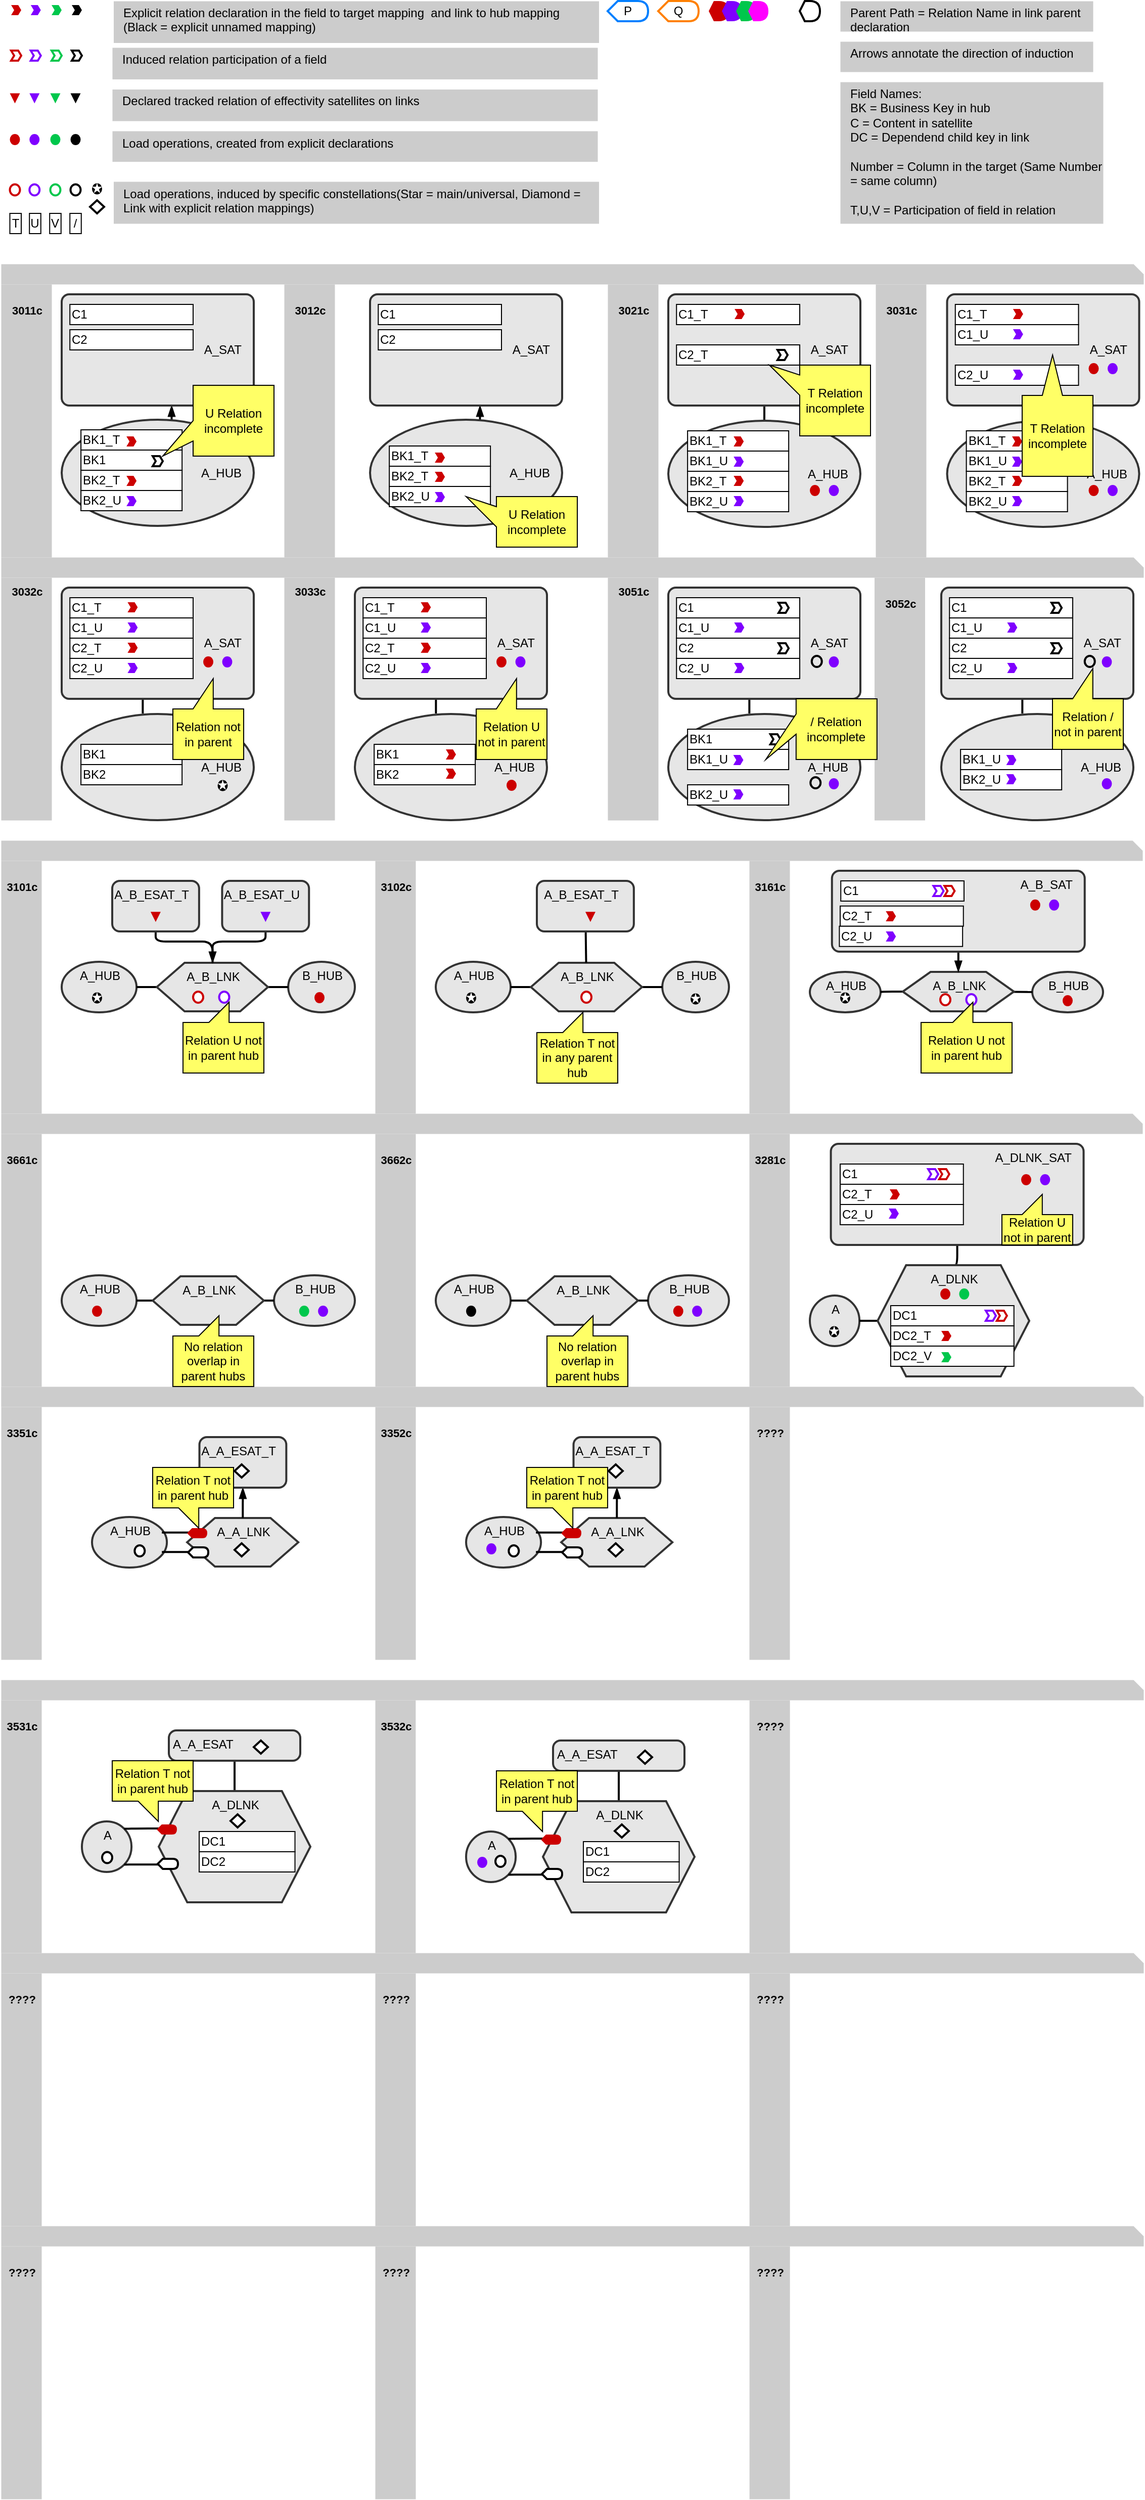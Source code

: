 <mxfile version="21.6.1" type="device">
  <diagram id="S8_EbyP6fOLFSmQk0vZv" name="Seite-1">
    <mxGraphModel dx="1130" dy="723" grid="1" gridSize="10" guides="0" tooltips="1" connect="1" arrows="1" fold="1" page="1" pageScale="1" pageWidth="1169" pageHeight="827" background="#FFFFFF" math="0" shadow="0">
      <root>
        <mxCell id="0" />
        <mxCell id="MhMX6n-4osd3CMCWlbSx-218" value="Background" style="" parent="0" />
        <mxCell id="MhMX6n-4osd3CMCWlbSx-231" value="&lt;div style=&quot;width: 43px; height: auto; word-break: break-word; font-size: 11px;&quot;&gt;&lt;div align=&quot;center&quot; style=&quot;font-size: 11px;&quot;&gt;&lt;span style=&quot;font-family: Helvetica; font-size: 11px; text-decoration: none; line-height: 36px; font-weight: bold;&quot;&gt;3101c&lt;/span&gt;&lt;/div&gt;&lt;/div&gt;" style="shape=rect;shadow=0;strokeWidth=0;strokeColor=none;fillColor=#cccccc;opacity=100.0;html=1;nl2Br=0;verticalAlign=top;align=center;spacingLeft=2.0;spacingRight=0;spacingTop=1.0;spacingBottom=8;whiteSpace=wrap;gliffyId=345;fontSize=11;" parent="MhMX6n-4osd3CMCWlbSx-218" vertex="1">
          <mxGeometry x="20" y="860" width="40" height="250" as="geometry" />
        </mxCell>
        <mxCell id="MhMX6n-4osd3CMCWlbSx-232" value="" style="shape=note;size=10;shadow=0;strokeWidth=0;fillColor=#cccccc;strokeColor=none;opacity=100.0;nl2Br=0;verticalAlign=top;align=center;spacingLeft=2.0;spacingRight=0;whiteSpace=wrap;gliffyId=41;spacingTop=1;spacingBottom=8;" parent="MhMX6n-4osd3CMCWlbSx-218" vertex="1">
          <mxGeometry x="20" y="840" width="1129" height="20" as="geometry" />
        </mxCell>
        <mxCell id="MhMX6n-4osd3CMCWlbSx-233" value="&lt;div style=&quot;width: 43px; height: auto; word-break: break-word; font-size: 11px;&quot;&gt;&lt;div align=&quot;center&quot; style=&quot;font-size: 11px;&quot;&gt;&lt;span style=&quot;font-family: Helvetica; font-size: 11px; text-decoration: none; line-height: 36px; font-weight: bold;&quot;&gt;3161c&lt;/span&gt;&lt;/div&gt;&lt;/div&gt;" style="shape=rect;shadow=0;strokeWidth=0;strokeColor=none;fillColor=#cccccc;opacity=100.0;html=1;nl2Br=0;verticalAlign=top;align=center;spacingLeft=2.0;spacingRight=0;spacingTop=1.0;spacingBottom=8;whiteSpace=wrap;gliffyId=345;fontSize=11;" parent="MhMX6n-4osd3CMCWlbSx-218" vertex="1">
          <mxGeometry x="760" y="860" width="40" height="250" as="geometry" />
        </mxCell>
        <mxCell id="MhMX6n-4osd3CMCWlbSx-234" value="&lt;div style=&quot;width: 43px; height: auto; word-break: break-word; font-size: 11px;&quot;&gt;&lt;div align=&quot;center&quot; style=&quot;font-size: 11px;&quot;&gt;&lt;span style=&quot;font-family: Helvetica; font-size: 11px; text-decoration: none; line-height: 36px; font-weight: bold;&quot;&gt;3661c&lt;/span&gt;&lt;/div&gt;&lt;/div&gt;" style="shape=rect;shadow=0;strokeWidth=0;strokeColor=none;fillColor=#cccccc;opacity=100.0;html=1;nl2Br=0;verticalAlign=top;align=center;spacingLeft=2.0;spacingRight=0;spacingTop=1.0;spacingBottom=8;whiteSpace=wrap;gliffyId=345;fontSize=11;" parent="MhMX6n-4osd3CMCWlbSx-218" vertex="1">
          <mxGeometry x="20" y="1130" width="40" height="250" as="geometry" />
        </mxCell>
        <mxCell id="MhMX6n-4osd3CMCWlbSx-235" value="" style="shape=note;size=10;shadow=0;strokeWidth=0;fillColor=#cccccc;strokeColor=none;opacity=100.0;nl2Br=0;verticalAlign=top;align=center;spacingLeft=2.0;spacingRight=0;whiteSpace=wrap;gliffyId=41;spacingTop=1;spacingBottom=8;" parent="MhMX6n-4osd3CMCWlbSx-218" vertex="1">
          <mxGeometry x="20" y="1110" width="1129" height="20" as="geometry" />
        </mxCell>
        <mxCell id="MhMX6n-4osd3CMCWlbSx-236" value="&lt;div style=&quot;width: 43px; height: auto; word-break: break-word; font-size: 11px;&quot;&gt;&lt;div align=&quot;center&quot; style=&quot;font-size: 11px;&quot;&gt;&lt;span style=&quot;font-family: Helvetica; font-size: 11px; text-decoration: none; line-height: 36px; font-weight: bold;&quot;&gt;3662c&lt;/span&gt;&lt;/div&gt;&lt;/div&gt;" style="shape=rect;shadow=0;strokeWidth=0;strokeColor=none;fillColor=#cccccc;opacity=100.0;html=1;nl2Br=0;verticalAlign=top;align=center;spacingLeft=2.0;spacingRight=0;spacingTop=1.0;spacingBottom=8;whiteSpace=wrap;gliffyId=345;fontSize=11;" parent="MhMX6n-4osd3CMCWlbSx-218" vertex="1">
          <mxGeometry x="390" y="1130" width="40" height="250" as="geometry" />
        </mxCell>
        <mxCell id="MhMX6n-4osd3CMCWlbSx-237" value="&lt;div style=&quot;width: 43px; height: auto; word-break: break-word; font-size: 11px;&quot;&gt;&lt;div align=&quot;center&quot; style=&quot;font-size: 11px;&quot;&gt;&lt;span style=&quot;font-family: Helvetica; font-size: 11px; text-decoration: none; line-height: 36px; font-weight: bold;&quot;&gt;3281c&lt;/span&gt;&lt;/div&gt;&lt;/div&gt;" style="shape=rect;shadow=0;strokeWidth=0;strokeColor=none;fillColor=#cccccc;opacity=100.0;html=1;nl2Br=0;verticalAlign=top;align=center;spacingLeft=2.0;spacingRight=0;spacingTop=1.0;spacingBottom=8;whiteSpace=wrap;gliffyId=345;fontSize=11;" parent="MhMX6n-4osd3CMCWlbSx-218" vertex="1">
          <mxGeometry x="760" y="1130" width="39.93" height="250" as="geometry" />
        </mxCell>
        <mxCell id="MhMX6n-4osd3CMCWlbSx-238" value="&lt;div style=&quot;width: 43px; height: auto; word-break: break-word; font-size: 11px;&quot;&gt;&lt;div align=&quot;center&quot; style=&quot;font-size: 11px;&quot;&gt;&lt;span style=&quot;font-family: Helvetica; font-size: 11px; text-decoration: none; line-height: 36px; font-weight: bold;&quot;&gt;3102c&lt;/span&gt;&lt;/div&gt;&lt;/div&gt;" style="shape=rect;shadow=0;strokeWidth=0;strokeColor=none;fillColor=#cccccc;opacity=100.0;html=1;nl2Br=0;verticalAlign=top;align=center;spacingLeft=2.0;spacingRight=0;spacingTop=1.0;spacingBottom=8;whiteSpace=wrap;gliffyId=345;fontSize=11;" parent="MhMX6n-4osd3CMCWlbSx-218" vertex="1">
          <mxGeometry x="390" y="860" width="40" height="250" as="geometry" />
        </mxCell>
        <mxCell id="MhMX6n-4osd3CMCWlbSx-239" value="&lt;div style=&quot;width: 43px; height: auto; word-break: break-word; font-size: 11px;&quot;&gt;&lt;div align=&quot;center&quot; style=&quot;font-size: 11px;&quot;&gt;&lt;span style=&quot;font-family: Helvetica; font-size: 11px; text-decoration: none; line-height: 36px; font-weight: bold;&quot;&gt;3531c&lt;/span&gt;&lt;/div&gt;&lt;/div&gt;" style="shape=rect;shadow=0;strokeWidth=0;strokeColor=none;fillColor=#cccccc;opacity=100.0;html=1;nl2Br=0;verticalAlign=top;align=center;spacingLeft=2.0;spacingRight=0;spacingTop=1.0;spacingBottom=8;whiteSpace=wrap;gliffyId=345;fontSize=11;" parent="MhMX6n-4osd3CMCWlbSx-218" vertex="1">
          <mxGeometry x="19.93" y="1690" width="40.07" height="250" as="geometry" />
        </mxCell>
        <mxCell id="MhMX6n-4osd3CMCWlbSx-240" value="" style="shape=note;size=10;shadow=0;strokeWidth=0;fillColor=#cccccc;strokeColor=none;opacity=100.0;nl2Br=0;verticalAlign=top;align=center;spacingLeft=2.0;spacingRight=0;whiteSpace=wrap;gliffyId=41;spacingTop=1;spacingBottom=8;" parent="MhMX6n-4osd3CMCWlbSx-218" vertex="1">
          <mxGeometry x="19.93" y="1380" width="1130" height="20" as="geometry" />
        </mxCell>
        <mxCell id="MhMX6n-4osd3CMCWlbSx-241" value="&lt;div style=&quot;width: 43px; height: auto; word-break: break-word; font-size: 11px;&quot;&gt;&lt;div align=&quot;center&quot; style=&quot;font-size: 11px;&quot;&gt;&lt;span style=&quot;font-family: Helvetica; font-size: 11px; text-decoration: none; line-height: 36px; font-weight: bold;&quot;&gt;3532c&lt;/span&gt;&lt;/div&gt;&lt;/div&gt;" style="shape=rect;shadow=0;strokeWidth=0;strokeColor=none;fillColor=#cccccc;opacity=100.0;html=1;nl2Br=0;verticalAlign=top;align=center;spacingLeft=2.0;spacingRight=0;spacingTop=1.0;spacingBottom=8;whiteSpace=wrap;gliffyId=345;fontSize=11;" parent="MhMX6n-4osd3CMCWlbSx-218" vertex="1">
          <mxGeometry x="390" y="1690" width="39.93" height="250" as="geometry" />
        </mxCell>
        <mxCell id="MhMX6n-4osd3CMCWlbSx-242" value="&lt;div style=&quot;width: 43px; height: auto; word-break: break-word; font-size: 11px;&quot;&gt;&lt;div align=&quot;center&quot; style=&quot;font-size: 11px;&quot;&gt;&lt;span style=&quot;font-family: Helvetica; font-size: 11px; text-decoration: none; line-height: 36px; font-weight: bold;&quot;&gt;????&lt;/span&gt;&lt;/div&gt;&lt;/div&gt;" style="shape=rect;shadow=0;strokeWidth=0;strokeColor=none;fillColor=#cccccc;opacity=100.0;html=1;nl2Br=0;verticalAlign=top;align=center;spacingLeft=2.0;spacingRight=0;spacingTop=1.0;spacingBottom=8;whiteSpace=wrap;gliffyId=345;fontSize=11;" parent="MhMX6n-4osd3CMCWlbSx-218" vertex="1">
          <mxGeometry x="760" y="1400" width="40" height="250" as="geometry" />
        </mxCell>
        <mxCell id="MhMX6n-4osd3CMCWlbSx-243" value="&lt;div style=&quot;width: 43px; height: auto; word-break: break-word; font-size: 11px;&quot;&gt;&lt;div align=&quot;center&quot; style=&quot;font-size: 11px;&quot;&gt;&lt;span style=&quot;font-family: Helvetica; font-size: 11px; text-decoration: none; line-height: 36px; font-weight: bold;&quot;&gt;3021c&lt;/span&gt;&lt;/div&gt;&lt;/div&gt;" style="shape=rect;shadow=0;strokeWidth=0;strokeColor=none;fillColor=#cccccc;opacity=100.0;html=1;nl2Br=0;verticalAlign=top;align=center;spacingLeft=2.0;spacingRight=0;spacingTop=1.0;spacingBottom=8;whiteSpace=wrap;gliffyId=345;fontSize=11;" parent="MhMX6n-4osd3CMCWlbSx-218" vertex="1">
          <mxGeometry x="620" y="290" width="50" height="270" as="geometry" />
        </mxCell>
        <mxCell id="MhMX6n-4osd3CMCWlbSx-244" value="" style="shape=note;size=10;shadow=0;strokeWidth=0;fillColor=#cccccc;strokeColor=none;opacity=100.0;nl2Br=0;verticalAlign=top;align=center;spacingLeft=2.0;spacingRight=0;whiteSpace=wrap;gliffyId=41;spacingTop=1;spacingBottom=8;" parent="MhMX6n-4osd3CMCWlbSx-218" vertex="1">
          <mxGeometry x="20" y="270" width="1130" height="20" as="geometry" />
        </mxCell>
        <mxCell id="MhMX6n-4osd3CMCWlbSx-245" value="&lt;div style=&quot;width: 43px; height: auto; word-break: break-word; font-size: 11px;&quot;&gt;&lt;div align=&quot;center&quot; style=&quot;font-size: 11px;&quot;&gt;&lt;span style=&quot;font-family: Helvetica; font-size: 11px; text-decoration: none; line-height: 36px; font-weight: bold;&quot;&gt;3031c&lt;/span&gt;&lt;/div&gt;&lt;/div&gt;" style="shape=rect;shadow=0;strokeWidth=0;strokeColor=none;fillColor=#cccccc;opacity=100.0;html=1;nl2Br=0;verticalAlign=top;align=center;spacingLeft=2.0;spacingRight=0;spacingTop=1.0;spacingBottom=8;whiteSpace=wrap;gliffyId=345;fontSize=11;" parent="MhMX6n-4osd3CMCWlbSx-218" vertex="1">
          <mxGeometry x="885" y="290" width="50" height="270" as="geometry" />
        </mxCell>
        <mxCell id="MhMX6n-4osd3CMCWlbSx-246" value="&lt;div style=&quot;width: 43px; height: auto; word-break: break-word; font-size: 11px;&quot;&gt;&lt;div align=&quot;center&quot; style=&quot;font-size: 11px;&quot;&gt;&lt;span style=&quot;font-family: Helvetica; font-size: 11px; text-decoration: none; line-height: 36px; font-weight: bold;&quot;&gt;3011c&lt;/span&gt;&lt;/div&gt;&lt;/div&gt;" style="shape=rect;shadow=0;strokeWidth=0;strokeColor=none;fillColor=#cccccc;opacity=100.0;html=1;nl2Br=0;verticalAlign=top;align=center;spacingLeft=2.0;spacingRight=0;spacingTop=1.0;spacingBottom=8;whiteSpace=wrap;gliffyId=345;fontSize=11;" parent="MhMX6n-4osd3CMCWlbSx-218" vertex="1">
          <mxGeometry x="20" y="290" width="50" height="270" as="geometry" />
        </mxCell>
        <mxCell id="MhMX6n-4osd3CMCWlbSx-247" value="&lt;div style=&quot;width: 43px; height: auto; word-break: break-word; font-size: 11px;&quot;&gt;&lt;div align=&quot;center&quot; style=&quot;font-size: 11px;&quot;&gt;&lt;span style=&quot;font-family: Helvetica; font-size: 11px; text-decoration: none; line-height: 36px; font-weight: bold;&quot;&gt;3012c&lt;/span&gt;&lt;/div&gt;&lt;/div&gt;" style="shape=rect;shadow=0;strokeWidth=0;strokeColor=none;fillColor=#cccccc;opacity=100.0;html=1;nl2Br=0;verticalAlign=top;align=center;spacingLeft=2.0;spacingRight=0;spacingTop=1.0;spacingBottom=8;whiteSpace=wrap;gliffyId=345;fontSize=11;" parent="MhMX6n-4osd3CMCWlbSx-218" vertex="1">
          <mxGeometry x="300" y="290" width="50" height="270" as="geometry" />
        </mxCell>
        <mxCell id="MhMX6n-4osd3CMCWlbSx-248" value="" style="shape=note;size=10;shadow=0;strokeWidth=0;fillColor=#cccccc;strokeColor=none;opacity=100.0;nl2Br=0;verticalAlign=top;align=center;spacingLeft=2.0;spacingRight=0;whiteSpace=wrap;gliffyId=41;spacingTop=1;spacingBottom=8;" parent="MhMX6n-4osd3CMCWlbSx-218" vertex="1">
          <mxGeometry x="20" y="560" width="1130" height="20" as="geometry" />
        </mxCell>
        <mxCell id="MhMX6n-4osd3CMCWlbSx-249" value="&lt;div style=&quot;width: 43px; height: auto; word-break: break-word; font-size: 11px;&quot;&gt;&lt;div align=&quot;center&quot; style=&quot;font-size: 11px;&quot;&gt;3032c&lt;br&gt;&lt;/div&gt;&lt;/div&gt;" style="shape=rect;shadow=0;strokeWidth=0;strokeColor=none;fillColor=#cccccc;opacity=100.0;html=1;nl2Br=0;verticalAlign=top;align=center;spacingLeft=2.0;spacingRight=0;spacingTop=1.0;spacingBottom=8;whiteSpace=wrap;gliffyId=345;fontSize=11;fontStyle=1" parent="MhMX6n-4osd3CMCWlbSx-218" vertex="1">
          <mxGeometry x="20" y="580" width="50" height="240" as="geometry" />
        </mxCell>
        <mxCell id="MhMX6n-4osd3CMCWlbSx-250" value="&lt;div style=&quot;width: 43px; height: auto; word-break: break-word; font-size: 11px;&quot;&gt;&lt;div align=&quot;center&quot; style=&quot;font-size: 11px;&quot;&gt;3033c&lt;br&gt;&lt;/div&gt;&lt;/div&gt;" style="shape=rect;shadow=0;strokeWidth=0;strokeColor=none;fillColor=#cccccc;opacity=100.0;html=1;nl2Br=0;verticalAlign=top;align=center;spacingLeft=2.0;spacingRight=0;spacingTop=1.0;spacingBottom=8;whiteSpace=wrap;gliffyId=345;fontSize=11;fontStyle=1" parent="MhMX6n-4osd3CMCWlbSx-218" vertex="1">
          <mxGeometry x="300" y="580" width="50" height="240" as="geometry" />
        </mxCell>
        <mxCell id="MhMX6n-4osd3CMCWlbSx-251" value="&lt;div style=&quot;width: 43px; height: auto; word-break: break-word; font-size: 11px;&quot;&gt;&lt;div align=&quot;center&quot; style=&quot;font-size: 11px;&quot;&gt;3051c&lt;br&gt;&lt;/div&gt;&lt;/div&gt;" style="shape=rect;shadow=0;strokeWidth=0;strokeColor=none;fillColor=#cccccc;opacity=100.0;html=1;nl2Br=0;verticalAlign=top;align=center;spacingLeft=2.0;spacingRight=0;spacingTop=1.0;spacingBottom=8;whiteSpace=wrap;gliffyId=345;fontSize=11;fontStyle=1" parent="MhMX6n-4osd3CMCWlbSx-218" vertex="1">
          <mxGeometry x="620" y="580" width="50" height="240" as="geometry" />
        </mxCell>
        <mxCell id="MhMX6n-4osd3CMCWlbSx-252" value="&lt;div style=&quot;width: 43px; height: auto; word-break: break-word; font-size: 11px;&quot;&gt;&lt;div align=&quot;center&quot; style=&quot;font-size: 11px;&quot;&gt;&lt;span style=&quot;font-family: Helvetica; font-size: 11px; text-decoration: none; line-height: 36px; font-weight: bold;&quot;&gt;3052c&lt;/span&gt;&lt;/div&gt;&lt;/div&gt;" style="shape=rect;shadow=0;strokeWidth=0;strokeColor=none;fillColor=#cccccc;opacity=100.0;html=1;nl2Br=0;verticalAlign=top;align=center;spacingLeft=2.0;spacingRight=0;spacingTop=1.0;spacingBottom=8;whiteSpace=wrap;gliffyId=345;fontSize=11;" parent="MhMX6n-4osd3CMCWlbSx-218" vertex="1">
          <mxGeometry x="883.75" y="580" width="50" height="240" as="geometry" />
        </mxCell>
        <mxCell id="BHV4HIjAjoOKH4ibJQ7y-437" value="" style="shape=note;size=10;shadow=0;strokeWidth=0;fillColor=#cccccc;strokeColor=none;opacity=100.0;nl2Br=0;verticalAlign=top;align=center;spacingLeft=2.0;spacingRight=0;whiteSpace=wrap;gliffyId=41;spacingTop=1;spacingBottom=8;" vertex="1" parent="MhMX6n-4osd3CMCWlbSx-218">
          <mxGeometry x="20" y="1670" width="1130" height="20" as="geometry" />
        </mxCell>
        <mxCell id="BHV4HIjAjoOKH4ibJQ7y-440" value="&lt;div style=&quot;width: 43px; height: auto; word-break: break-word; font-size: 11px;&quot;&gt;&lt;div align=&quot;center&quot; style=&quot;font-size: 11px;&quot;&gt;&lt;span style=&quot;font-family: Helvetica; font-size: 11px; text-decoration: none; line-height: 36px; font-weight: bold;&quot;&gt;????&lt;/span&gt;&lt;/div&gt;&lt;/div&gt;" style="shape=rect;shadow=0;strokeWidth=0;strokeColor=none;fillColor=#cccccc;opacity=100.0;html=1;nl2Br=0;verticalAlign=top;align=center;spacingLeft=2.0;spacingRight=0;spacingTop=1.0;spacingBottom=8;whiteSpace=wrap;gliffyId=345;fontSize=11;" vertex="1" parent="MhMX6n-4osd3CMCWlbSx-218">
          <mxGeometry x="760.07" y="1690" width="40" height="250" as="geometry" />
        </mxCell>
        <mxCell id="BHV4HIjAjoOKH4ibJQ7y-441" value="" style="shape=note;size=10;shadow=0;strokeWidth=0;fillColor=#cccccc;strokeColor=none;opacity=100.0;nl2Br=0;verticalAlign=top;align=center;spacingLeft=2.0;spacingRight=0;whiteSpace=wrap;gliffyId=41;spacingTop=1;spacingBottom=8;" vertex="1" parent="MhMX6n-4osd3CMCWlbSx-218">
          <mxGeometry x="20" y="1940" width="1130" height="20" as="geometry" />
        </mxCell>
        <mxCell id="BHV4HIjAjoOKH4ibJQ7y-444" value="&lt;div style=&quot;width: 43px; height: auto; word-break: break-word; font-size: 11px;&quot;&gt;&lt;div align=&quot;center&quot; style=&quot;font-size: 11px;&quot;&gt;&lt;span style=&quot;font-family: Helvetica; font-size: 11px; text-decoration: none; line-height: 36px; font-weight: bold;&quot;&gt;????&lt;/span&gt;&lt;/div&gt;&lt;/div&gt;" style="shape=rect;shadow=0;strokeWidth=0;strokeColor=none;fillColor=#cccccc;opacity=100.0;html=1;nl2Br=0;verticalAlign=top;align=center;spacingLeft=2.0;spacingRight=0;spacingTop=1.0;spacingBottom=8;whiteSpace=wrap;gliffyId=345;fontSize=11;" vertex="1" parent="MhMX6n-4osd3CMCWlbSx-218">
          <mxGeometry x="760.07" y="1960" width="40" height="250" as="geometry" />
        </mxCell>
        <mxCell id="BHV4HIjAjoOKH4ibJQ7y-445" value="" style="shape=note;size=10;shadow=0;strokeWidth=0;fillColor=#cccccc;strokeColor=none;opacity=100.0;nl2Br=0;verticalAlign=top;align=center;spacingLeft=2.0;spacingRight=0;whiteSpace=wrap;gliffyId=41;spacingTop=1;spacingBottom=8;" vertex="1" parent="MhMX6n-4osd3CMCWlbSx-218">
          <mxGeometry x="20" y="2210" width="1130" height="20" as="geometry" />
        </mxCell>
        <mxCell id="BHV4HIjAjoOKH4ibJQ7y-448" value="&lt;div style=&quot;width: 43px; height: auto; word-break: break-word; font-size: 11px;&quot;&gt;&lt;div align=&quot;center&quot; style=&quot;font-size: 11px;&quot;&gt;&lt;span style=&quot;font-family: Helvetica; font-size: 11px; text-decoration: none; line-height: 36px; font-weight: bold;&quot;&gt;????&lt;/span&gt;&lt;/div&gt;&lt;/div&gt;" style="shape=rect;shadow=0;strokeWidth=0;strokeColor=none;fillColor=#cccccc;opacity=100.0;html=1;nl2Br=0;verticalAlign=top;align=center;spacingLeft=2.0;spacingRight=0;spacingTop=1.0;spacingBottom=8;whiteSpace=wrap;gliffyId=345;fontSize=11;" vertex="1" parent="MhMX6n-4osd3CMCWlbSx-218">
          <mxGeometry x="760.07" y="2230" width="40" height="250" as="geometry" />
        </mxCell>
        <mxCell id="BHV4HIjAjoOKH4ibJQ7y-449" value="&lt;div style=&quot;width: 43px; height: auto; word-break: break-word; font-size: 11px;&quot;&gt;&lt;div align=&quot;center&quot; style=&quot;font-size: 11px;&quot;&gt;&lt;span style=&quot;font-family: Helvetica; font-size: 11px; text-decoration: none; line-height: 36px; font-weight: bold;&quot;&gt;3351c&lt;/span&gt;&lt;/div&gt;&lt;/div&gt;" style="shape=rect;shadow=0;strokeWidth=0;strokeColor=none;fillColor=#cccccc;opacity=100.0;html=1;nl2Br=0;verticalAlign=top;align=center;spacingLeft=2.0;spacingRight=0;spacingTop=1.0;spacingBottom=8;whiteSpace=wrap;gliffyId=345;fontSize=11;" vertex="1" parent="MhMX6n-4osd3CMCWlbSx-218">
          <mxGeometry x="20" y="1400" width="40" height="250" as="geometry" />
        </mxCell>
        <mxCell id="BHV4HIjAjoOKH4ibJQ7y-450" value="&lt;div style=&quot;width: 43px; height: auto; word-break: break-word; font-size: 11px;&quot;&gt;&lt;div align=&quot;center&quot; style=&quot;font-size: 11px;&quot;&gt;&lt;span style=&quot;font-family: Helvetica; font-size: 11px; text-decoration: none; line-height: 36px; font-weight: bold;&quot;&gt;????&lt;/span&gt;&lt;/div&gt;&lt;/div&gt;" style="shape=rect;shadow=0;strokeWidth=0;strokeColor=none;fillColor=#cccccc;opacity=100.0;html=1;nl2Br=0;verticalAlign=top;align=center;spacingLeft=2.0;spacingRight=0;spacingTop=1.0;spacingBottom=8;whiteSpace=wrap;gliffyId=345;fontSize=11;" vertex="1" parent="MhMX6n-4osd3CMCWlbSx-218">
          <mxGeometry x="20" y="1960" width="40" height="250" as="geometry" />
        </mxCell>
        <mxCell id="BHV4HIjAjoOKH4ibJQ7y-451" value="&lt;div style=&quot;width: 43px; height: auto; word-break: break-word; font-size: 11px;&quot;&gt;&lt;div align=&quot;center&quot; style=&quot;font-size: 11px;&quot;&gt;&lt;span style=&quot;font-family: Helvetica; font-size: 11px; text-decoration: none; line-height: 36px; font-weight: bold;&quot;&gt;????&lt;/span&gt;&lt;/div&gt;&lt;/div&gt;" style="shape=rect;shadow=0;strokeWidth=0;strokeColor=none;fillColor=#cccccc;opacity=100.0;html=1;nl2Br=0;verticalAlign=top;align=center;spacingLeft=2.0;spacingRight=0;spacingTop=1.0;spacingBottom=8;whiteSpace=wrap;gliffyId=345;fontSize=11;" vertex="1" parent="MhMX6n-4osd3CMCWlbSx-218">
          <mxGeometry x="20" y="2230" width="40" height="250" as="geometry" />
        </mxCell>
        <mxCell id="BHV4HIjAjoOKH4ibJQ7y-452" value="&lt;div style=&quot;width: 43px; height: auto; word-break: break-word; font-size: 11px;&quot;&gt;&lt;div align=&quot;center&quot; style=&quot;font-size: 11px;&quot;&gt;&lt;span style=&quot;font-family: Helvetica; font-size: 11px; text-decoration: none; line-height: 36px; font-weight: bold;&quot;&gt;3352c&lt;/span&gt;&lt;/div&gt;&lt;/div&gt;" style="shape=rect;shadow=0;strokeWidth=0;strokeColor=none;fillColor=#cccccc;opacity=100.0;html=1;nl2Br=0;verticalAlign=top;align=center;spacingLeft=2.0;spacingRight=0;spacingTop=1.0;spacingBottom=8;whiteSpace=wrap;gliffyId=345;fontSize=11;" vertex="1" parent="MhMX6n-4osd3CMCWlbSx-218">
          <mxGeometry x="390" y="1400" width="40" height="250" as="geometry" />
        </mxCell>
        <mxCell id="BHV4HIjAjoOKH4ibJQ7y-453" value="&lt;div style=&quot;width: 43px; height: auto; word-break: break-word; font-size: 11px;&quot;&gt;&lt;div align=&quot;center&quot; style=&quot;font-size: 11px;&quot;&gt;&lt;span style=&quot;font-family: Helvetica; font-size: 11px; text-decoration: none; line-height: 36px; font-weight: bold;&quot;&gt;????&lt;/span&gt;&lt;/div&gt;&lt;/div&gt;" style="shape=rect;shadow=0;strokeWidth=0;strokeColor=none;fillColor=#cccccc;opacity=100.0;html=1;nl2Br=0;verticalAlign=top;align=center;spacingLeft=2.0;spacingRight=0;spacingTop=1.0;spacingBottom=8;whiteSpace=wrap;gliffyId=345;fontSize=11;" vertex="1" parent="MhMX6n-4osd3CMCWlbSx-218">
          <mxGeometry x="390" y="1960" width="40" height="250" as="geometry" />
        </mxCell>
        <mxCell id="BHV4HIjAjoOKH4ibJQ7y-454" value="&lt;div style=&quot;width: 43px; height: auto; word-break: break-word; font-size: 11px;&quot;&gt;&lt;div align=&quot;center&quot; style=&quot;font-size: 11px;&quot;&gt;&lt;span style=&quot;font-family: Helvetica; font-size: 11px; text-decoration: none; line-height: 36px; font-weight: bold;&quot;&gt;????&lt;/span&gt;&lt;/div&gt;&lt;/div&gt;" style="shape=rect;shadow=0;strokeWidth=0;strokeColor=none;fillColor=#cccccc;opacity=100.0;html=1;nl2Br=0;verticalAlign=top;align=center;spacingLeft=2.0;spacingRight=0;spacingTop=1.0;spacingBottom=8;whiteSpace=wrap;gliffyId=345;fontSize=11;" vertex="1" parent="MhMX6n-4osd3CMCWlbSx-218">
          <mxGeometry x="390" y="2230" width="40" height="250" as="geometry" />
        </mxCell>
        <mxCell id="2" value="Scenarios" parent="0" />
        <mxCell id="cFV7ejBLRMOV1y-EgFsQ-973" style="edgeStyle=orthogonalEdgeStyle;shape=filledEdge;rounded=1;orthogonalLoop=1;jettySize=auto;html=1;entryX=0.75;entryY=0;entryDx=0;entryDy=0;labelBackgroundColor=default;strokeColor=#000000;strokeWidth=2;fontFamily=Helvetica;fontSize=11;fontColor=default;startArrow=none;startFill=0;endArrow=none;endFill=0;startSize=6;endSize=6;fillColor=none;" parent="2" source="30" target="cFV7ejBLRMOV1y-EgFsQ-178" edge="1">
          <mxGeometry relative="1" as="geometry" />
        </mxCell>
        <mxCell id="30" value="&lt;div style=&quot;width: 93.0px;height:auto;word-break: break-word;&quot;&gt;&lt;div&gt;&lt;span style=&quot;font-family: Arial; font-size: 12px; text-decoration: none; line-height: 0;&quot;&gt;&lt;span style=&quot;text-decoration: none; line-height: 14px;&quot; class=&quot;&quot;&gt;A_SAT&lt;/span&gt;&lt;/span&gt;&lt;/div&gt;&lt;/div&gt;" style="shape=rect;rounded=1;arcSize=15;absoluteArcSize=1;shadow=0;strokeWidth=2;fillColor=#E6E6E6;strokeColor=#333333;opacity=100.0;html=1;nl2Br=0;verticalAlign=middle;align=right;spacingLeft=2.0;spacingRight=10;whiteSpace=wrap;gliffyId=15;" parent="2" vertex="1">
          <mxGeometry x="680" y="300" width="190" height="110" as="geometry" />
        </mxCell>
        <mxCell id="51" value="&lt;div style=&quot;width: 93.0px;height:auto;word-break: break-word;&quot;&gt;&lt;div&gt;&lt;span style=&quot;font-family: Arial; font-size: 12px; text-decoration: none; line-height: 0;&quot;&gt;&lt;span style=&quot;text-decoration: none; line-height: 14px;&quot;&gt;A_HUB&lt;/span&gt;&lt;/span&gt;&lt;/div&gt;&lt;/div&gt;" style="shape=ellipse;perimeter=ellipsePerimeter;shadow=0;strokeWidth=2;fillColor=#E6E6E6;strokeColor=#333333;opacity=100.0;html=1;nl2Br=0;verticalAlign=middle;align=right;spacingLeft=2.0;spacingRight=10;whiteSpace=wrap;gliffyId=12;" parent="2" vertex="1">
          <mxGeometry x="680" y="425" width="190" height="105" as="geometry" />
        </mxCell>
        <mxCell id="AQTmQn9YJskU7MhowZhO-138" value="" style="shape=step;perimeter=stepPerimeter;whiteSpace=wrap;html=1;fixedSize=1;size=3.0;fillColor=#7f00ff;strokeColor=none;shadow=0;strokeWidth=2;opacity=100;spacingLeft=0.6;spacingRight=0;" parent="2" vertex="1">
          <mxGeometry x="49.38" y="14" width="10" height="10" as="geometry" />
        </mxCell>
        <mxCell id="cFV7ejBLRMOV1y-EgFsQ-128" value="" style="shape=step;perimeter=stepPerimeter;whiteSpace=wrap;html=1;fixedSize=1;size=3.0;fillColor=#cc0000;strokeColor=none;shadow=0;strokeWidth=2;opacity=100;spacingLeft=0.6;spacingRight=0;" parent="2" vertex="1">
          <mxGeometry x="30" y="14" width="10" height="10" as="geometry" />
        </mxCell>
        <mxCell id="cFV7ejBLRMOV1y-EgFsQ-130" value="" style="triangle;whiteSpace=wrap;html=1;rotation=90;fillColor=#7f00ff;strokeColor=none;shadow=0;strokeWidth=2;opacity=100;spacingLeft=0.6;spacingRight=0;" parent="2" vertex="1">
          <mxGeometry x="48.13" y="101.25" width="10" height="10" as="geometry" />
        </mxCell>
        <mxCell id="cFV7ejBLRMOV1y-EgFsQ-131" value="" style="shape=step;perimeter=stepPerimeter;whiteSpace=wrap;html=1;fixedSize=1;size=3.0;fillColor=#00c74c;strokeColor=none;shadow=0;strokeWidth=2;opacity=100;spacingLeft=0.6;spacingRight=0;" parent="2" vertex="1">
          <mxGeometry x="70" y="14" width="10" height="10" as="geometry" />
        </mxCell>
        <mxCell id="cFV7ejBLRMOV1y-EgFsQ-134" value="" style="ellipse;whiteSpace=wrap;html=1;strokeColor=none;fillColor=#CC0000;" parent="2" vertex="1">
          <mxGeometry x="28.75" y="141.5" width="10" height="11" as="geometry" />
        </mxCell>
        <mxCell id="cFV7ejBLRMOV1y-EgFsQ-135" value="" style="ellipse;whiteSpace=wrap;html=1;strokeColor=none;fillColor=#7F00FF;" parent="2" vertex="1">
          <mxGeometry x="48.13" y="141.5" width="10" height="11" as="geometry" />
        </mxCell>
        <mxCell id="cFV7ejBLRMOV1y-EgFsQ-136" value="" style="ellipse;whiteSpace=wrap;html=1;strokeColor=none;fillColor=#00C74C;" parent="2" vertex="1">
          <mxGeometry x="68.75" y="141.5" width="10" height="11" as="geometry" />
        </mxCell>
        <mxCell id="cFV7ejBLRMOV1y-EgFsQ-137" value="" style="ellipse;whiteSpace=wrap;html=1;strokeColor=none;fillColor=#000000;" parent="2" vertex="1">
          <mxGeometry x="88.75" y="141.5" width="10" height="11" as="geometry" />
        </mxCell>
        <mxCell id="cFV7ejBLRMOV1y-EgFsQ-138" value="" style="shape=step;perimeter=stepPerimeter;whiteSpace=wrap;html=1;fixedSize=1;size=3.0;fillColor=#000000;strokeColor=none;shadow=0;strokeWidth=2;opacity=100;spacingLeft=0.6;spacingRight=0;" parent="2" vertex="1">
          <mxGeometry x="90" y="14" width="10" height="10" as="geometry" />
        </mxCell>
        <mxCell id="cFV7ejBLRMOV1y-EgFsQ-139" value="" style="ellipse;whiteSpace=wrap;html=1;strokeColor=#CC0000;fillColor=default;strokeWidth=2;" parent="2" vertex="1">
          <mxGeometry x="28.75" y="191.25" width="10" height="11" as="geometry" />
        </mxCell>
        <mxCell id="cFV7ejBLRMOV1y-EgFsQ-140" value="" style="ellipse;whiteSpace=wrap;html=1;strokeColor=#7F00FF;fillColor=default;strokeWidth=2;" parent="2" vertex="1">
          <mxGeometry x="48.13" y="191.25" width="10" height="11" as="geometry" />
        </mxCell>
        <mxCell id="cFV7ejBLRMOV1y-EgFsQ-141" value="" style="ellipse;whiteSpace=wrap;html=1;strokeColor=#00C74C;fillColor=none;strokeWidth=2;" parent="2" vertex="1">
          <mxGeometry x="68.75" y="191.25" width="10" height="11" as="geometry" />
        </mxCell>
        <mxCell id="cFV7ejBLRMOV1y-EgFsQ-142" value="" style="ellipse;whiteSpace=wrap;html=1;strokeColor=default;fillColor=none;strokeWidth=2;" parent="2" vertex="1">
          <mxGeometry x="88.75" y="191.25" width="10" height="11" as="geometry" />
        </mxCell>
        <mxCell id="cFV7ejBLRMOV1y-EgFsQ-143" value="Explicit relation declaration in the field to target mapping&amp;nbsp; and link to hub mapping&lt;br&gt;(Black = explicit unnamed mapping)" style="shape=rect;shadow=0;strokeWidth=0;strokeColor=none;fillColor=#cccccc;opacity=100.0;html=1;nl2Br=0;verticalAlign=top;align=left;spacingLeft=10;spacingRight=0;spacingTop=0;spacingBottom=0;whiteSpace=wrap;gliffyId=345;spacing=0;" parent="2" vertex="1">
          <mxGeometry x="131.25" y="10" width="480" height="41.25" as="geometry" />
        </mxCell>
        <mxCell id="cFV7ejBLRMOV1y-EgFsQ-146" value="Declared tracked relation of effectivity satellites on links" style="shape=rect;shadow=0;strokeWidth=0;strokeColor=none;fillColor=#cccccc;opacity=100.0;html=1;nl2Br=0;verticalAlign=top;align=left;spacingLeft=10;spacingRight=0;spacingTop=0;spacingBottom=0;whiteSpace=wrap;gliffyId=345;spacing=0;" parent="2" vertex="1">
          <mxGeometry x="130" y="97.25" width="480" height="31.25" as="geometry" />
        </mxCell>
        <mxCell id="cFV7ejBLRMOV1y-EgFsQ-147" value="" style="triangle;whiteSpace=wrap;html=1;rotation=90;fillColor=#CC0000;strokeColor=none;shadow=0;strokeWidth=2;opacity=100;spacingLeft=0.6;spacingRight=0;" parent="2" vertex="1">
          <mxGeometry x="28.75" y="101.25" width="10" height="10" as="geometry" />
        </mxCell>
        <mxCell id="cFV7ejBLRMOV1y-EgFsQ-148" value="" style="triangle;whiteSpace=wrap;html=1;rotation=90;fillColor=#00C74C;strokeColor=none;shadow=0;strokeWidth=2;opacity=100;spacingLeft=0.6;spacingRight=0;" parent="2" vertex="1">
          <mxGeometry x="68.75" y="101.25" width="10" height="10" as="geometry" />
        </mxCell>
        <mxCell id="cFV7ejBLRMOV1y-EgFsQ-149" value="" style="triangle;whiteSpace=wrap;html=1;rotation=90;fillColor=#000000;strokeColor=none;shadow=0;strokeWidth=2;opacity=100;spacingLeft=0.6;spacingRight=0;" parent="2" vertex="1">
          <mxGeometry x="88.75" y="101.25" width="10" height="10" as="geometry" />
        </mxCell>
        <mxCell id="cFV7ejBLRMOV1y-EgFsQ-150" value="Load operations, created from explicit declarations" style="shape=rect;shadow=0;strokeWidth=0;strokeColor=none;fillColor=#cccccc;opacity=100.0;html=1;nl2Br=0;verticalAlign=top;align=left;spacingLeft=10;spacingRight=0;spacingTop=0;spacingBottom=0;whiteSpace=wrap;gliffyId=345;spacing=0;" parent="2" vertex="1">
          <mxGeometry x="130" y="138.5" width="480" height="30.25" as="geometry" />
        </mxCell>
        <mxCell id="cFV7ejBLRMOV1y-EgFsQ-151" value="Load operations, induced by specific constellations(Star = main/universal, Diamond =&lt;br style=&quot;border-color: var(--border-color);&quot;&gt;Link with explicit relation mappings)" style="shape=rect;shadow=0;strokeWidth=0;strokeColor=none;fillColor=#cccccc;opacity=100.0;html=1;nl2Br=0;verticalAlign=top;align=left;spacingLeft=10;spacingRight=0;spacingTop=0;spacingBottom=0;whiteSpace=wrap;gliffyId=345;spacing=0;" parent="2" vertex="1">
          <mxGeometry x="131.25" y="188.5" width="480" height="41.5" as="geometry" />
        </mxCell>
        <mxCell id="cFV7ejBLRMOV1y-EgFsQ-156" value="" style="group" parent="2" vertex="1" connectable="0">
          <mxGeometry x="110" y="190" width="10" height="11.25" as="geometry" />
        </mxCell>
        <mxCell id="cFV7ejBLRMOV1y-EgFsQ-154" value="" style="ellipse;whiteSpace=wrap;html=1;strokeColor=none;fillColor=#000000;" parent="cFV7ejBLRMOV1y-EgFsQ-156" vertex="1">
          <mxGeometry y="0.25" width="10" height="11" as="geometry" />
        </mxCell>
        <mxCell id="cFV7ejBLRMOV1y-EgFsQ-155" value="" style="verticalLabelPosition=bottom;verticalAlign=top;html=1;shape=mxgraph.basic.star;fillColor=#FFFFFF;strokeColor=none;" parent="cFV7ejBLRMOV1y-EgFsQ-156" vertex="1">
          <mxGeometry width="10" height="10" as="geometry" />
        </mxCell>
        <mxCell id="cFV7ejBLRMOV1y-EgFsQ-158" value="" style="shape=step;perimeter=stepPerimeter;whiteSpace=wrap;html=1;fixedSize=1;size=3.0;fillColor=none;strokeColor=#7F00FF;shadow=0;strokeWidth=2;opacity=100;spacingLeft=0.6;spacingRight=0;" parent="2" vertex="1">
          <mxGeometry x="49.38" y="59" width="10" height="10" as="geometry" />
        </mxCell>
        <mxCell id="cFV7ejBLRMOV1y-EgFsQ-159" value="" style="shape=step;perimeter=stepPerimeter;whiteSpace=wrap;html=1;fixedSize=1;size=3.0;fillColor=none;strokeColor=#CC0000;shadow=0;strokeWidth=2;opacity=100;spacingLeft=0.6;spacingRight=0;" parent="2" vertex="1">
          <mxGeometry x="30" y="59" width="10" height="10" as="geometry" />
        </mxCell>
        <mxCell id="cFV7ejBLRMOV1y-EgFsQ-160" value="" style="shape=step;perimeter=stepPerimeter;whiteSpace=wrap;html=1;fixedSize=1;size=3.0;fillColor=none;strokeColor=#00C74C;shadow=0;strokeWidth=2;opacity=100;spacingLeft=0.6;spacingRight=0;" parent="2" vertex="1">
          <mxGeometry x="70" y="59" width="10" height="10" as="geometry" />
        </mxCell>
        <mxCell id="cFV7ejBLRMOV1y-EgFsQ-161" value="" style="shape=step;perimeter=stepPerimeter;whiteSpace=wrap;html=1;fixedSize=1;size=3.0;fillColor=none;strokeColor=default;shadow=0;strokeWidth=2;opacity=100;spacingLeft=0.6;spacingRight=0;" parent="2" vertex="1">
          <mxGeometry x="90" y="59" width="10" height="10" as="geometry" />
        </mxCell>
        <mxCell id="cFV7ejBLRMOV1y-EgFsQ-162" value="Induced relation participation of a field" style="shape=rect;shadow=0;strokeWidth=0;strokeColor=none;fillColor=#cccccc;opacity=100.0;html=1;nl2Br=0;verticalAlign=top;align=left;spacingLeft=10;spacingRight=0;spacingTop=0;spacingBottom=0;whiteSpace=wrap;gliffyId=345;spacing=0;" parent="2" vertex="1">
          <mxGeometry x="130" y="56" width="480" height="31.25" as="geometry" />
        </mxCell>
        <mxCell id="cFV7ejBLRMOV1y-EgFsQ-163" value="C1_T" style="rounded=0;whiteSpace=wrap;html=1;align=left;" parent="2" vertex="1">
          <mxGeometry x="688.13" y="310" width="121.87" height="20" as="geometry" />
        </mxCell>
        <mxCell id="cFV7ejBLRMOV1y-EgFsQ-165" value="T" style="rounded=0;whiteSpace=wrap;html=1;" parent="2" vertex="1">
          <mxGeometry x="28.75" y="220" width="11.25" height="20" as="geometry" />
        </mxCell>
        <mxCell id="cFV7ejBLRMOV1y-EgFsQ-166" value="U" style="rounded=0;whiteSpace=wrap;html=1;" parent="2" vertex="1">
          <mxGeometry x="48.13" y="220" width="11.25" height="20" as="geometry" />
        </mxCell>
        <mxCell id="cFV7ejBLRMOV1y-EgFsQ-167" value="V" style="rounded=0;whiteSpace=wrap;html=1;" parent="2" vertex="1">
          <mxGeometry x="68.13" y="220" width="11.25" height="20" as="geometry" />
        </mxCell>
        <mxCell id="cFV7ejBLRMOV1y-EgFsQ-168" value="/" style="rounded=0;whiteSpace=wrap;html=1;" parent="2" vertex="1">
          <mxGeometry x="88.13" y="220" width="11.25" height="20" as="geometry" />
        </mxCell>
        <mxCell id="cFV7ejBLRMOV1y-EgFsQ-170" value="C2_T" style="rounded=0;whiteSpace=wrap;html=1;align=left;" parent="2" vertex="1">
          <mxGeometry x="688.13" y="350" width="121.87" height="20" as="geometry" />
        </mxCell>
        <mxCell id="cFV7ejBLRMOV1y-EgFsQ-178" value="BK1_T" style="rounded=0;whiteSpace=wrap;html=1;align=left;" parent="2" vertex="1">
          <mxGeometry x="699.07" y="435" width="100" height="20" as="geometry" />
        </mxCell>
        <mxCell id="cFV7ejBLRMOV1y-EgFsQ-179" value="BK1_U" style="rounded=0;whiteSpace=wrap;html=1;align=left;" parent="2" vertex="1">
          <mxGeometry x="699.07" y="455" width="100" height="20" as="geometry" />
        </mxCell>
        <mxCell id="cFV7ejBLRMOV1y-EgFsQ-181" value="BK2_T" style="rounded=0;whiteSpace=wrap;html=1;align=left;" parent="2" vertex="1">
          <mxGeometry x="699.07" y="475" width="100" height="20" as="geometry" />
        </mxCell>
        <mxCell id="cFV7ejBLRMOV1y-EgFsQ-182" value="BK2_U" style="rounded=0;whiteSpace=wrap;html=1;align=left;" parent="2" vertex="1">
          <mxGeometry x="699.07" y="495" width="100" height="20" as="geometry" />
        </mxCell>
        <mxCell id="cFV7ejBLRMOV1y-EgFsQ-172" value="" style="shape=step;perimeter=stepPerimeter;whiteSpace=wrap;html=1;fixedSize=1;size=3.0;fillColor=#cc0000;strokeColor=none;shadow=0;strokeWidth=2;opacity=100;spacingLeft=0.6;spacingRight=0;" parent="2" vertex="1">
          <mxGeometry x="745.56" y="314.5" width="10" height="10" as="geometry" />
        </mxCell>
        <mxCell id="cFV7ejBLRMOV1y-EgFsQ-188" value="" style="shape=step;perimeter=stepPerimeter;whiteSpace=wrap;html=1;fixedSize=1;size=3.0;fillColor=#cc0000;strokeColor=none;shadow=0;strokeWidth=2;opacity=100;spacingLeft=0.6;spacingRight=0;" parent="2" vertex="1">
          <mxGeometry x="744.63" y="440.5" width="10" height="10" as="geometry" />
        </mxCell>
        <mxCell id="cFV7ejBLRMOV1y-EgFsQ-189" value="" style="shape=step;perimeter=stepPerimeter;whiteSpace=wrap;html=1;fixedSize=1;size=3.0;fillColor=#7f00ff;strokeColor=none;shadow=0;strokeWidth=2;opacity=100;spacingLeft=0.6;spacingRight=0;" parent="2" vertex="1">
          <mxGeometry x="744.63" y="460.5" width="10" height="10" as="geometry" />
        </mxCell>
        <mxCell id="cFV7ejBLRMOV1y-EgFsQ-191" value="" style="shape=step;perimeter=stepPerimeter;whiteSpace=wrap;html=1;fixedSize=1;size=3.0;fillColor=#cc0000;strokeColor=none;shadow=0;strokeWidth=2;opacity=100;spacingLeft=0.6;spacingRight=0;" parent="2" vertex="1">
          <mxGeometry x="744.63" y="479.5" width="10" height="10" as="geometry" />
        </mxCell>
        <mxCell id="cFV7ejBLRMOV1y-EgFsQ-192" value="" style="shape=step;perimeter=stepPerimeter;whiteSpace=wrap;html=1;fixedSize=1;size=3.0;fillColor=#7f00ff;strokeColor=none;shadow=0;strokeWidth=2;opacity=100;spacingLeft=0.6;spacingRight=0;" parent="2" vertex="1">
          <mxGeometry x="744.63" y="499.5" width="10" height="10" as="geometry" />
        </mxCell>
        <mxCell id="cFV7ejBLRMOV1y-EgFsQ-195" value="" style="ellipse;whiteSpace=wrap;html=1;strokeColor=none;fillColor=#cc0000;" parent="2" vertex="1">
          <mxGeometry x="820" y="488.5" width="10" height="11" as="geometry" />
        </mxCell>
        <mxCell id="cFV7ejBLRMOV1y-EgFsQ-196" value="" style="ellipse;whiteSpace=wrap;html=1;strokeColor=none;fillColor=#7f00ff;" parent="2" vertex="1">
          <mxGeometry x="838.75" y="488.5" width="10" height="11" as="geometry" />
        </mxCell>
        <mxCell id="cFV7ejBLRMOV1y-EgFsQ-309" style="edgeStyle=orthogonalEdgeStyle;shape=filledEdge;rounded=1;orthogonalLoop=1;jettySize=auto;html=1;labelBackgroundColor=default;strokeColor=#000000;strokeWidth=2;fontFamily=Helvetica;fontSize=11;fontColor=default;startArrow=none;startFill=0;endArrow=blockThin;endFill=1;startSize=6;endSize=6;fillColor=none;" parent="2" edge="1">
          <mxGeometry relative="1" as="geometry">
            <mxPoint x="493.75" y="424" as="sourcePoint" />
            <mxPoint x="493.75" y="410" as="targetPoint" />
          </mxGeometry>
        </mxCell>
        <mxCell id="cFV7ejBLRMOV1y-EgFsQ-291" value="&lt;div style=&quot;width: 93.0px;height:auto;word-break: break-word;&quot;&gt;&lt;div&gt;&lt;span style=&quot;font-family: Arial; font-size: 12px; text-decoration: none; line-height: 0;&quot;&gt;&lt;span style=&quot;text-decoration: none; line-height: 14px;&quot;&gt;A_HUB&lt;/span&gt;&lt;/span&gt;&lt;/div&gt;&lt;/div&gt;" style="shape=ellipse;perimeter=ellipsePerimeter;shadow=0;strokeWidth=2;fillColor=#E6E6E6;strokeColor=#333333;opacity=100.0;html=1;nl2Br=0;verticalAlign=middle;align=right;spacingLeft=2.0;spacingRight=10;whiteSpace=wrap;gliffyId=12;" parent="2" vertex="1">
          <mxGeometry x="385" y="424" width="190" height="105" as="geometry" />
        </mxCell>
        <mxCell id="cFV7ejBLRMOV1y-EgFsQ-292" value="BK1_T" style="rounded=0;whiteSpace=wrap;html=1;align=left;" parent="2" vertex="1">
          <mxGeometry x="404.07" y="450" width="100" height="20" as="geometry" />
        </mxCell>
        <mxCell id="cFV7ejBLRMOV1y-EgFsQ-294" value="BK2_T" style="rounded=0;whiteSpace=wrap;html=1;align=left;" parent="2" vertex="1">
          <mxGeometry x="404.07" y="470" width="100" height="20" as="geometry" />
        </mxCell>
        <mxCell id="cFV7ejBLRMOV1y-EgFsQ-295" value="BK2_U" style="rounded=0;whiteSpace=wrap;html=1;align=left;" parent="2" vertex="1">
          <mxGeometry x="404.07" y="490" width="100" height="20" as="geometry" />
        </mxCell>
        <mxCell id="cFV7ejBLRMOV1y-EgFsQ-296" value="" style="shape=step;perimeter=stepPerimeter;whiteSpace=wrap;html=1;fixedSize=1;size=3.0;fillColor=#cc0000;strokeColor=none;shadow=0;strokeWidth=2;opacity=100;spacingLeft=0.6;spacingRight=0;" parent="2" vertex="1">
          <mxGeometry x="449.07" y="456.5" width="10" height="10" as="geometry" />
        </mxCell>
        <mxCell id="cFV7ejBLRMOV1y-EgFsQ-298" value="" style="shape=step;perimeter=stepPerimeter;whiteSpace=wrap;html=1;fixedSize=1;size=3.0;fillColor=#cc0000;strokeColor=none;shadow=0;strokeWidth=2;opacity=100;spacingLeft=0.6;spacingRight=0;" parent="2" vertex="1">
          <mxGeometry x="449.07" y="475.5" width="10" height="10" as="geometry" />
        </mxCell>
        <mxCell id="cFV7ejBLRMOV1y-EgFsQ-299" value="" style="shape=step;perimeter=stepPerimeter;whiteSpace=wrap;html=1;fixedSize=1;size=3.0;fillColor=#7f00ff;strokeColor=none;shadow=0;strokeWidth=2;opacity=100;spacingLeft=0.6;spacingRight=0;" parent="2" vertex="1">
          <mxGeometry x="449.07" y="495.5" width="10" height="10" as="geometry" />
        </mxCell>
        <mxCell id="cFV7ejBLRMOV1y-EgFsQ-303" value="&lt;div style=&quot;width: 93.0px;height:auto;word-break: break-word;&quot;&gt;&lt;div&gt;&lt;span style=&quot;font-family: Arial; font-size: 12px; text-decoration: none; line-height: 0;&quot;&gt;&lt;span style=&quot;text-decoration: none; line-height: 14px;&quot; class=&quot;&quot;&gt;A_SAT&lt;/span&gt;&lt;/span&gt;&lt;/div&gt;&lt;/div&gt;" style="shape=rect;rounded=1;arcSize=15;absoluteArcSize=1;shadow=0;strokeWidth=2;fillColor=#E6E6E6;strokeColor=#333333;opacity=100.0;html=1;nl2Br=0;verticalAlign=middle;align=right;spacingLeft=2.0;spacingRight=10;whiteSpace=wrap;gliffyId=15;" parent="2" vertex="1">
          <mxGeometry x="385" y="300" width="190" height="110" as="geometry" />
        </mxCell>
        <mxCell id="cFV7ejBLRMOV1y-EgFsQ-304" value="C1" style="rounded=0;whiteSpace=wrap;html=1;align=left;" parent="2" vertex="1">
          <mxGeometry x="393.13" y="310" width="121.87" height="20" as="geometry" />
        </mxCell>
        <mxCell id="cFV7ejBLRMOV1y-EgFsQ-305" value="C2" style="rounded=0;whiteSpace=wrap;html=1;align=left;" parent="2" vertex="1">
          <mxGeometry x="393.13" y="335" width="121.87" height="20" as="geometry" />
        </mxCell>
        <mxCell id="cFV7ejBLRMOV1y-EgFsQ-318" style="shape=filledEdge;strokeWidth=2;strokeColor=#000000;fillColor=none;startArrow=none;startFill=0;startSize=6;endArrow=none;endFill=0;endSize=6;rounded=1;gliffyId=17;edgeStyle=orthogonalEdgeStyle;" parent="2" edge="1">
          <mxGeometry width="1" height="23" relative="1" as="geometry">
            <Array as="points">
              <mxPoint x="1100.93" y="328.25" />
              <mxPoint x="1100.93" y="336.583" />
              <mxPoint x="1100.93" y="344.917" />
              <mxPoint x="1100.93" y="353.25" />
            </Array>
            <mxPoint x="1035.93" y="409.5" as="sourcePoint" />
            <mxPoint x="1035.93" y="424.5" as="targetPoint" />
          </mxGeometry>
        </mxCell>
        <mxCell id="cFV7ejBLRMOV1y-EgFsQ-319" value="&lt;div style=&quot;width: 93.0px;height:auto;word-break: break-word;&quot;&gt;&lt;div&gt;&lt;span style=&quot;font-family: Arial; font-size: 12px; text-decoration: none; line-height: 0;&quot;&gt;&lt;span style=&quot;text-decoration: none; line-height: 14px;&quot; class=&quot;&quot;&gt;A_SAT&lt;/span&gt;&lt;/span&gt;&lt;/div&gt;&lt;/div&gt;" style="shape=rect;rounded=1;arcSize=15;absoluteArcSize=1;shadow=0;strokeWidth=2;fillColor=#E6E6E6;strokeColor=#333333;opacity=100.0;html=1;nl2Br=0;verticalAlign=middle;align=right;spacingLeft=2.0;spacingRight=10;whiteSpace=wrap;gliffyId=15;" parent="2" vertex="1">
          <mxGeometry x="955.75" y="300" width="190" height="110" as="geometry" />
        </mxCell>
        <mxCell id="cFV7ejBLRMOV1y-EgFsQ-320" value="&lt;div style=&quot;width: 93.0px;height:auto;word-break: break-word;&quot;&gt;&lt;div&gt;&lt;span style=&quot;font-family: Arial; font-size: 12px; text-decoration: none; line-height: 0;&quot;&gt;&lt;span style=&quot;text-decoration: none; line-height: 14px;&quot;&gt;A_HUB&lt;/span&gt;&lt;/span&gt;&lt;/div&gt;&lt;/div&gt;" style="shape=ellipse;perimeter=ellipsePerimeter;shadow=0;strokeWidth=2;fillColor=#E6E6E6;strokeColor=#333333;opacity=100.0;html=1;nl2Br=0;verticalAlign=middle;align=right;spacingLeft=2.0;spacingRight=10;whiteSpace=wrap;gliffyId=12;" parent="2" vertex="1">
          <mxGeometry x="955.75" y="425" width="190" height="105" as="geometry" />
        </mxCell>
        <mxCell id="cFV7ejBLRMOV1y-EgFsQ-321" value="C1_T" style="rounded=0;whiteSpace=wrap;html=1;align=left;" parent="2" vertex="1">
          <mxGeometry x="963.88" y="310" width="121.87" height="20" as="geometry" />
        </mxCell>
        <mxCell id="cFV7ejBLRMOV1y-EgFsQ-322" value="C1_U" style="rounded=0;whiteSpace=wrap;html=1;align=left;" parent="2" vertex="1">
          <mxGeometry x="963.88" y="330" width="121.87" height="20" as="geometry" />
        </mxCell>
        <mxCell id="cFV7ejBLRMOV1y-EgFsQ-324" value="C2_U" style="rounded=0;whiteSpace=wrap;html=1;align=left;" parent="2" vertex="1">
          <mxGeometry x="963.88" y="370" width="121.87" height="20" as="geometry" />
        </mxCell>
        <mxCell id="cFV7ejBLRMOV1y-EgFsQ-325" value="BK1_T" style="rounded=0;whiteSpace=wrap;html=1;align=left;" parent="2" vertex="1">
          <mxGeometry x="974.82" y="435" width="100" height="20" as="geometry" />
        </mxCell>
        <mxCell id="cFV7ejBLRMOV1y-EgFsQ-326" value="BK1_U" style="rounded=0;whiteSpace=wrap;html=1;align=left;" parent="2" vertex="1">
          <mxGeometry x="974.82" y="455" width="100" height="20" as="geometry" />
        </mxCell>
        <mxCell id="cFV7ejBLRMOV1y-EgFsQ-327" value="BK2_T" style="rounded=0;whiteSpace=wrap;html=1;align=left;" parent="2" vertex="1">
          <mxGeometry x="974.82" y="475" width="100" height="20" as="geometry" />
        </mxCell>
        <mxCell id="cFV7ejBLRMOV1y-EgFsQ-328" value="BK2_U" style="rounded=0;whiteSpace=wrap;html=1;align=left;" parent="2" vertex="1">
          <mxGeometry x="974.82" y="495" width="100" height="20" as="geometry" />
        </mxCell>
        <mxCell id="cFV7ejBLRMOV1y-EgFsQ-329" value="" style="ellipse;whiteSpace=wrap;html=1;strokeColor=none;fillColor=#cc0000;" parent="2" vertex="1">
          <mxGeometry x="1095.75" y="368" width="10" height="11" as="geometry" />
        </mxCell>
        <mxCell id="cFV7ejBLRMOV1y-EgFsQ-330" value="" style="ellipse;whiteSpace=wrap;html=1;strokeColor=none;fillColor=#7f00ff;" parent="2" vertex="1">
          <mxGeometry x="1114.5" y="368" width="10" height="11" as="geometry" />
        </mxCell>
        <mxCell id="cFV7ejBLRMOV1y-EgFsQ-331" value="" style="shape=step;perimeter=stepPerimeter;whiteSpace=wrap;html=1;fixedSize=1;size=3.0;fillColor=#7f00ff;strokeColor=none;shadow=0;strokeWidth=2;opacity=100;spacingLeft=0.6;spacingRight=0;" parent="2" vertex="1">
          <mxGeometry x="1020.93" y="334.5" width="10" height="10" as="geometry" />
        </mxCell>
        <mxCell id="cFV7ejBLRMOV1y-EgFsQ-332" value="" style="shape=step;perimeter=stepPerimeter;whiteSpace=wrap;html=1;fixedSize=1;size=3.0;fillColor=#cc0000;strokeColor=none;shadow=0;strokeWidth=2;opacity=100;spacingLeft=0.6;spacingRight=0;" parent="2" vertex="1">
          <mxGeometry x="1020.93" y="314.5" width="10" height="10" as="geometry" />
        </mxCell>
        <mxCell id="cFV7ejBLRMOV1y-EgFsQ-333" value="" style="shape=step;perimeter=stepPerimeter;whiteSpace=wrap;html=1;fixedSize=1;size=3.0;fillColor=#7f00ff;strokeColor=none;shadow=0;strokeWidth=2;opacity=100;spacingLeft=0.6;spacingRight=0;" parent="2" vertex="1">
          <mxGeometry x="1020.93" y="374.5" width="10" height="10" as="geometry" />
        </mxCell>
        <mxCell id="cFV7ejBLRMOV1y-EgFsQ-335" value="" style="shape=step;perimeter=stepPerimeter;whiteSpace=wrap;html=1;fixedSize=1;size=3.0;fillColor=#cc0000;strokeColor=none;shadow=0;strokeWidth=2;opacity=100;spacingLeft=0.6;spacingRight=0;" parent="2" vertex="1">
          <mxGeometry x="1020.0" y="440.5" width="10" height="10" as="geometry" />
        </mxCell>
        <mxCell id="cFV7ejBLRMOV1y-EgFsQ-336" value="" style="shape=step;perimeter=stepPerimeter;whiteSpace=wrap;html=1;fixedSize=1;size=3.0;fillColor=#7f00ff;strokeColor=none;shadow=0;strokeWidth=2;opacity=100;spacingLeft=0.6;spacingRight=0;" parent="2" vertex="1">
          <mxGeometry x="1020.0" y="460.5" width="10" height="10" as="geometry" />
        </mxCell>
        <mxCell id="cFV7ejBLRMOV1y-EgFsQ-337" value="" style="shape=step;perimeter=stepPerimeter;whiteSpace=wrap;html=1;fixedSize=1;size=3.0;fillColor=#cc0000;strokeColor=none;shadow=0;strokeWidth=2;opacity=100;spacingLeft=0.6;spacingRight=0;" parent="2" vertex="1">
          <mxGeometry x="1020.0" y="479.5" width="10" height="10" as="geometry" />
        </mxCell>
        <mxCell id="cFV7ejBLRMOV1y-EgFsQ-338" value="" style="shape=step;perimeter=stepPerimeter;whiteSpace=wrap;html=1;fixedSize=1;size=3.0;fillColor=#7f00ff;strokeColor=none;shadow=0;strokeWidth=2;opacity=100;spacingLeft=0.6;spacingRight=0;" parent="2" vertex="1">
          <mxGeometry x="1020.0" y="499.5" width="10" height="10" as="geometry" />
        </mxCell>
        <mxCell id="cFV7ejBLRMOV1y-EgFsQ-339" value="" style="ellipse;whiteSpace=wrap;html=1;strokeColor=none;fillColor=#cc0000;" parent="2" vertex="1">
          <mxGeometry x="1095.75" y="488.5" width="10" height="11" as="geometry" />
        </mxCell>
        <mxCell id="cFV7ejBLRMOV1y-EgFsQ-340" value="" style="ellipse;whiteSpace=wrap;html=1;strokeColor=none;fillColor=#7f00ff;" parent="2" vertex="1">
          <mxGeometry x="1114.5" y="488.5" width="10" height="11" as="geometry" />
        </mxCell>
        <mxCell id="BHV4HIjAjoOKH4ibJQ7y-105" style="edgeStyle=orthogonalEdgeStyle;shape=filledEdge;rounded=1;orthogonalLoop=1;jettySize=auto;html=1;labelBackgroundColor=default;strokeColor=#000000;strokeWidth=2;fontFamily=Helvetica;fontSize=11;fontColor=default;startArrow=none;startFill=0;endArrow=blockThin;endFill=1;startSize=6;endSize=6;fillColor=none;" edge="1" parent="2">
          <mxGeometry relative="1" as="geometry">
            <mxPoint x="188.75" y="424" as="sourcePoint" />
            <mxPoint x="188.75" y="410" as="targetPoint" />
          </mxGeometry>
        </mxCell>
        <mxCell id="BHV4HIjAjoOKH4ibJQ7y-106" value="&lt;div style=&quot;width: 93.0px;height:auto;word-break: break-word;&quot;&gt;&lt;div&gt;&lt;span style=&quot;font-family: Arial; font-size: 12px; text-decoration: none; line-height: 0;&quot;&gt;&lt;span style=&quot;text-decoration: none; line-height: 14px;&quot;&gt;A_HUB&lt;/span&gt;&lt;/span&gt;&lt;/div&gt;&lt;/div&gt;" style="shape=ellipse;perimeter=ellipsePerimeter;shadow=0;strokeWidth=2;fillColor=#E6E6E6;strokeColor=#333333;opacity=100.0;html=1;nl2Br=0;verticalAlign=middle;align=right;spacingLeft=2.0;spacingRight=10;whiteSpace=wrap;gliffyId=12;" vertex="1" parent="2">
          <mxGeometry x="80" y="424" width="190" height="105" as="geometry" />
        </mxCell>
        <mxCell id="BHV4HIjAjoOKH4ibJQ7y-107" value="BK1_T" style="rounded=0;whiteSpace=wrap;html=1;align=left;" vertex="1" parent="2">
          <mxGeometry x="99.07" y="434" width="100" height="20" as="geometry" />
        </mxCell>
        <mxCell id="BHV4HIjAjoOKH4ibJQ7y-108" value="BK1" style="rounded=0;whiteSpace=wrap;html=1;align=left;" vertex="1" parent="2">
          <mxGeometry x="99.07" y="454" width="100" height="20" as="geometry" />
        </mxCell>
        <mxCell id="BHV4HIjAjoOKH4ibJQ7y-109" value="BK2_T" style="rounded=0;whiteSpace=wrap;html=1;align=left;" vertex="1" parent="2">
          <mxGeometry x="99.07" y="474" width="100" height="20" as="geometry" />
        </mxCell>
        <mxCell id="BHV4HIjAjoOKH4ibJQ7y-110" value="BK2_U" style="rounded=0;whiteSpace=wrap;html=1;align=left;" vertex="1" parent="2">
          <mxGeometry x="99.07" y="494" width="100" height="20" as="geometry" />
        </mxCell>
        <mxCell id="BHV4HIjAjoOKH4ibJQ7y-111" value="" style="shape=step;perimeter=stepPerimeter;whiteSpace=wrap;html=1;fixedSize=1;size=3.0;fillColor=#cc0000;strokeColor=none;shadow=0;strokeWidth=2;opacity=100;spacingLeft=0.6;spacingRight=0;" vertex="1" parent="2">
          <mxGeometry x="144.07" y="440.5" width="10" height="10" as="geometry" />
        </mxCell>
        <mxCell id="BHV4HIjAjoOKH4ibJQ7y-113" value="" style="shape=step;perimeter=stepPerimeter;whiteSpace=wrap;html=1;fixedSize=1;size=3.0;fillColor=#cc0000;strokeColor=none;shadow=0;strokeWidth=2;opacity=100;spacingLeft=0.6;spacingRight=0;" vertex="1" parent="2">
          <mxGeometry x="144.07" y="479.5" width="10" height="10" as="geometry" />
        </mxCell>
        <mxCell id="BHV4HIjAjoOKH4ibJQ7y-114" value="" style="shape=step;perimeter=stepPerimeter;whiteSpace=wrap;html=1;fixedSize=1;size=3.0;fillColor=#7f00ff;strokeColor=none;shadow=0;strokeWidth=2;opacity=100;spacingLeft=0.6;spacingRight=0;" vertex="1" parent="2">
          <mxGeometry x="144.07" y="499.5" width="10" height="10" as="geometry" />
        </mxCell>
        <mxCell id="BHV4HIjAjoOKH4ibJQ7y-117" value="&lt;div style=&quot;width: 93.0px;height:auto;word-break: break-word;&quot;&gt;&lt;div&gt;&lt;span style=&quot;font-family: Arial; font-size: 12px; text-decoration: none; line-height: 0;&quot;&gt;&lt;span style=&quot;text-decoration: none; line-height: 14px;&quot; class=&quot;&quot;&gt;A_SAT&lt;/span&gt;&lt;/span&gt;&lt;/div&gt;&lt;/div&gt;" style="shape=rect;rounded=1;arcSize=15;absoluteArcSize=1;shadow=0;strokeWidth=2;fillColor=#E6E6E6;strokeColor=#333333;opacity=100.0;html=1;nl2Br=0;verticalAlign=middle;align=right;spacingLeft=2.0;spacingRight=10;whiteSpace=wrap;gliffyId=15;" vertex="1" parent="2">
          <mxGeometry x="80" y="300" width="190" height="110" as="geometry" />
        </mxCell>
        <mxCell id="BHV4HIjAjoOKH4ibJQ7y-118" value="C1" style="rounded=0;whiteSpace=wrap;html=1;align=left;" vertex="1" parent="2">
          <mxGeometry x="88.13" y="310" width="121.87" height="20" as="geometry" />
        </mxCell>
        <mxCell id="BHV4HIjAjoOKH4ibJQ7y-119" value="C2" style="rounded=0;whiteSpace=wrap;html=1;align=left;" vertex="1" parent="2">
          <mxGeometry x="88.13" y="335" width="121.87" height="20" as="geometry" />
        </mxCell>
        <mxCell id="BHV4HIjAjoOKH4ibJQ7y-127" value="U Relation incomplete" style="shape=callout;whiteSpace=wrap;html=1;perimeter=calloutPerimeter;direction=south;position2=1;fillColor=#FFFF66;" vertex="1" parent="2">
          <mxGeometry x="180" y="390" width="110" height="70" as="geometry" />
        </mxCell>
        <mxCell id="BHV4HIjAjoOKH4ibJQ7y-128" value="U Relation incomplete" style="shape=callout;whiteSpace=wrap;html=1;perimeter=calloutPerimeter;direction=south;position2=0;fillColor=#FFFF66;size=30;position=0.2;" vertex="1" parent="2">
          <mxGeometry x="480" y="500" width="110" height="50" as="geometry" />
        </mxCell>
        <mxCell id="BHV4HIjAjoOKH4ibJQ7y-129" value="" style="shape=step;perimeter=stepPerimeter;whiteSpace=wrap;html=1;fixedSize=1;size=3.0;fillColor=default;strokeColor=default;shadow=0;strokeWidth=2;opacity=100;spacingLeft=0.6;spacingRight=0;" vertex="1" parent="2">
          <mxGeometry x="170.0" y="460" width="10" height="10" as="geometry" />
        </mxCell>
        <mxCell id="BHV4HIjAjoOKH4ibJQ7y-133" value="T Relation incomplete" style="shape=callout;whiteSpace=wrap;html=1;perimeter=calloutPerimeter;direction=south;position2=0;fillColor=#FFFF66;size=30;position=0.14;" vertex="1" parent="2">
          <mxGeometry x="780" y="370" width="100" height="70" as="geometry" />
        </mxCell>
        <mxCell id="BHV4HIjAjoOKH4ibJQ7y-134" value="" style="shape=step;perimeter=stepPerimeter;whiteSpace=wrap;html=1;fixedSize=1;size=3.0;fillColor=default;strokeColor=default;shadow=0;strokeWidth=2;opacity=100;spacingLeft=0.6;spacingRight=0;" vertex="1" parent="2">
          <mxGeometry x="788" y="355" width="10" height="10" as="geometry" />
        </mxCell>
        <mxCell id="BHV4HIjAjoOKH4ibJQ7y-135" value="T Relation incomplete" style="shape=callout;whiteSpace=wrap;html=1;perimeter=calloutPerimeter;direction=west;position2=0.57;fillColor=#FFFF66;size=40;position=0.43;base=20;" vertex="1" parent="2">
          <mxGeometry x="1030" y="360" width="70" height="120" as="geometry" />
        </mxCell>
        <mxCell id="BHV4HIjAjoOKH4ibJQ7y-136" style="shape=filledEdge;strokeWidth=2;strokeColor=#000000;fillColor=none;startArrow=none;startFill=0;startSize=6;endArrow=none;endFill=0;endSize=6;rounded=1;gliffyId=17;edgeStyle=orthogonalEdgeStyle;" edge="1" parent="2">
          <mxGeometry width="1" height="23" relative="1" as="geometry">
            <Array as="points">
              <mxPoint x="225.18" y="618.25" />
              <mxPoint x="225.18" y="626.583" />
              <mxPoint x="225.18" y="634.917" />
              <mxPoint x="225.18" y="643.25" />
            </Array>
            <mxPoint x="160.18" y="699.5" as="sourcePoint" />
            <mxPoint x="160.18" y="714.5" as="targetPoint" />
          </mxGeometry>
        </mxCell>
        <mxCell id="BHV4HIjAjoOKH4ibJQ7y-137" value="&lt;div style=&quot;width: 93.0px;height:auto;word-break: break-word;&quot;&gt;&lt;div&gt;&lt;span style=&quot;font-family: Arial; font-size: 12px; text-decoration: none; line-height: 0;&quot;&gt;&lt;span style=&quot;text-decoration: none; line-height: 14px;&quot; class=&quot;&quot;&gt;A_SAT&lt;/span&gt;&lt;/span&gt;&lt;/div&gt;&lt;/div&gt;" style="shape=rect;rounded=1;arcSize=15;absoluteArcSize=1;shadow=0;strokeWidth=2;fillColor=#E6E6E6;strokeColor=#333333;opacity=100.0;html=1;nl2Br=0;verticalAlign=middle;align=right;spacingLeft=2.0;spacingRight=10;whiteSpace=wrap;gliffyId=15;" vertex="1" parent="2">
          <mxGeometry x="80" y="590" width="190" height="110" as="geometry" />
        </mxCell>
        <mxCell id="BHV4HIjAjoOKH4ibJQ7y-138" value="&lt;div style=&quot;width: 93.0px;height:auto;word-break: break-word;&quot;&gt;&lt;div&gt;&lt;span style=&quot;font-family: Arial; font-size: 12px; text-decoration: none; line-height: 0;&quot;&gt;&lt;span style=&quot;text-decoration: none; line-height: 14px;&quot;&gt;A_HUB&lt;/span&gt;&lt;/span&gt;&lt;/div&gt;&lt;/div&gt;" style="shape=ellipse;perimeter=ellipsePerimeter;shadow=0;strokeWidth=2;fillColor=#E6E6E6;strokeColor=#333333;opacity=100.0;html=1;nl2Br=0;verticalAlign=middle;align=right;spacingLeft=2.0;spacingRight=10;whiteSpace=wrap;gliffyId=12;" vertex="1" parent="2">
          <mxGeometry x="80" y="715" width="190" height="105" as="geometry" />
        </mxCell>
        <mxCell id="BHV4HIjAjoOKH4ibJQ7y-139" value="C1_T" style="rounded=0;whiteSpace=wrap;html=1;align=left;" vertex="1" parent="2">
          <mxGeometry x="88.13" y="600" width="121.87" height="20" as="geometry" />
        </mxCell>
        <mxCell id="BHV4HIjAjoOKH4ibJQ7y-140" value="C1_U" style="rounded=0;whiteSpace=wrap;html=1;align=left;" vertex="1" parent="2">
          <mxGeometry x="88.13" y="620" width="121.87" height="20" as="geometry" />
        </mxCell>
        <mxCell id="BHV4HIjAjoOKH4ibJQ7y-141" value="C2_T" style="rounded=0;whiteSpace=wrap;html=1;align=left;" vertex="1" parent="2">
          <mxGeometry x="88.13" y="640" width="121.87" height="20" as="geometry" />
        </mxCell>
        <mxCell id="BHV4HIjAjoOKH4ibJQ7y-142" value="C2_U" style="rounded=0;whiteSpace=wrap;html=1;align=left;" vertex="1" parent="2">
          <mxGeometry x="88.13" y="660" width="121.87" height="20" as="geometry" />
        </mxCell>
        <mxCell id="BHV4HIjAjoOKH4ibJQ7y-143" value="BK1" style="rounded=0;whiteSpace=wrap;html=1;align=left;" vertex="1" parent="2">
          <mxGeometry x="99.07" y="745" width="100" height="20" as="geometry" />
        </mxCell>
        <mxCell id="BHV4HIjAjoOKH4ibJQ7y-144" value="BK2" style="rounded=0;whiteSpace=wrap;html=1;align=left;" vertex="1" parent="2">
          <mxGeometry x="99.07" y="765" width="100" height="20" as="geometry" />
        </mxCell>
        <mxCell id="BHV4HIjAjoOKH4ibJQ7y-145" value="" style="ellipse;whiteSpace=wrap;html=1;strokeColor=none;fillColor=#cc0000;" vertex="1" parent="2">
          <mxGeometry x="220" y="658" width="10" height="11" as="geometry" />
        </mxCell>
        <mxCell id="BHV4HIjAjoOKH4ibJQ7y-146" value="" style="ellipse;whiteSpace=wrap;html=1;strokeColor=none;fillColor=#7f00ff;" vertex="1" parent="2">
          <mxGeometry x="238.75" y="658" width="10" height="11" as="geometry" />
        </mxCell>
        <mxCell id="BHV4HIjAjoOKH4ibJQ7y-147" value="" style="shape=step;perimeter=stepPerimeter;whiteSpace=wrap;html=1;fixedSize=1;size=3.0;fillColor=#7f00ff;strokeColor=none;shadow=0;strokeWidth=2;opacity=100;spacingLeft=0.6;spacingRight=0;" vertex="1" parent="2">
          <mxGeometry x="145.18" y="624.5" width="10" height="10" as="geometry" />
        </mxCell>
        <mxCell id="BHV4HIjAjoOKH4ibJQ7y-148" value="" style="shape=step;perimeter=stepPerimeter;whiteSpace=wrap;html=1;fixedSize=1;size=3.0;fillColor=#cc0000;strokeColor=none;shadow=0;strokeWidth=2;opacity=100;spacingLeft=0.6;spacingRight=0;" vertex="1" parent="2">
          <mxGeometry x="145.18" y="604.5" width="10" height="10" as="geometry" />
        </mxCell>
        <mxCell id="BHV4HIjAjoOKH4ibJQ7y-149" value="" style="shape=step;perimeter=stepPerimeter;whiteSpace=wrap;html=1;fixedSize=1;size=3.0;fillColor=#7f00ff;strokeColor=none;shadow=0;strokeWidth=2;opacity=100;spacingLeft=0.6;spacingRight=0;" vertex="1" parent="2">
          <mxGeometry x="145.18" y="664.5" width="10" height="10" as="geometry" />
        </mxCell>
        <mxCell id="BHV4HIjAjoOKH4ibJQ7y-150" value="" style="shape=step;perimeter=stepPerimeter;whiteSpace=wrap;html=1;fixedSize=1;size=3.0;fillColor=#cc0000;strokeColor=none;shadow=0;strokeWidth=2;opacity=100;spacingLeft=0.6;spacingRight=0;" vertex="1" parent="2">
          <mxGeometry x="145.18" y="644.5" width="10" height="10" as="geometry" />
        </mxCell>
        <mxCell id="BHV4HIjAjoOKH4ibJQ7y-151" value="" style="group" vertex="1" connectable="0" parent="2">
          <mxGeometry x="234.25" y="780" width="10" height="11.25" as="geometry" />
        </mxCell>
        <mxCell id="BHV4HIjAjoOKH4ibJQ7y-152" value="" style="ellipse;whiteSpace=wrap;html=1;strokeColor=none;fillColor=#000000;" vertex="1" parent="BHV4HIjAjoOKH4ibJQ7y-151">
          <mxGeometry y="0.25" width="10" height="11" as="geometry" />
        </mxCell>
        <mxCell id="BHV4HIjAjoOKH4ibJQ7y-153" value="" style="verticalLabelPosition=bottom;verticalAlign=top;html=1;shape=mxgraph.basic.star;fillColor=#FFFFFF;strokeColor=none;" vertex="1" parent="BHV4HIjAjoOKH4ibJQ7y-151">
          <mxGeometry width="10" height="10" as="geometry" />
        </mxCell>
        <mxCell id="BHV4HIjAjoOKH4ibJQ7y-154" value="Relation not in parent" style="shape=callout;whiteSpace=wrap;html=1;perimeter=calloutPerimeter;direction=west;position2=0.43;fillColor=#FFFF66;size=30;position=0.43;base=20;" vertex="1" parent="2">
          <mxGeometry x="190" y="680" width="70" height="80" as="geometry" />
        </mxCell>
        <mxCell id="BHV4HIjAjoOKH4ibJQ7y-156" style="shape=filledEdge;strokeWidth=2;strokeColor=#000000;fillColor=none;startArrow=none;startFill=0;startSize=6;endArrow=none;endFill=0;endSize=6;rounded=1;gliffyId=17;edgeStyle=orthogonalEdgeStyle;" edge="1" parent="2">
          <mxGeometry width="1" height="23" relative="1" as="geometry">
            <Array as="points">
              <mxPoint x="515.18" y="618.25" />
              <mxPoint x="515.18" y="626.583" />
              <mxPoint x="515.18" y="634.917" />
              <mxPoint x="515.18" y="643.25" />
            </Array>
            <mxPoint x="450.18" y="699.5" as="sourcePoint" />
            <mxPoint x="450.18" y="714.5" as="targetPoint" />
          </mxGeometry>
        </mxCell>
        <mxCell id="BHV4HIjAjoOKH4ibJQ7y-157" value="&lt;div style=&quot;width: 93.0px;height:auto;word-break: break-word;&quot;&gt;&lt;div&gt;&lt;span style=&quot;font-family: Arial; font-size: 12px; text-decoration: none; line-height: 0;&quot;&gt;&lt;span style=&quot;text-decoration: none; line-height: 14px;&quot; class=&quot;&quot;&gt;A_SAT&lt;/span&gt;&lt;/span&gt;&lt;/div&gt;&lt;/div&gt;" style="shape=rect;rounded=1;arcSize=15;absoluteArcSize=1;shadow=0;strokeWidth=2;fillColor=#E6E6E6;strokeColor=#333333;opacity=100.0;html=1;nl2Br=0;verticalAlign=middle;align=right;spacingLeft=2.0;spacingRight=10;whiteSpace=wrap;gliffyId=15;" vertex="1" parent="2">
          <mxGeometry x="370" y="590" width="190" height="110" as="geometry" />
        </mxCell>
        <mxCell id="BHV4HIjAjoOKH4ibJQ7y-158" value="&lt;div style=&quot;width: 93.0px;height:auto;word-break: break-word;&quot;&gt;&lt;div&gt;&lt;span style=&quot;font-family: Arial; font-size: 12px; text-decoration: none; line-height: 0;&quot;&gt;&lt;span style=&quot;text-decoration: none; line-height: 14px;&quot;&gt;A_HUB&lt;/span&gt;&lt;/span&gt;&lt;/div&gt;&lt;/div&gt;" style="shape=ellipse;perimeter=ellipsePerimeter;shadow=0;strokeWidth=2;fillColor=#E6E6E6;strokeColor=#333333;opacity=100.0;html=1;nl2Br=0;verticalAlign=middle;align=right;spacingLeft=2.0;spacingRight=10;whiteSpace=wrap;gliffyId=12;" vertex="1" parent="2">
          <mxGeometry x="370" y="715" width="190" height="105" as="geometry" />
        </mxCell>
        <mxCell id="BHV4HIjAjoOKH4ibJQ7y-159" value="C1_T" style="rounded=0;whiteSpace=wrap;html=1;align=left;" vertex="1" parent="2">
          <mxGeometry x="378.13" y="600" width="121.87" height="20" as="geometry" />
        </mxCell>
        <mxCell id="BHV4HIjAjoOKH4ibJQ7y-160" value="C1_U" style="rounded=0;whiteSpace=wrap;html=1;align=left;" vertex="1" parent="2">
          <mxGeometry x="378.13" y="620" width="121.87" height="20" as="geometry" />
        </mxCell>
        <mxCell id="BHV4HIjAjoOKH4ibJQ7y-161" value="C2_T" style="rounded=0;whiteSpace=wrap;html=1;align=left;" vertex="1" parent="2">
          <mxGeometry x="378.13" y="640" width="121.87" height="20" as="geometry" />
        </mxCell>
        <mxCell id="BHV4HIjAjoOKH4ibJQ7y-162" value="C2_U" style="rounded=0;whiteSpace=wrap;html=1;align=left;" vertex="1" parent="2">
          <mxGeometry x="378.13" y="660" width="121.87" height="20" as="geometry" />
        </mxCell>
        <mxCell id="BHV4HIjAjoOKH4ibJQ7y-163" value="BK1" style="rounded=0;whiteSpace=wrap;html=1;align=left;" vertex="1" parent="2">
          <mxGeometry x="389.07" y="745" width="100" height="20" as="geometry" />
        </mxCell>
        <mxCell id="BHV4HIjAjoOKH4ibJQ7y-164" value="BK2" style="rounded=0;whiteSpace=wrap;html=1;align=left;" vertex="1" parent="2">
          <mxGeometry x="389.07" y="765" width="100" height="20" as="geometry" />
        </mxCell>
        <mxCell id="BHV4HIjAjoOKH4ibJQ7y-165" value="" style="ellipse;whiteSpace=wrap;html=1;strokeColor=none;fillColor=#cc0000;" vertex="1" parent="2">
          <mxGeometry x="510" y="658" width="10" height="11" as="geometry" />
        </mxCell>
        <mxCell id="BHV4HIjAjoOKH4ibJQ7y-166" value="" style="ellipse;whiteSpace=wrap;html=1;strokeColor=none;fillColor=#7f00ff;" vertex="1" parent="2">
          <mxGeometry x="528.75" y="658" width="10" height="11" as="geometry" />
        </mxCell>
        <mxCell id="BHV4HIjAjoOKH4ibJQ7y-167" value="" style="shape=step;perimeter=stepPerimeter;whiteSpace=wrap;html=1;fixedSize=1;size=3.0;fillColor=#7f00ff;strokeColor=none;shadow=0;strokeWidth=2;opacity=100;spacingLeft=0.6;spacingRight=0;" vertex="1" parent="2">
          <mxGeometry x="435.18" y="624.5" width="10" height="10" as="geometry" />
        </mxCell>
        <mxCell id="BHV4HIjAjoOKH4ibJQ7y-168" value="" style="shape=step;perimeter=stepPerimeter;whiteSpace=wrap;html=1;fixedSize=1;size=3.0;fillColor=#cc0000;strokeColor=none;shadow=0;strokeWidth=2;opacity=100;spacingLeft=0.6;spacingRight=0;" vertex="1" parent="2">
          <mxGeometry x="435.18" y="604.5" width="10" height="10" as="geometry" />
        </mxCell>
        <mxCell id="BHV4HIjAjoOKH4ibJQ7y-169" value="" style="shape=step;perimeter=stepPerimeter;whiteSpace=wrap;html=1;fixedSize=1;size=3.0;fillColor=#7f00ff;strokeColor=none;shadow=0;strokeWidth=2;opacity=100;spacingLeft=0.6;spacingRight=0;" vertex="1" parent="2">
          <mxGeometry x="435.18" y="664.5" width="10" height="10" as="geometry" />
        </mxCell>
        <mxCell id="BHV4HIjAjoOKH4ibJQ7y-170" value="" style="shape=step;perimeter=stepPerimeter;whiteSpace=wrap;html=1;fixedSize=1;size=3.0;fillColor=#cc0000;strokeColor=none;shadow=0;strokeWidth=2;opacity=100;spacingLeft=0.6;spacingRight=0;" vertex="1" parent="2">
          <mxGeometry x="435.18" y="644.5" width="10" height="10" as="geometry" />
        </mxCell>
        <mxCell id="BHV4HIjAjoOKH4ibJQ7y-174" value="" style="shape=step;perimeter=stepPerimeter;whiteSpace=wrap;html=1;fixedSize=1;size=3.0;fillColor=#cc0000;strokeColor=none;shadow=0;strokeWidth=2;opacity=100;spacingLeft=0.6;spacingRight=0;" vertex="1" parent="2">
          <mxGeometry x="460.0" y="750" width="10" height="10" as="geometry" />
        </mxCell>
        <mxCell id="BHV4HIjAjoOKH4ibJQ7y-175" value="" style="shape=step;perimeter=stepPerimeter;whiteSpace=wrap;html=1;fixedSize=1;size=3.0;fillColor=#cc0000;strokeColor=none;shadow=0;strokeWidth=2;opacity=100;spacingLeft=0.6;spacingRight=0;" vertex="1" parent="2">
          <mxGeometry x="460.0" y="769" width="10" height="10" as="geometry" />
        </mxCell>
        <mxCell id="BHV4HIjAjoOKH4ibJQ7y-176" value="" style="ellipse;whiteSpace=wrap;html=1;strokeColor=none;fillColor=#cc0000;" vertex="1" parent="2">
          <mxGeometry x="520" y="780" width="10" height="11" as="geometry" />
        </mxCell>
        <mxCell id="BHV4HIjAjoOKH4ibJQ7y-177" value="Relation U not in parent" style="shape=callout;whiteSpace=wrap;html=1;perimeter=calloutPerimeter;direction=west;position2=0.43;fillColor=#FFFF66;size=30;position=0.43;base=20;" vertex="1" parent="2">
          <mxGeometry x="490" y="680" width="70" height="80" as="geometry" />
        </mxCell>
        <mxCell id="BHV4HIjAjoOKH4ibJQ7y-214" style="shape=filledEdge;strokeWidth=2;strokeColor=#000000;fillColor=none;startArrow=none;startFill=0;startSize=6;endArrow=none;endFill=0;endSize=6;rounded=1;gliffyId=17;edgeStyle=orthogonalEdgeStyle;" edge="1" parent="2">
          <mxGeometry width="1" height="23" relative="1" as="geometry">
            <Array as="points">
              <mxPoint x="825.18" y="618.25" />
              <mxPoint x="825.18" y="626.583" />
              <mxPoint x="825.18" y="634.917" />
              <mxPoint x="825.18" y="643.25" />
            </Array>
            <mxPoint x="760.18" y="699.5" as="sourcePoint" />
            <mxPoint x="760.18" y="714.5" as="targetPoint" />
          </mxGeometry>
        </mxCell>
        <mxCell id="BHV4HIjAjoOKH4ibJQ7y-215" value="&lt;div style=&quot;width: 93.0px;height:auto;word-break: break-word;&quot;&gt;&lt;div&gt;&lt;span style=&quot;font-family: Arial; font-size: 12px; text-decoration: none; line-height: 0;&quot;&gt;&lt;span style=&quot;text-decoration: none; line-height: 14px;&quot; class=&quot;&quot;&gt;A_SAT&lt;/span&gt;&lt;/span&gt;&lt;/div&gt;&lt;/div&gt;" style="shape=rect;rounded=1;arcSize=15;absoluteArcSize=1;shadow=0;strokeWidth=2;fillColor=#E6E6E6;strokeColor=#333333;opacity=100.0;html=1;nl2Br=0;verticalAlign=middle;align=right;spacingLeft=2.0;spacingRight=10;whiteSpace=wrap;gliffyId=15;" vertex="1" parent="2">
          <mxGeometry x="680" y="590" width="190" height="110" as="geometry" />
        </mxCell>
        <mxCell id="BHV4HIjAjoOKH4ibJQ7y-216" value="&lt;div style=&quot;width: 93.0px;height:auto;word-break: break-word;&quot;&gt;&lt;div&gt;&lt;span style=&quot;font-family: Arial; font-size: 12px; text-decoration: none; line-height: 0;&quot;&gt;&lt;span style=&quot;text-decoration: none; line-height: 14px;&quot;&gt;A_HUB&lt;/span&gt;&lt;/span&gt;&lt;/div&gt;&lt;/div&gt;" style="shape=ellipse;perimeter=ellipsePerimeter;shadow=0;strokeWidth=2;fillColor=#E6E6E6;strokeColor=#333333;opacity=100.0;html=1;nl2Br=0;verticalAlign=middle;align=right;spacingLeft=2.0;spacingRight=10;whiteSpace=wrap;gliffyId=12;" vertex="1" parent="2">
          <mxGeometry x="680" y="715" width="190" height="105" as="geometry" />
        </mxCell>
        <mxCell id="BHV4HIjAjoOKH4ibJQ7y-217" value="C1" style="rounded=0;whiteSpace=wrap;html=1;align=left;" vertex="1" parent="2">
          <mxGeometry x="688.13" y="600" width="121.87" height="20" as="geometry" />
        </mxCell>
        <mxCell id="BHV4HIjAjoOKH4ibJQ7y-218" value="C1_U" style="rounded=0;whiteSpace=wrap;html=1;align=left;" vertex="1" parent="2">
          <mxGeometry x="688.13" y="620" width="121.87" height="20" as="geometry" />
        </mxCell>
        <mxCell id="BHV4HIjAjoOKH4ibJQ7y-219" value="C2" style="rounded=0;whiteSpace=wrap;html=1;align=left;" vertex="1" parent="2">
          <mxGeometry x="688.13" y="640" width="121.87" height="20" as="geometry" />
        </mxCell>
        <mxCell id="BHV4HIjAjoOKH4ibJQ7y-220" value="C2_U" style="rounded=0;whiteSpace=wrap;html=1;align=left;" vertex="1" parent="2">
          <mxGeometry x="688.13" y="660" width="121.87" height="20" as="geometry" />
        </mxCell>
        <mxCell id="BHV4HIjAjoOKH4ibJQ7y-221" value="BK1" style="rounded=0;whiteSpace=wrap;html=1;align=left;" vertex="1" parent="2">
          <mxGeometry x="699.07" y="730" width="100" height="20" as="geometry" />
        </mxCell>
        <mxCell id="BHV4HIjAjoOKH4ibJQ7y-222" value="BK1_U" style="rounded=0;whiteSpace=wrap;html=1;align=left;" vertex="1" parent="2">
          <mxGeometry x="699.07" y="750" width="100" height="20" as="geometry" />
        </mxCell>
        <mxCell id="BHV4HIjAjoOKH4ibJQ7y-223" value="BK2_U" style="rounded=0;whiteSpace=wrap;html=1;align=left;" vertex="1" parent="2">
          <mxGeometry x="699.07" y="785" width="100" height="20" as="geometry" />
        </mxCell>
        <mxCell id="BHV4HIjAjoOKH4ibJQ7y-224" value="" style="ellipse;whiteSpace=wrap;html=1;strokeColor=none;fillColor=#7f00ff;" vertex="1" parent="2">
          <mxGeometry x="838.75" y="658" width="10" height="11" as="geometry" />
        </mxCell>
        <mxCell id="BHV4HIjAjoOKH4ibJQ7y-225" value="" style="shape=step;perimeter=stepPerimeter;whiteSpace=wrap;html=1;fixedSize=1;size=3.0;fillColor=#7f00ff;strokeColor=none;shadow=0;strokeWidth=2;opacity=100;spacingLeft=0.6;spacingRight=0;" vertex="1" parent="2">
          <mxGeometry x="745.18" y="624.5" width="10" height="10" as="geometry" />
        </mxCell>
        <mxCell id="BHV4HIjAjoOKH4ibJQ7y-226" value="" style="shape=step;perimeter=stepPerimeter;whiteSpace=wrap;html=1;fixedSize=1;size=3.0;fillColor=#7f00ff;strokeColor=none;shadow=0;strokeWidth=2;opacity=100;spacingLeft=0.6;spacingRight=0;" vertex="1" parent="2">
          <mxGeometry x="745.18" y="664.5" width="10" height="10" as="geometry" />
        </mxCell>
        <mxCell id="BHV4HIjAjoOKH4ibJQ7y-227" value="" style="shape=step;perimeter=stepPerimeter;whiteSpace=wrap;html=1;fixedSize=1;size=3.0;fillColor=#7f00ff;strokeColor=none;shadow=0;strokeWidth=2;opacity=100;spacingLeft=0.6;spacingRight=0;" vertex="1" parent="2">
          <mxGeometry x="744.25" y="755.5" width="10" height="10" as="geometry" />
        </mxCell>
        <mxCell id="BHV4HIjAjoOKH4ibJQ7y-228" value="" style="shape=step;perimeter=stepPerimeter;whiteSpace=wrap;html=1;fixedSize=1;size=3.0;fillColor=#7f00ff;strokeColor=none;shadow=0;strokeWidth=2;opacity=100;spacingLeft=0.6;spacingRight=0;" vertex="1" parent="2">
          <mxGeometry x="744.25" y="789.5" width="10" height="10" as="geometry" />
        </mxCell>
        <mxCell id="BHV4HIjAjoOKH4ibJQ7y-229" value="" style="ellipse;whiteSpace=wrap;html=1;strokeColor=none;fillColor=#7f00ff;" vertex="1" parent="2">
          <mxGeometry x="838.75" y="778.5" width="10" height="11" as="geometry" />
        </mxCell>
        <mxCell id="BHV4HIjAjoOKH4ibJQ7y-230" value="" style="ellipse;whiteSpace=wrap;html=1;strokeColor=default;fillColor=none;strokeWidth=2;" vertex="1" parent="2">
          <mxGeometry x="820.62" y="777.5" width="10" height="11" as="geometry" />
        </mxCell>
        <mxCell id="BHV4HIjAjoOKH4ibJQ7y-231" value="" style="shape=step;perimeter=stepPerimeter;whiteSpace=wrap;html=1;fixedSize=1;size=3.0;fillColor=default;strokeColor=default;shadow=0;strokeWidth=2;opacity=100;spacingLeft=0.6;spacingRight=0;" vertex="1" parent="2">
          <mxGeometry x="789.07" y="605" width="10" height="10" as="geometry" />
        </mxCell>
        <mxCell id="BHV4HIjAjoOKH4ibJQ7y-232" value="" style="shape=step;perimeter=stepPerimeter;whiteSpace=wrap;html=1;fixedSize=1;size=3.0;fillColor=default;strokeColor=default;shadow=0;strokeWidth=2;opacity=100;spacingLeft=0.6;spacingRight=0;" vertex="1" parent="2">
          <mxGeometry x="789.07" y="645" width="10" height="10" as="geometry" />
        </mxCell>
        <mxCell id="BHV4HIjAjoOKH4ibJQ7y-233" value="" style="shape=step;perimeter=stepPerimeter;whiteSpace=wrap;html=1;fixedSize=1;size=3.0;fillColor=default;strokeColor=default;shadow=0;strokeWidth=2;opacity=100;spacingLeft=0.6;spacingRight=0;" vertex="1" parent="2">
          <mxGeometry x="780.94" y="735" width="10" height="10" as="geometry" />
        </mxCell>
        <mxCell id="BHV4HIjAjoOKH4ibJQ7y-234" value="" style="ellipse;whiteSpace=wrap;html=1;strokeColor=default;fillColor=none;strokeWidth=2;" vertex="1" parent="2">
          <mxGeometry x="821.87" y="657.5" width="10" height="11" as="geometry" />
        </mxCell>
        <mxCell id="BHV4HIjAjoOKH4ibJQ7y-235" value="/ Relation incomplete" style="shape=callout;whiteSpace=wrap;html=1;perimeter=calloutPerimeter;direction=south;position2=1;fillColor=#FFFF66;size=30;position=0.25;" vertex="1" parent="2">
          <mxGeometry x="776.41" y="700" width="110" height="60" as="geometry" />
        </mxCell>
        <mxCell id="BHV4HIjAjoOKH4ibJQ7y-236" style="shape=filledEdge;strokeWidth=2;strokeColor=#000000;fillColor=none;startArrow=none;startFill=0;startSize=6;endArrow=none;endFill=0;endSize=6;rounded=1;gliffyId=17;edgeStyle=orthogonalEdgeStyle;" edge="1" parent="2">
          <mxGeometry width="1" height="23" relative="1" as="geometry">
            <Array as="points">
              <mxPoint x="1095.18" y="618.25" />
              <mxPoint x="1095.18" y="626.583" />
              <mxPoint x="1095.18" y="634.917" />
              <mxPoint x="1095.18" y="643.25" />
            </Array>
            <mxPoint x="1030.18" y="699.5" as="sourcePoint" />
            <mxPoint x="1030.18" y="714.5" as="targetPoint" />
          </mxGeometry>
        </mxCell>
        <mxCell id="BHV4HIjAjoOKH4ibJQ7y-237" value="&lt;div style=&quot;width: 93.0px;height:auto;word-break: break-word;&quot;&gt;&lt;div&gt;&lt;span style=&quot;font-family: Arial; font-size: 12px; text-decoration: none; line-height: 0;&quot;&gt;&lt;span style=&quot;text-decoration: none; line-height: 14px;&quot; class=&quot;&quot;&gt;A_SAT&lt;/span&gt;&lt;/span&gt;&lt;/div&gt;&lt;/div&gt;" style="shape=rect;rounded=1;arcSize=15;absoluteArcSize=1;shadow=0;strokeWidth=2;fillColor=#E6E6E6;strokeColor=#333333;opacity=100.0;html=1;nl2Br=0;verticalAlign=middle;align=right;spacingLeft=2.0;spacingRight=10;whiteSpace=wrap;gliffyId=15;" vertex="1" parent="2">
          <mxGeometry x="950" y="590" width="190" height="110" as="geometry" />
        </mxCell>
        <mxCell id="BHV4HIjAjoOKH4ibJQ7y-238" value="&lt;div style=&quot;width: 93.0px;height:auto;word-break: break-word;&quot;&gt;&lt;div&gt;&lt;span style=&quot;font-family: Arial; font-size: 12px; text-decoration: none; line-height: 0;&quot;&gt;&lt;span style=&quot;text-decoration: none; line-height: 14px;&quot;&gt;A_HUB&lt;/span&gt;&lt;/span&gt;&lt;/div&gt;&lt;/div&gt;" style="shape=ellipse;perimeter=ellipsePerimeter;shadow=0;strokeWidth=2;fillColor=#E6E6E6;strokeColor=#333333;opacity=100.0;html=1;nl2Br=0;verticalAlign=middle;align=right;spacingLeft=2.0;spacingRight=10;whiteSpace=wrap;gliffyId=12;" vertex="1" parent="2">
          <mxGeometry x="950" y="715" width="190" height="105" as="geometry" />
        </mxCell>
        <mxCell id="BHV4HIjAjoOKH4ibJQ7y-239" value="C1" style="rounded=0;whiteSpace=wrap;html=1;align=left;" vertex="1" parent="2">
          <mxGeometry x="958.13" y="600" width="121.87" height="20" as="geometry" />
        </mxCell>
        <mxCell id="BHV4HIjAjoOKH4ibJQ7y-240" value="C1_U" style="rounded=0;whiteSpace=wrap;html=1;align=left;" vertex="1" parent="2">
          <mxGeometry x="958.13" y="620" width="121.87" height="20" as="geometry" />
        </mxCell>
        <mxCell id="BHV4HIjAjoOKH4ibJQ7y-241" value="C2" style="rounded=0;whiteSpace=wrap;html=1;align=left;" vertex="1" parent="2">
          <mxGeometry x="958.13" y="640" width="121.87" height="20" as="geometry" />
        </mxCell>
        <mxCell id="BHV4HIjAjoOKH4ibJQ7y-242" value="C2_U" style="rounded=0;whiteSpace=wrap;html=1;align=left;" vertex="1" parent="2">
          <mxGeometry x="958.13" y="660" width="121.87" height="20" as="geometry" />
        </mxCell>
        <mxCell id="BHV4HIjAjoOKH4ibJQ7y-244" value="BK1_U" style="rounded=0;whiteSpace=wrap;html=1;align=left;" vertex="1" parent="2">
          <mxGeometry x="969.07" y="750" width="100" height="20" as="geometry" />
        </mxCell>
        <mxCell id="BHV4HIjAjoOKH4ibJQ7y-245" value="BK2_U" style="rounded=0;whiteSpace=wrap;html=1;align=left;" vertex="1" parent="2">
          <mxGeometry x="969.07" y="770" width="100" height="20" as="geometry" />
        </mxCell>
        <mxCell id="BHV4HIjAjoOKH4ibJQ7y-246" value="" style="ellipse;whiteSpace=wrap;html=1;strokeColor=none;fillColor=#7f00ff;" vertex="1" parent="2">
          <mxGeometry x="1108.75" y="658" width="10" height="11" as="geometry" />
        </mxCell>
        <mxCell id="BHV4HIjAjoOKH4ibJQ7y-247" value="" style="shape=step;perimeter=stepPerimeter;whiteSpace=wrap;html=1;fixedSize=1;size=3.0;fillColor=#7f00ff;strokeColor=none;shadow=0;strokeWidth=2;opacity=100;spacingLeft=0.6;spacingRight=0;" vertex="1" parent="2">
          <mxGeometry x="1015.18" y="624.5" width="10" height="10" as="geometry" />
        </mxCell>
        <mxCell id="BHV4HIjAjoOKH4ibJQ7y-248" value="" style="shape=step;perimeter=stepPerimeter;whiteSpace=wrap;html=1;fixedSize=1;size=3.0;fillColor=#7f00ff;strokeColor=none;shadow=0;strokeWidth=2;opacity=100;spacingLeft=0.6;spacingRight=0;" vertex="1" parent="2">
          <mxGeometry x="1015.18" y="664.5" width="10" height="10" as="geometry" />
        </mxCell>
        <mxCell id="BHV4HIjAjoOKH4ibJQ7y-249" value="" style="shape=step;perimeter=stepPerimeter;whiteSpace=wrap;html=1;fixedSize=1;size=3.0;fillColor=#7f00ff;strokeColor=none;shadow=0;strokeWidth=2;opacity=100;spacingLeft=0.6;spacingRight=0;" vertex="1" parent="2">
          <mxGeometry x="1014.25" y="755.5" width="10" height="10" as="geometry" />
        </mxCell>
        <mxCell id="BHV4HIjAjoOKH4ibJQ7y-250" value="" style="shape=step;perimeter=stepPerimeter;whiteSpace=wrap;html=1;fixedSize=1;size=3.0;fillColor=#7f00ff;strokeColor=none;shadow=0;strokeWidth=2;opacity=100;spacingLeft=0.6;spacingRight=0;" vertex="1" parent="2">
          <mxGeometry x="1014.25" y="774.5" width="10" height="10" as="geometry" />
        </mxCell>
        <mxCell id="BHV4HIjAjoOKH4ibJQ7y-251" value="" style="ellipse;whiteSpace=wrap;html=1;strokeColor=none;fillColor=#7f00ff;" vertex="1" parent="2">
          <mxGeometry x="1108.75" y="778.5" width="10" height="11" as="geometry" />
        </mxCell>
        <mxCell id="BHV4HIjAjoOKH4ibJQ7y-253" value="" style="shape=step;perimeter=stepPerimeter;whiteSpace=wrap;html=1;fixedSize=1;size=3.0;fillColor=default;strokeColor=default;shadow=0;strokeWidth=2;opacity=100;spacingLeft=0.6;spacingRight=0;" vertex="1" parent="2">
          <mxGeometry x="1059.07" y="605" width="10" height="10" as="geometry" />
        </mxCell>
        <mxCell id="BHV4HIjAjoOKH4ibJQ7y-254" value="" style="shape=step;perimeter=stepPerimeter;whiteSpace=wrap;html=1;fixedSize=1;size=3.0;fillColor=default;strokeColor=default;shadow=0;strokeWidth=2;opacity=100;spacingLeft=0.6;spacingRight=0;" vertex="1" parent="2">
          <mxGeometry x="1059.07" y="645" width="10" height="10" as="geometry" />
        </mxCell>
        <mxCell id="BHV4HIjAjoOKH4ibJQ7y-256" value="" style="ellipse;whiteSpace=wrap;html=1;strokeColor=default;fillColor=none;strokeWidth=2;" vertex="1" parent="2">
          <mxGeometry x="1091.87" y="657.5" width="10" height="11" as="geometry" />
        </mxCell>
        <mxCell id="BHV4HIjAjoOKH4ibJQ7y-257" value="Relation / not in parent" style="shape=callout;whiteSpace=wrap;html=1;perimeter=calloutPerimeter;direction=west;position2=0.43;fillColor=#FFFF66;size=30;position=0.43;base=20;" vertex="1" parent="2">
          <mxGeometry x="1060" y="670" width="70" height="80" as="geometry" />
        </mxCell>
        <mxCell id="BHV4HIjAjoOKH4ibJQ7y-258" value="&lt;div style=&#39;width: 93.0px;height:auto;word-break: break-word;&#39;&gt;&lt;div align=&quot;center&quot;&gt;&lt;span style=&quot;font-family: Arial; font-size: 12px; text-decoration: none; line-height: 0;&quot;&gt;&lt;span style=&quot;text-decoration: none; line-height: 14px;&quot; class=&quot;&quot;&gt;A_HUB&lt;/span&gt;&lt;/span&gt;&lt;/div&gt;&lt;/div&gt;" style="shape=ellipse;perimeter=ellipsePerimeter;shadow=0;strokeWidth=2;fillColor=#E6E6E6;strokeColor=#333333;opacity=100.0;html=1;nl2Br=0;verticalAlign=top;align=center;spacingLeft=8.0;spacingRight=6;whiteSpace=wrap;gliffyId=225;" vertex="1" parent="2">
          <mxGeometry x="80" y="960" width="74.07" height="50" as="geometry" />
        </mxCell>
        <mxCell id="BHV4HIjAjoOKH4ibJQ7y-259" value="&lt;div style=&#39;width: 93.0px;height:auto;word-break: break-word;&#39;&gt;&lt;div align=&quot;center&quot;&gt;&lt;span style=&quot;font-family: Arial; font-size: 12px; line-height: 0;&quot;&gt;&lt;span style=&quot;line-height: 14px;&quot; class=&quot;&quot;&gt;B_HUB&lt;/span&gt;&lt;/span&gt;&lt;/div&gt;&lt;/div&gt;" style="shape=ellipse;perimeter=ellipsePerimeter;shadow=0;strokeWidth=2;fillColor=#E6E6E6;strokeColor=#333333;opacity=100.0;html=1;nl2Br=0;verticalAlign=top;align=center;spacingLeft=8.0;spacingRight=6;whiteSpace=wrap;gliffyId=223;" vertex="1" parent="2">
          <mxGeometry x="304.07" y="960" width="65.93" height="50" as="geometry" />
        </mxCell>
        <mxCell id="BHV4HIjAjoOKH4ibJQ7y-260" style="edgeStyle=orthogonalEdgeStyle;shape=filledEdge;rounded=1;orthogonalLoop=1;jettySize=auto;html=1;labelBackgroundColor=default;strokeColor=#000000;strokeWidth=2;fontFamily=Helvetica;fontSize=11;fontColor=default;startArrow=none;startFill=0;endArrow=none;endFill=0;startSize=6;endSize=6;fillColor=none;" edge="1" parent="2" source="BHV4HIjAjoOKH4ibJQ7y-262" target="BHV4HIjAjoOKH4ibJQ7y-259">
          <mxGeometry relative="1" as="geometry" />
        </mxCell>
        <mxCell id="BHV4HIjAjoOKH4ibJQ7y-261" style="edgeStyle=orthogonalEdgeStyle;shape=filledEdge;rounded=1;orthogonalLoop=1;jettySize=auto;html=1;labelBackgroundColor=default;strokeColor=#000000;strokeWidth=2;fontFamily=Helvetica;fontSize=11;fontColor=default;startArrow=none;startFill=0;endArrow=none;endFill=0;startSize=6;endSize=6;fillColor=none;" edge="1" parent="2" source="BHV4HIjAjoOKH4ibJQ7y-262" target="BHV4HIjAjoOKH4ibJQ7y-258">
          <mxGeometry relative="1" as="geometry" />
        </mxCell>
        <mxCell id="BHV4HIjAjoOKH4ibJQ7y-262" value="&lt;div style=&#39;width: 83.0px;height:auto;word-break: break-word;&#39;&gt;&lt;div align=&quot;center&quot;&gt;&lt;span style=&quot;font-family: Arial; font-size: 12px; text-decoration: none; line-height: 0;&quot;&gt;&lt;span style=&quot;text-decoration: none; line-height: 14px;&quot; class=&quot;&quot;&gt;A_B_LNK&lt;/span&gt;&lt;/span&gt;&lt;/div&gt;&lt;/div&gt;" style="shape=hexagon;perimeter=hexagonPerimeter2;shadow=0;strokeWidth=2;fillColor=#E6E6E6;strokeColor=#333333;opacity=100.0;html=1;nl2Br=0;verticalAlign=top;align=center;spacingLeft=2.0;spacingRight=0;whiteSpace=wrap;gliffyId=217;" vertex="1" parent="2">
          <mxGeometry x="174.07" y="961" width="110" height="48" as="geometry" />
        </mxCell>
        <mxCell id="BHV4HIjAjoOKH4ibJQ7y-263" style="edgeStyle=orthogonalEdgeStyle;shape=filledEdge;rounded=1;orthogonalLoop=1;jettySize=auto;html=1;labelBackgroundColor=default;strokeColor=#000000;strokeWidth=2;fontFamily=Helvetica;fontSize=11;fontColor=default;startArrow=none;startFill=0;endArrow=none;endFill=0;startSize=6;endSize=6;fillColor=none;" edge="1" parent="2" source="BHV4HIjAjoOKH4ibJQ7y-264" target="BHV4HIjAjoOKH4ibJQ7y-262">
          <mxGeometry relative="1" as="geometry">
            <Array as="points">
              <mxPoint x="173.25" y="940" />
              <mxPoint x="229.25" y="940" />
            </Array>
          </mxGeometry>
        </mxCell>
        <mxCell id="BHV4HIjAjoOKH4ibJQ7y-264" value="&lt;div style=&quot;width: 93.0px;height:auto;word-break: break-word;&quot;&gt;&lt;div&gt;&lt;span style=&quot;font-family: Arial; font-size: 12px; text-decoration: none; line-height: 0;&quot;&gt;&lt;span style=&quot;text-decoration: none; line-height: 14px;&quot; class=&quot;&quot;&gt;A_B_ESAT_T&lt;/span&gt;&lt;/span&gt;&lt;/div&gt;&lt;/div&gt;" style="shape=rect;rounded=1;arcSize=15;absoluteArcSize=1;shadow=0;strokeWidth=2;fillColor=#E6E6E6;strokeColor=#333333;opacity=100.0;html=1;nl2Br=0;verticalAlign=top;align=center;spacingLeft=2.0;spacingRight=10;whiteSpace=wrap;gliffyId=15;" vertex="1" parent="2">
          <mxGeometry x="130" y="880" width="85.93" height="50" as="geometry" />
        </mxCell>
        <mxCell id="BHV4HIjAjoOKH4ibJQ7y-265" value="" style="group" vertex="1" connectable="0" parent="2">
          <mxGeometry x="110" y="990" width="10" height="11.25" as="geometry" />
        </mxCell>
        <mxCell id="BHV4HIjAjoOKH4ibJQ7y-266" value="" style="ellipse;whiteSpace=wrap;html=1;strokeColor=none;fillColor=#000000;" vertex="1" parent="BHV4HIjAjoOKH4ibJQ7y-265">
          <mxGeometry y="0.25" width="10" height="11" as="geometry" />
        </mxCell>
        <mxCell id="BHV4HIjAjoOKH4ibJQ7y-267" value="" style="verticalLabelPosition=bottom;verticalAlign=top;html=1;shape=mxgraph.basic.star;fillColor=#FFFFFF;strokeColor=none;" vertex="1" parent="BHV4HIjAjoOKH4ibJQ7y-265">
          <mxGeometry width="10" height="10" as="geometry" />
        </mxCell>
        <mxCell id="BHV4HIjAjoOKH4ibJQ7y-268" value="" style="ellipse;whiteSpace=wrap;html=1;strokeColor=none;fillColor=#CC0000;" vertex="1" parent="2">
          <mxGeometry x="330.0" y="990" width="10" height="11" as="geometry" />
        </mxCell>
        <mxCell id="BHV4HIjAjoOKH4ibJQ7y-269" value="" style="ellipse;whiteSpace=wrap;html=1;strokeColor=#CC0000;fillColor=default;strokeWidth=2;" vertex="1" parent="2">
          <mxGeometry x="210.0" y="989.5" width="10" height="11" as="geometry" />
        </mxCell>
        <mxCell id="BHV4HIjAjoOKH4ibJQ7y-271" value="" style="triangle;whiteSpace=wrap;html=1;rotation=90;fillColor=#CC0000;strokeColor=none;shadow=0;strokeWidth=2;opacity=100;spacingLeft=0.6;spacingRight=0;" vertex="1" parent="2">
          <mxGeometry x="167.97" y="910.63" width="10" height="10" as="geometry" />
        </mxCell>
        <mxCell id="BHV4HIjAjoOKH4ibJQ7y-272" style="edgeStyle=orthogonalEdgeStyle;shape=filledEdge;rounded=1;orthogonalLoop=1;jettySize=auto;html=1;labelBackgroundColor=default;strokeColor=#000000;strokeWidth=2;fontFamily=Helvetica;fontSize=11;fontColor=default;startArrow=none;startFill=0;endArrow=blockThin;endFill=1;startSize=6;endSize=6;fillColor=none;" edge="1" parent="2" source="BHV4HIjAjoOKH4ibJQ7y-273" target="BHV4HIjAjoOKH4ibJQ7y-262">
          <mxGeometry relative="1" as="geometry">
            <Array as="points">
              <mxPoint x="281.25" y="940" />
              <mxPoint x="229.25" y="940" />
            </Array>
          </mxGeometry>
        </mxCell>
        <mxCell id="BHV4HIjAjoOKH4ibJQ7y-273" value="&lt;div style=&quot;width: 93.0px;height:auto;word-break: break-word;&quot;&gt;&lt;div&gt;&lt;span style=&quot;font-family: Arial; font-size: 12px; text-decoration: none; line-height: 0;&quot;&gt;&lt;span style=&quot;text-decoration: none; line-height: 14px;&quot; class=&quot;&quot;&gt;A_B_ESAT_U&lt;/span&gt;&lt;/span&gt;&lt;/div&gt;&lt;/div&gt;" style="shape=rect;rounded=1;arcSize=15;absoluteArcSize=1;shadow=0;strokeWidth=2;fillColor=#E6E6E6;strokeColor=#333333;opacity=100.0;html=1;nl2Br=0;verticalAlign=top;align=center;spacingLeft=2.0;spacingRight=10;whiteSpace=wrap;gliffyId=15;" vertex="1" parent="2">
          <mxGeometry x="238.7" y="880" width="85.93" height="50" as="geometry" />
        </mxCell>
        <mxCell id="BHV4HIjAjoOKH4ibJQ7y-274" value="" style="triangle;whiteSpace=wrap;html=1;rotation=90;fillColor=#7F00FF;strokeColor=none;shadow=0;strokeWidth=2;opacity=100;spacingLeft=0.6;spacingRight=0;" vertex="1" parent="2">
          <mxGeometry x="276.67" y="910.63" width="10" height="10" as="geometry" />
        </mxCell>
        <mxCell id="BHV4HIjAjoOKH4ibJQ7y-275" value="" style="ellipse;whiteSpace=wrap;html=1;strokeColor=#7F00FF;fillColor=default;strokeWidth=2;" vertex="1" parent="2">
          <mxGeometry x="235.75" y="989.5" width="10" height="11" as="geometry" />
        </mxCell>
        <mxCell id="BHV4HIjAjoOKH4ibJQ7y-276" value="Relation U not in parent hub" style="shape=callout;whiteSpace=wrap;html=1;perimeter=calloutPerimeter;direction=west;position2=0.43;fillColor=#FFFF66;size=20;position=0.43;base=20;" vertex="1" parent="2">
          <mxGeometry x="200" y="1000" width="80" height="70" as="geometry" />
        </mxCell>
        <mxCell id="BHV4HIjAjoOKH4ibJQ7y-277" value="&lt;div style=&#39;width: 93.0px;height:auto;word-break: break-word;&#39;&gt;&lt;div align=&quot;center&quot;&gt;&lt;span style=&quot;font-family: Arial; font-size: 12px; text-decoration: none; line-height: 0;&quot;&gt;&lt;span style=&quot;text-decoration: none; line-height: 14px;&quot; class=&quot;&quot;&gt;A_HUB&lt;/span&gt;&lt;/span&gt;&lt;/div&gt;&lt;/div&gt;" style="shape=ellipse;perimeter=ellipsePerimeter;shadow=0;strokeWidth=2;fillColor=#E6E6E6;strokeColor=#333333;opacity=100.0;html=1;nl2Br=0;verticalAlign=top;align=center;spacingLeft=8.0;spacingRight=6;whiteSpace=wrap;gliffyId=225;" vertex="1" parent="2">
          <mxGeometry x="820" y="970" width="70" height="40" as="geometry" />
        </mxCell>
        <mxCell id="BHV4HIjAjoOKH4ibJQ7y-278" value="&lt;div style=&#39;width: 93.0px;height:auto;word-break: break-word;&#39;&gt;&lt;div align=&quot;center&quot;&gt;&lt;span style=&quot;font-family: Arial; font-size: 12px; line-height: 0;&quot;&gt;&lt;span style=&quot;line-height: 14px;&quot; class=&quot;&quot;&gt;B_HUB&lt;/span&gt;&lt;/span&gt;&lt;/div&gt;&lt;/div&gt;" style="shape=ellipse;perimeter=ellipsePerimeter;shadow=0;strokeWidth=2;fillColor=#E6E6E6;strokeColor=#333333;opacity=100.0;html=1;nl2Br=0;verticalAlign=top;align=center;spacingLeft=8.0;spacingRight=6;whiteSpace=wrap;gliffyId=223;" vertex="1" parent="2">
          <mxGeometry x="1040" y="970" width="70" height="40" as="geometry" />
        </mxCell>
        <mxCell id="BHV4HIjAjoOKH4ibJQ7y-279" style="shape=filledEdge;rounded=1;orthogonalLoop=1;jettySize=auto;html=1;labelBackgroundColor=default;strokeColor=#000000;strokeWidth=2;fontFamily=Helvetica;fontSize=11;fontColor=default;startArrow=none;startFill=0;endArrow=none;endFill=0;startSize=6;endSize=6;fillColor=none;" edge="1" parent="2" source="BHV4HIjAjoOKH4ibJQ7y-281" target="BHV4HIjAjoOKH4ibJQ7y-278">
          <mxGeometry relative="1" as="geometry">
            <mxPoint x="1075" y="1000" as="targetPoint" />
          </mxGeometry>
        </mxCell>
        <mxCell id="BHV4HIjAjoOKH4ibJQ7y-280" style="edgeStyle=orthogonalEdgeStyle;shape=filledEdge;rounded=1;orthogonalLoop=1;jettySize=auto;html=1;labelBackgroundColor=default;strokeColor=#000000;strokeWidth=2;fontFamily=Helvetica;fontSize=11;fontColor=default;startArrow=none;startFill=0;endArrow=none;endFill=0;startSize=6;endSize=6;fillColor=none;" edge="1" parent="2" source="BHV4HIjAjoOKH4ibJQ7y-281" target="BHV4HIjAjoOKH4ibJQ7y-277">
          <mxGeometry relative="1" as="geometry" />
        </mxCell>
        <mxCell id="BHV4HIjAjoOKH4ibJQ7y-281" value="&lt;div style=&#39;width: 83.0px;height:auto;word-break: break-word;&#39;&gt;&lt;div align=&quot;center&quot;&gt;&lt;span style=&quot;font-family: Arial; font-size: 12px; text-decoration: none; line-height: 0;&quot;&gt;&lt;span style=&quot;text-decoration: none; line-height: 14px;&quot; class=&quot;&quot;&gt;A_B_LNK&lt;/span&gt;&lt;/span&gt;&lt;/div&gt;&lt;/div&gt;" style="shape=hexagon;perimeter=hexagonPerimeter2;shadow=0;strokeWidth=2;fillColor=#E6E6E6;strokeColor=#333333;opacity=100.0;html=1;nl2Br=0;verticalAlign=top;align=center;spacingLeft=2.0;spacingRight=0;whiteSpace=wrap;gliffyId=217;" vertex="1" parent="2">
          <mxGeometry x="911.87" y="970" width="110" height="39" as="geometry" />
        </mxCell>
        <mxCell id="BHV4HIjAjoOKH4ibJQ7y-282" style="edgeStyle=orthogonalEdgeStyle;shape=filledEdge;rounded=1;orthogonalLoop=1;jettySize=auto;html=1;labelBackgroundColor=default;strokeColor=#000000;strokeWidth=2;fontFamily=Helvetica;fontSize=11;fontColor=default;startArrow=none;startFill=0;endArrow=blockThin;endFill=1;startSize=6;endSize=6;fillColor=none;" edge="1" parent="2" source="BHV4HIjAjoOKH4ibJQ7y-283" target="BHV4HIjAjoOKH4ibJQ7y-281">
          <mxGeometry relative="1" as="geometry" />
        </mxCell>
        <mxCell id="BHV4HIjAjoOKH4ibJQ7y-283" value="&lt;div style=&quot;width: 93.0px;height:auto;word-break: break-word;&quot;&gt;&lt;div&gt;&lt;span style=&quot;font-family: Arial; font-size: 12px; text-decoration: none; line-height: 0;&quot;&gt;&lt;span style=&quot;text-decoration: none; line-height: 14px;&quot; class=&quot;&quot;&gt;A_B_SAT&lt;/span&gt;&lt;/span&gt;&lt;/div&gt;&lt;/div&gt;" style="shape=rect;rounded=1;arcSize=15;absoluteArcSize=1;shadow=0;strokeWidth=2;fillColor=#E6E6E6;strokeColor=#333333;opacity=100.0;html=1;nl2Br=0;verticalAlign=top;align=right;spacingLeft=2.0;spacingRight=10;whiteSpace=wrap;gliffyId=15;" vertex="1" parent="2">
          <mxGeometry x="841.87" y="870" width="250" height="80" as="geometry" />
        </mxCell>
        <mxCell id="BHV4HIjAjoOKH4ibJQ7y-284" value="" style="group" vertex="1" connectable="0" parent="2">
          <mxGeometry x="850" y="990" width="10" height="11.25" as="geometry" />
        </mxCell>
        <mxCell id="BHV4HIjAjoOKH4ibJQ7y-285" value="" style="ellipse;whiteSpace=wrap;html=1;strokeColor=none;fillColor=#000000;" vertex="1" parent="BHV4HIjAjoOKH4ibJQ7y-284">
          <mxGeometry y="0.25" width="10" height="11" as="geometry" />
        </mxCell>
        <mxCell id="BHV4HIjAjoOKH4ibJQ7y-286" value="" style="verticalLabelPosition=bottom;verticalAlign=top;html=1;shape=mxgraph.basic.star;fillColor=#FFFFFF;strokeColor=none;" vertex="1" parent="BHV4HIjAjoOKH4ibJQ7y-284">
          <mxGeometry width="10" height="10" as="geometry" />
        </mxCell>
        <mxCell id="BHV4HIjAjoOKH4ibJQ7y-287" value="C1" style="rounded=0;whiteSpace=wrap;html=1;align=left;" vertex="1" parent="2">
          <mxGeometry x="850.62" y="880" width="121.87" height="20" as="geometry" />
        </mxCell>
        <mxCell id="BHV4HIjAjoOKH4ibJQ7y-288" value="C2_T" style="rounded=0;whiteSpace=wrap;html=1;align=left;" vertex="1" parent="2">
          <mxGeometry x="850" y="904.87" width="121.87" height="20" as="geometry" />
        </mxCell>
        <mxCell id="BHV4HIjAjoOKH4ibJQ7y-289" value="" style="ellipse;whiteSpace=wrap;html=1;strokeColor=none;fillColor=#CC0000;" vertex="1" parent="2">
          <mxGeometry x="1037.92" y="898.37" width="10" height="11" as="geometry" />
        </mxCell>
        <mxCell id="BHV4HIjAjoOKH4ibJQ7y-290" value="" style="ellipse;whiteSpace=wrap;html=1;strokeColor=none;fillColor=#7f00ff;" vertex="1" parent="2">
          <mxGeometry x="1056.59" y="898.37" width="10" height="11" as="geometry" />
        </mxCell>
        <mxCell id="BHV4HIjAjoOKH4ibJQ7y-291" value="" style="ellipse;whiteSpace=wrap;html=1;strokeColor=#CC0000;fillColor=default;strokeWidth=2;" vertex="1" parent="2">
          <mxGeometry x="949.0" y="992.0" width="10" height="11" as="geometry" />
        </mxCell>
        <mxCell id="BHV4HIjAjoOKH4ibJQ7y-292" value="" style="ellipse;whiteSpace=wrap;html=1;strokeColor=#7F00FF;fillColor=default;strokeWidth=2;" vertex="1" parent="2">
          <mxGeometry x="974.75" y="992.0" width="10" height="11" as="geometry" />
        </mxCell>
        <mxCell id="BHV4HIjAjoOKH4ibJQ7y-293" value="" style="ellipse;whiteSpace=wrap;html=1;strokeColor=none;fillColor=#CC0000;" vertex="1" parent="2">
          <mxGeometry x="1070" y="993.0" width="10" height="11" as="geometry" />
        </mxCell>
        <mxCell id="BHV4HIjAjoOKH4ibJQ7y-295" value="" style="shape=step;perimeter=stepPerimeter;whiteSpace=wrap;html=1;fixedSize=1;size=3.0;fillColor=default;strokeColor=#7F00FF;shadow=0;strokeWidth=2;opacity=100;spacingLeft=0.6;spacingRight=0;" vertex="1" parent="2">
          <mxGeometry x="942.26" y="885" width="10" height="10" as="geometry" />
        </mxCell>
        <mxCell id="BHV4HIjAjoOKH4ibJQ7y-296" value="" style="shape=step;perimeter=stepPerimeter;whiteSpace=wrap;html=1;fixedSize=1;size=3.0;fillColor=default;strokeColor=#CC0000;shadow=0;strokeWidth=2;opacity=100;spacingLeft=0.6;spacingRight=0;" vertex="1" parent="2">
          <mxGeometry x="953.19" y="885" width="10" height="10" as="geometry" />
        </mxCell>
        <mxCell id="BHV4HIjAjoOKH4ibJQ7y-297" value="C2_U" style="rounded=0;whiteSpace=wrap;html=1;align=left;" vertex="1" parent="2">
          <mxGeometry x="849.21" y="924.87" width="121.87" height="20" as="geometry" />
        </mxCell>
        <mxCell id="BHV4HIjAjoOKH4ibJQ7y-298" value="" style="shape=step;perimeter=stepPerimeter;whiteSpace=wrap;html=1;fixedSize=1;size=3.0;fillColor=#cc0000;strokeColor=none;shadow=0;strokeWidth=2;opacity=100;spacingLeft=0.6;spacingRight=0;" vertex="1" parent="2">
          <mxGeometry x="895.15" y="910" width="10" height="10" as="geometry" />
        </mxCell>
        <mxCell id="BHV4HIjAjoOKH4ibJQ7y-299" value="" style="shape=step;perimeter=stepPerimeter;whiteSpace=wrap;html=1;fixedSize=1;size=3.0;fillColor=#7f00ff;strokeColor=none;shadow=0;strokeWidth=2;opacity=100;spacingLeft=0.6;spacingRight=0;" vertex="1" parent="2">
          <mxGeometry x="895.15" y="930" width="10" height="10" as="geometry" />
        </mxCell>
        <mxCell id="BHV4HIjAjoOKH4ibJQ7y-301" value="Relation U not in parent hub" style="shape=callout;whiteSpace=wrap;html=1;perimeter=calloutPerimeter;direction=west;position2=0.43;fillColor=#FFFF66;size=20;position=0.43;base=20;" vertex="1" parent="2">
          <mxGeometry x="930" y="1000" width="90" height="70" as="geometry" />
        </mxCell>
        <mxCell id="BHV4HIjAjoOKH4ibJQ7y-302" value="&lt;div style=&#39;width: 93.0px;height:auto;word-break: break-word;&#39;&gt;&lt;div align=&quot;center&quot;&gt;&lt;span style=&quot;font-family: Arial; font-size: 12px; text-decoration: none; line-height: 0;&quot;&gt;&lt;span style=&quot;text-decoration: none; line-height: 14px;&quot; class=&quot;&quot;&gt;A_HUB&lt;/span&gt;&lt;/span&gt;&lt;/div&gt;&lt;/div&gt;" style="shape=ellipse;perimeter=ellipsePerimeter;shadow=0;strokeWidth=2;fillColor=#E6E6E6;strokeColor=#333333;opacity=100.0;html=1;nl2Br=0;verticalAlign=top;align=center;spacingLeft=8.0;spacingRight=6;whiteSpace=wrap;gliffyId=225;" vertex="1" parent="2">
          <mxGeometry x="80" y="1270" width="74.07" height="50" as="geometry" />
        </mxCell>
        <mxCell id="BHV4HIjAjoOKH4ibJQ7y-303" value="&lt;div style=&#39;width: 93.0px;height:auto;word-break: break-word;&#39;&gt;&lt;div align=&quot;center&quot;&gt;&lt;span style=&quot;font-family: Arial; font-size: 12px; line-height: 0;&quot;&gt;&lt;span style=&quot;line-height: 14px;&quot; class=&quot;&quot;&gt;B_HUB&lt;/span&gt;&lt;/span&gt;&lt;/div&gt;&lt;/div&gt;" style="shape=ellipse;perimeter=ellipsePerimeter;shadow=0;strokeWidth=2;fillColor=#E6E6E6;strokeColor=#333333;opacity=100.0;html=1;nl2Br=0;verticalAlign=top;align=center;spacingLeft=8.0;spacingRight=6;whiteSpace=wrap;gliffyId=223;" vertex="1" parent="2">
          <mxGeometry x="290" y="1270" width="80" height="50" as="geometry" />
        </mxCell>
        <mxCell id="BHV4HIjAjoOKH4ibJQ7y-304" style="shape=filledEdge;rounded=1;orthogonalLoop=1;jettySize=auto;html=1;labelBackgroundColor=default;strokeColor=#000000;strokeWidth=2;fontFamily=Helvetica;fontSize=11;fontColor=default;startArrow=none;startFill=0;endArrow=none;endFill=0;startSize=6;endSize=6;fillColor=none;" edge="1" parent="2" source="BHV4HIjAjoOKH4ibJQ7y-306" target="BHV4HIjAjoOKH4ibJQ7y-303">
          <mxGeometry relative="1" as="geometry" />
        </mxCell>
        <mxCell id="BHV4HIjAjoOKH4ibJQ7y-305" style="shape=filledEdge;rounded=1;orthogonalLoop=1;jettySize=auto;html=1;labelBackgroundColor=default;strokeColor=#000000;strokeWidth=2;fontFamily=Helvetica;fontSize=11;fontColor=default;startArrow=none;startFill=0;endArrow=none;endFill=0;startSize=6;endSize=6;fillColor=none;" edge="1" parent="2" source="BHV4HIjAjoOKH4ibJQ7y-306" target="BHV4HIjAjoOKH4ibJQ7y-302">
          <mxGeometry relative="1" as="geometry" />
        </mxCell>
        <mxCell id="BHV4HIjAjoOKH4ibJQ7y-306" value="&lt;div style=&#39;width: 83.0px;height:auto;word-break: break-word;&#39;&gt;&lt;div align=&quot;center&quot;&gt;&lt;span style=&quot;font-family: Arial; font-size: 12px; text-decoration: none; line-height: 0;&quot;&gt;&lt;span style=&quot;text-decoration: none; line-height: 14px;&quot; class=&quot;&quot;&gt;A_B_LNK&lt;/span&gt;&lt;/span&gt;&lt;/div&gt;&lt;/div&gt;" style="shape=hexagon;perimeter=hexagonPerimeter2;shadow=0;strokeWidth=2;fillColor=#E6E6E6;strokeColor=#333333;opacity=100.0;html=1;nl2Br=0;verticalAlign=top;align=center;spacingLeft=2.0;spacingRight=0;whiteSpace=wrap;gliffyId=217;" vertex="1" parent="2">
          <mxGeometry x="170" y="1271" width="110" height="48" as="geometry" />
        </mxCell>
        <mxCell id="BHV4HIjAjoOKH4ibJQ7y-307" value="" style="ellipse;whiteSpace=wrap;html=1;strokeColor=none;fillColor=#00C74C;" vertex="1" parent="2">
          <mxGeometry x="314.86" y="1300" width="10" height="11" as="geometry" />
        </mxCell>
        <mxCell id="BHV4HIjAjoOKH4ibJQ7y-309" value="" style="ellipse;whiteSpace=wrap;html=1;strokeColor=none;fillColor=#7f00ff;" vertex="1" parent="2">
          <mxGeometry x="333.53" y="1300" width="10" height="11" as="geometry" />
        </mxCell>
        <mxCell id="BHV4HIjAjoOKH4ibJQ7y-310" value="" style="ellipse;whiteSpace=wrap;html=1;strokeColor=none;fillColor=#CC0000;" vertex="1" parent="2">
          <mxGeometry x="110.0" y="1300" width="10" height="11" as="geometry" />
        </mxCell>
        <mxCell id="BHV4HIjAjoOKH4ibJQ7y-311" value="No relation overlap in parent hubs" style="shape=callout;whiteSpace=wrap;html=1;perimeter=calloutPerimeter;direction=west;position2=0.43;fillColor=#FFFF66;size=20;position=0.43;base=20;" vertex="1" parent="2">
          <mxGeometry x="190" y="1310" width="80" height="70" as="geometry" />
        </mxCell>
        <mxCell id="BHV4HIjAjoOKH4ibJQ7y-312" value="&lt;div style=&#39;width: 93.0px;height:auto;word-break: break-word;&#39;&gt;&lt;div align=&quot;center&quot;&gt;&lt;span style=&quot;font-family: Arial; font-size: 12px; text-decoration: none; line-height: 0;&quot;&gt;&lt;span style=&quot;text-decoration: none; line-height: 14px;&quot; class=&quot;&quot;&gt;A_HUB&lt;/span&gt;&lt;/span&gt;&lt;/div&gt;&lt;/div&gt;" style="shape=ellipse;perimeter=ellipsePerimeter;shadow=0;strokeWidth=2;fillColor=#E6E6E6;strokeColor=#333333;opacity=100.0;html=1;nl2Br=0;verticalAlign=top;align=center;spacingLeft=8.0;spacingRight=6;whiteSpace=wrap;gliffyId=225;" vertex="1" parent="2">
          <mxGeometry x="450" y="1270" width="74.07" height="50" as="geometry" />
        </mxCell>
        <mxCell id="BHV4HIjAjoOKH4ibJQ7y-313" value="&lt;div style=&#39;width: 93.0px;height:auto;word-break: break-word;&#39;&gt;&lt;div align=&quot;center&quot;&gt;&lt;span style=&quot;font-family: Arial; font-size: 12px; line-height: 0;&quot;&gt;&lt;span style=&quot;line-height: 14px;&quot; class=&quot;&quot;&gt;B_HUB&lt;/span&gt;&lt;/span&gt;&lt;/div&gt;&lt;/div&gt;" style="shape=ellipse;perimeter=ellipsePerimeter;shadow=0;strokeWidth=2;fillColor=#E6E6E6;strokeColor=#333333;opacity=100.0;html=1;nl2Br=0;verticalAlign=top;align=center;spacingLeft=8.0;spacingRight=6;whiteSpace=wrap;gliffyId=223;" vertex="1" parent="2">
          <mxGeometry x="660" y="1270" width="80" height="50" as="geometry" />
        </mxCell>
        <mxCell id="BHV4HIjAjoOKH4ibJQ7y-314" style="shape=filledEdge;rounded=1;orthogonalLoop=1;jettySize=auto;html=1;labelBackgroundColor=default;strokeColor=#000000;strokeWidth=2;fontFamily=Helvetica;fontSize=11;fontColor=default;startArrow=none;startFill=0;endArrow=none;endFill=0;startSize=6;endSize=6;fillColor=none;" edge="1" source="BHV4HIjAjoOKH4ibJQ7y-316" target="BHV4HIjAjoOKH4ibJQ7y-313" parent="2">
          <mxGeometry relative="1" as="geometry" />
        </mxCell>
        <mxCell id="BHV4HIjAjoOKH4ibJQ7y-315" style="shape=filledEdge;rounded=1;orthogonalLoop=1;jettySize=auto;html=1;labelBackgroundColor=default;strokeColor=#000000;strokeWidth=2;fontFamily=Helvetica;fontSize=11;fontColor=default;startArrow=none;startFill=0;endArrow=none;endFill=0;startSize=6;endSize=6;fillColor=none;" edge="1" source="BHV4HIjAjoOKH4ibJQ7y-316" target="BHV4HIjAjoOKH4ibJQ7y-312" parent="2">
          <mxGeometry relative="1" as="geometry" />
        </mxCell>
        <mxCell id="BHV4HIjAjoOKH4ibJQ7y-316" value="&lt;div style=&#39;width: 83.0px;height:auto;word-break: break-word;&#39;&gt;&lt;div align=&quot;center&quot;&gt;&lt;span style=&quot;font-family: Arial; font-size: 12px; text-decoration: none; line-height: 0;&quot;&gt;&lt;span style=&quot;text-decoration: none; line-height: 14px;&quot; class=&quot;&quot;&gt;A_B_LNK&lt;/span&gt;&lt;/span&gt;&lt;/div&gt;&lt;/div&gt;" style="shape=hexagon;perimeter=hexagonPerimeter2;shadow=0;strokeWidth=2;fillColor=#E6E6E6;strokeColor=#333333;opacity=100.0;html=1;nl2Br=0;verticalAlign=top;align=center;spacingLeft=2.0;spacingRight=0;whiteSpace=wrap;gliffyId=217;" vertex="1" parent="2">
          <mxGeometry x="540" y="1271" width="110" height="48" as="geometry" />
        </mxCell>
        <mxCell id="BHV4HIjAjoOKH4ibJQ7y-317" value="" style="ellipse;whiteSpace=wrap;html=1;strokeColor=none;fillColor=#CC0000;" vertex="1" parent="2">
          <mxGeometry x="684.86" y="1300" width="10" height="11" as="geometry" />
        </mxCell>
        <mxCell id="BHV4HIjAjoOKH4ibJQ7y-318" value="" style="ellipse;whiteSpace=wrap;html=1;strokeColor=none;fillColor=#7f00ff;" vertex="1" parent="2">
          <mxGeometry x="703.53" y="1300" width="10" height="11" as="geometry" />
        </mxCell>
        <mxCell id="BHV4HIjAjoOKH4ibJQ7y-319" value="" style="ellipse;whiteSpace=wrap;html=1;strokeColor=none;fillColor=#000000;" vertex="1" parent="2">
          <mxGeometry x="480.0" y="1300" width="10" height="11" as="geometry" />
        </mxCell>
        <mxCell id="BHV4HIjAjoOKH4ibJQ7y-320" value="No relation overlap in parent hubs" style="shape=callout;whiteSpace=wrap;html=1;perimeter=calloutPerimeter;direction=west;position2=0.43;fillColor=#FFFF66;size=20;position=0.43;base=20;" vertex="1" parent="2">
          <mxGeometry x="560" y="1310" width="80" height="70" as="geometry" />
        </mxCell>
        <mxCell id="BHV4HIjAjoOKH4ibJQ7y-321" value="" style="rhombus;whiteSpace=wrap;html=1;fontFamily=Helvetica;fontSize=12;fontColor=default;fillColor=default;strokeWidth=2;" vertex="1" parent="2">
          <mxGeometry x="108" y="207" width="14" height="13" as="geometry" />
        </mxCell>
        <mxCell id="BHV4HIjAjoOKH4ibJQ7y-322" value="Arrows annotate the direction of induction" style="shape=rect;shadow=0;strokeWidth=0;strokeColor=none;fillColor=#cccccc;opacity=100.0;html=1;nl2Br=0;verticalAlign=top;align=left;spacingLeft=10;spacingRight=0;spacingTop=0;spacingBottom=0;whiteSpace=wrap;gliffyId=345;spacing=0;" vertex="1" parent="2">
          <mxGeometry x="850" y="50" width="250" height="30" as="geometry" />
        </mxCell>
        <mxCell id="BHV4HIjAjoOKH4ibJQ7y-323" value="Field Names:&lt;br&gt;BK = Business Key in hub&lt;br&gt;C = Content in satellite&lt;br&gt;DC = Dependend child key in link&lt;br&gt;&lt;br&gt;Number = Column in the target (Same Number = same column)&lt;br&gt;&lt;br&gt;T,U,V = Participation of field in relation&lt;br&gt;" style="shape=rect;shadow=0;strokeWidth=0;strokeColor=none;fillColor=#cccccc;opacity=100.0;html=1;nl2Br=0;verticalAlign=top;align=left;spacingLeft=10;spacingRight=0;spacingTop=0;spacingBottom=0;whiteSpace=wrap;gliffyId=345;spacing=0;" vertex="1" parent="2">
          <mxGeometry x="850" y="90" width="260" height="140" as="geometry" />
        </mxCell>
        <mxCell id="BHV4HIjAjoOKH4ibJQ7y-324" value="" style="shape=display;whiteSpace=wrap;html=1;fontFamily=Helvetica;fontSize=12;fontColor=default;fillColor=default;shadow=0;strokeWidth=2;opacity=100;spacingLeft=0.6;spacingRight=0;" vertex="1" parent="2">
          <mxGeometry x="810" y="10" width="20" height="20" as="geometry" />
        </mxCell>
        <mxCell id="BHV4HIjAjoOKH4ibJQ7y-325" value="Parent Path = Relation Name in link parent declaration" style="shape=rect;shadow=0;strokeWidth=0;strokeColor=none;fillColor=#cccccc;opacity=100.0;html=1;nl2Br=0;verticalAlign=top;align=left;spacingLeft=10;spacingRight=0;spacingTop=0;spacingBottom=0;whiteSpace=wrap;gliffyId=345;spacing=0;" vertex="1" parent="2">
          <mxGeometry x="850" y="10" width="250" height="30" as="geometry" />
        </mxCell>
        <mxCell id="BHV4HIjAjoOKH4ibJQ7y-326" value="P" style="shape=display;whiteSpace=wrap;html=1;fontFamily=Helvetica;fontSize=12;fontColor=default;fillColor=default;shadow=0;strokeWidth=2;opacity=100;spacingLeft=0.6;spacingRight=0;strokeColor=#007FFF;" vertex="1" parent="2">
          <mxGeometry x="620" y="10" width="40" height="20" as="geometry" />
        </mxCell>
        <mxCell id="BHV4HIjAjoOKH4ibJQ7y-327" value="Q" style="shape=display;whiteSpace=wrap;html=1;fontFamily=Helvetica;fontSize=12;fontColor=default;fillColor=default;shadow=0;strokeWidth=2;opacity=100;spacingLeft=0.6;spacingRight=0;strokeColor=#FF8000;" vertex="1" parent="2">
          <mxGeometry x="670" y="10" width="40" height="20" as="geometry" />
        </mxCell>
        <mxCell id="BHV4HIjAjoOKH4ibJQ7y-328" value="" style="shape=display;whiteSpace=wrap;html=1;fontFamily=Helvetica;fontSize=12;fontColor=default;fillColor=#CC0000;shadow=0;strokeWidth=2;opacity=100;spacingLeft=0.6;spacingRight=0;strokeColor=none;" vertex="1" parent="2">
          <mxGeometry x="720" y="10" width="20" height="20" as="geometry" />
        </mxCell>
        <mxCell id="BHV4HIjAjoOKH4ibJQ7y-329" value="" style="shape=display;whiteSpace=wrap;html=1;fontFamily=Helvetica;fontSize=12;fontColor=default;fillColor=#7F00FF;shadow=0;strokeWidth=2;opacity=100;spacingLeft=0.6;spacingRight=0;strokeColor=none;" vertex="1" parent="2">
          <mxGeometry x="733" y="10" width="20" height="20" as="geometry" />
        </mxCell>
        <mxCell id="BHV4HIjAjoOKH4ibJQ7y-330" value="" style="shape=display;whiteSpace=wrap;html=1;fontFamily=Helvetica;fontSize=12;fontColor=default;fillColor=#00C74C;shadow=0;strokeWidth=2;opacity=100;spacingLeft=0.6;spacingRight=0;strokeColor=none;" vertex="1" parent="2">
          <mxGeometry x="747" y="10" width="20" height="20" as="geometry" />
        </mxCell>
        <mxCell id="BHV4HIjAjoOKH4ibJQ7y-331" value="" style="shape=display;whiteSpace=wrap;html=1;fontFamily=Helvetica;fontSize=12;fontColor=default;fillColor=#FF00FF;shadow=0;strokeWidth=2;opacity=100;spacingLeft=0.6;spacingRight=0;strokeColor=none;" vertex="1" parent="2">
          <mxGeometry x="759" y="10" width="20" height="20" as="geometry" />
        </mxCell>
        <mxCell id="BHV4HIjAjoOKH4ibJQ7y-357" style="edgeStyle=orthogonalEdgeStyle;shape=filledEdge;rounded=1;orthogonalLoop=1;jettySize=auto;html=1;labelBackgroundColor=default;strokeColor=#000000;strokeWidth=2;fontFamily=Helvetica;fontSize=11;fontColor=default;startArrow=none;startFill=0;endArrow=none;endFill=0;startSize=6;endSize=6;fillColor=none;" edge="1" parent="2" source="BHV4HIjAjoOKH4ibJQ7y-358" target="BHV4HIjAjoOKH4ibJQ7y-361">
          <mxGeometry relative="1" as="geometry" />
        </mxCell>
        <mxCell id="BHV4HIjAjoOKH4ibJQ7y-358" value="&lt;div style=&quot;width: 93.0px;height:auto;word-break: break-word;&quot;&gt;&lt;div&gt;&lt;span style=&quot;font-family: Arial; font-size: 12px; text-decoration: none; line-height: 0;&quot;&gt;&lt;span style=&quot;text-decoration: none; line-height: 14px;&quot; class=&quot;&quot;&gt;A_DLNK_SAT&lt;/span&gt;&lt;/span&gt;&lt;/div&gt;&lt;/div&gt;" style="shape=rect;rounded=1;arcSize=15;absoluteArcSize=1;shadow=0;strokeWidth=2;fillColor=#E6E6E6;strokeColor=#333333;opacity=100.0;html=1;nl2Br=0;verticalAlign=top;align=right;spacingLeft=2.0;spacingRight=10;whiteSpace=wrap;gliffyId=15;" vertex="1" parent="2">
          <mxGeometry x="840.78" y="1140" width="250" height="100" as="geometry" />
        </mxCell>
        <mxCell id="BHV4HIjAjoOKH4ibJQ7y-359" value="&lt;div style=&quot;width: 93.0px;height:auto;word-break: break-word;&quot;&gt;&lt;div align=&quot;center&quot;&gt;&lt;span style=&quot;font-family: Arial; font-size: 12px; text-decoration: none; line-height: 0;&quot;&gt;&lt;span style=&quot;text-decoration: none; line-height: 14px;&quot; class=&quot;&quot;&gt;A&lt;/span&gt;&lt;/span&gt;&lt;/div&gt;&lt;/div&gt;" style="shape=ellipse;perimeter=ellipsePerimeter;shadow=0;strokeWidth=2;fillColor=#E6E6E6;strokeColor=#333333;opacity=100.0;html=1;nl2Br=0;verticalAlign=top;align=center;spacingLeft=8.0;spacingRight=6;whiteSpace=wrap;gliffyId=225;" vertex="1" parent="2">
          <mxGeometry x="820" y="1290" width="49.07" height="50" as="geometry" />
        </mxCell>
        <mxCell id="BHV4HIjAjoOKH4ibJQ7y-360" style="edgeStyle=orthogonalEdgeStyle;shape=filledEdge;rounded=1;orthogonalLoop=1;jettySize=auto;html=1;labelBackgroundColor=default;strokeColor=#000000;strokeWidth=2;fontFamily=Helvetica;fontSize=11;fontColor=default;startArrow=none;startFill=0;endArrow=none;endFill=0;startSize=6;endSize=6;fillColor=none;" edge="1" parent="2" source="BHV4HIjAjoOKH4ibJQ7y-361" target="BHV4HIjAjoOKH4ibJQ7y-359">
          <mxGeometry relative="1" as="geometry" />
        </mxCell>
        <mxCell id="BHV4HIjAjoOKH4ibJQ7y-361" value="&lt;div style=&quot;width: 83.0px;height:auto;word-break: break-word;&quot;&gt;&lt;div align=&quot;center&quot;&gt;&lt;span style=&quot;font-family: Arial; font-size: 12px; text-decoration: none; line-height: 0;&quot;&gt;&lt;span style=&quot;text-decoration: none; line-height: 14px;&quot; class=&quot;&quot;&gt;A_DLNK&lt;/span&gt;&lt;/span&gt;&lt;/div&gt;&lt;/div&gt;" style="shape=hexagon;perimeter=hexagonPerimeter2;shadow=0;strokeWidth=2;fillColor=#E6E6E6;strokeColor=#333333;opacity=100.0;html=1;nl2Br=0;verticalAlign=top;align=center;spacingLeft=2.0;spacingRight=0;whiteSpace=wrap;gliffyId=217;size=0.188;" vertex="1" parent="2">
          <mxGeometry x="887.02" y="1260" width="150" height="110" as="geometry" />
        </mxCell>
        <mxCell id="BHV4HIjAjoOKH4ibJQ7y-362" value="" style="group" vertex="1" connectable="0" parent="2">
          <mxGeometry x="839.07" y="1320" width="10" height="11.25" as="geometry" />
        </mxCell>
        <mxCell id="BHV4HIjAjoOKH4ibJQ7y-363" value="" style="ellipse;whiteSpace=wrap;html=1;strokeColor=none;fillColor=#000000;" vertex="1" parent="BHV4HIjAjoOKH4ibJQ7y-362">
          <mxGeometry y="0.25" width="10" height="11" as="geometry" />
        </mxCell>
        <mxCell id="BHV4HIjAjoOKH4ibJQ7y-364" value="" style="verticalLabelPosition=bottom;verticalAlign=top;html=1;shape=mxgraph.basic.star;fillColor=#FFFFFF;strokeColor=none;" vertex="1" parent="BHV4HIjAjoOKH4ibJQ7y-362">
          <mxGeometry width="10" height="10" as="geometry" />
        </mxCell>
        <mxCell id="BHV4HIjAjoOKH4ibJQ7y-365" value="DC1" style="rounded=0;whiteSpace=wrap;html=1;align=left;" vertex="1" parent="2">
          <mxGeometry x="900.0" y="1300" width="121.87" height="20" as="geometry" />
        </mxCell>
        <mxCell id="BHV4HIjAjoOKH4ibJQ7y-366" value="DC2_T" style="rounded=0;whiteSpace=wrap;html=1;align=left;" vertex="1" parent="2">
          <mxGeometry x="900.0" y="1320" width="121.87" height="20" as="geometry" />
        </mxCell>
        <mxCell id="BHV4HIjAjoOKH4ibJQ7y-367" value="C1" style="rounded=0;whiteSpace=wrap;html=1;align=left;" vertex="1" parent="2">
          <mxGeometry x="850" y="1160" width="121.87" height="20" as="geometry" />
        </mxCell>
        <mxCell id="BHV4HIjAjoOKH4ibJQ7y-368" value="C2_T" style="rounded=0;whiteSpace=wrap;html=1;align=left;" vertex="1" parent="2">
          <mxGeometry x="850" y="1180" width="121.87" height="20" as="geometry" />
        </mxCell>
        <mxCell id="BHV4HIjAjoOKH4ibJQ7y-369" value="DC2_V" style="rounded=0;whiteSpace=wrap;html=1;align=left;" vertex="1" parent="2">
          <mxGeometry x="900.0" y="1340" width="121.87" height="20" as="geometry" />
        </mxCell>
        <mxCell id="BHV4HIjAjoOKH4ibJQ7y-370" value="" style="shape=step;perimeter=stepPerimeter;whiteSpace=wrap;html=1;fixedSize=1;size=3.0;fillColor=#00C74C;strokeColor=none;shadow=0;strokeWidth=2;opacity=100;spacingLeft=0.6;spacingRight=0;" vertex="1" parent="2">
          <mxGeometry x="950" y="1346" width="10" height="10" as="geometry" />
        </mxCell>
        <mxCell id="BHV4HIjAjoOKH4ibJQ7y-371" value="" style="shape=step;perimeter=stepPerimeter;whiteSpace=wrap;html=1;fixedSize=1;size=3.0;fillColor=#cc0000;strokeColor=none;shadow=0;strokeWidth=2;opacity=100;spacingLeft=0.6;spacingRight=0;" vertex="1" parent="2">
          <mxGeometry x="950" y="1325" width="10" height="10" as="geometry" />
        </mxCell>
        <mxCell id="BHV4HIjAjoOKH4ibJQ7y-372" value="" style="shape=step;perimeter=stepPerimeter;whiteSpace=wrap;html=1;fixedSize=1;size=3.0;fillColor=default;strokeColor=#7F00FF;shadow=0;strokeWidth=2;opacity=100;spacingLeft=0.6;spacingRight=0;" vertex="1" parent="2">
          <mxGeometry x="994" y="1305" width="10" height="10" as="geometry" />
        </mxCell>
        <mxCell id="BHV4HIjAjoOKH4ibJQ7y-373" value="" style="shape=step;perimeter=stepPerimeter;whiteSpace=wrap;html=1;fixedSize=1;size=3.0;fillColor=default;strokeColor=#CC0000;shadow=0;strokeWidth=2;opacity=100;spacingLeft=0.6;spacingRight=0;" vertex="1" parent="2">
          <mxGeometry x="1004.93" y="1305" width="10" height="10" as="geometry" />
        </mxCell>
        <mxCell id="BHV4HIjAjoOKH4ibJQ7y-374" value="" style="ellipse;whiteSpace=wrap;html=1;strokeColor=none;fillColor=#CC0000;" vertex="1" parent="2">
          <mxGeometry x="949.0" y="1283" width="10" height="11" as="geometry" />
        </mxCell>
        <mxCell id="BHV4HIjAjoOKH4ibJQ7y-375" value="" style="ellipse;whiteSpace=wrap;html=1;strokeColor=none;fillColor=#00C74C;" vertex="1" parent="2">
          <mxGeometry x="967.67" y="1283" width="10" height="11" as="geometry" />
        </mxCell>
        <mxCell id="BHV4HIjAjoOKH4ibJQ7y-376" value="" style="shape=step;perimeter=stepPerimeter;whiteSpace=wrap;html=1;fixedSize=1;size=3.0;fillColor=default;strokeColor=#7F00FF;shadow=0;strokeWidth=2;opacity=100;spacingLeft=0.6;spacingRight=0;" vertex="1" parent="2">
          <mxGeometry x="937.0" y="1165" width="10" height="10" as="geometry" />
        </mxCell>
        <mxCell id="BHV4HIjAjoOKH4ibJQ7y-377" value="" style="shape=step;perimeter=stepPerimeter;whiteSpace=wrap;html=1;fixedSize=1;size=3.0;fillColor=default;strokeColor=#CC0000;shadow=0;strokeWidth=2;opacity=100;spacingLeft=0.6;spacingRight=0;" vertex="1" parent="2">
          <mxGeometry x="947.93" y="1165" width="10" height="10" as="geometry" />
        </mxCell>
        <mxCell id="BHV4HIjAjoOKH4ibJQ7y-378" value="" style="shape=step;perimeter=stepPerimeter;whiteSpace=wrap;html=1;fixedSize=1;size=3.0;fillColor=#CC0000;strokeColor=none;shadow=0;strokeWidth=2;opacity=100;spacingLeft=0.6;spacingRight=0;" vertex="1" parent="2">
          <mxGeometry x="899" y="1185" width="10" height="10" as="geometry" />
        </mxCell>
        <mxCell id="BHV4HIjAjoOKH4ibJQ7y-379" value="C2_U" style="rounded=0;whiteSpace=wrap;html=1;align=left;" vertex="1" parent="2">
          <mxGeometry x="850" y="1200" width="121.87" height="20" as="geometry" />
        </mxCell>
        <mxCell id="BHV4HIjAjoOKH4ibJQ7y-380" value="" style="shape=step;perimeter=stepPerimeter;whiteSpace=wrap;html=1;fixedSize=1;size=3.0;fillColor=#7F00FF;strokeColor=none;shadow=0;strokeWidth=2;opacity=100;spacingLeft=0.6;spacingRight=0;" vertex="1" parent="2">
          <mxGeometry x="898.0" y="1204" width="10" height="10" as="geometry" />
        </mxCell>
        <mxCell id="BHV4HIjAjoOKH4ibJQ7y-381" value="" style="ellipse;whiteSpace=wrap;html=1;strokeColor=none;fillColor=#CC0000;" vertex="1" parent="2">
          <mxGeometry x="1029.0" y="1170" width="10" height="11" as="geometry" />
        </mxCell>
        <mxCell id="BHV4HIjAjoOKH4ibJQ7y-382" value="" style="ellipse;whiteSpace=wrap;html=1;strokeColor=none;fillColor=#7f00ff;" vertex="1" parent="2">
          <mxGeometry x="1047.67" y="1170" width="10" height="11" as="geometry" />
        </mxCell>
        <mxCell id="BHV4HIjAjoOKH4ibJQ7y-383" value="Relation U not in parent" style="shape=callout;whiteSpace=wrap;html=1;perimeter=calloutPerimeter;direction=west;position2=0.43;fillColor=#FFFF66;size=20;position=0.43;base=20;" vertex="1" parent="2">
          <mxGeometry x="1010" y="1190" width="70" height="50" as="geometry" />
        </mxCell>
        <mxCell id="BHV4HIjAjoOKH4ibJQ7y-385" value="&lt;div style=&#39;width: 93.0px;height:auto;word-break: break-word;&#39;&gt;&lt;div align=&quot;center&quot;&gt;&lt;span style=&quot;font-family: Arial; font-size: 12px; text-decoration: none; line-height: 0;&quot;&gt;&lt;span style=&quot;text-decoration: none; line-height: 14px;&quot; class=&quot;&quot;&gt;A_HUB&lt;/span&gt;&lt;/span&gt;&lt;/div&gt;&lt;/div&gt;" style="shape=ellipse;perimeter=ellipsePerimeter;shadow=0;strokeWidth=2;fillColor=#E6E6E6;strokeColor=#333333;opacity=100.0;html=1;nl2Br=0;verticalAlign=top;align=center;spacingLeft=8.0;spacingRight=6;whiteSpace=wrap;gliffyId=225;" vertex="1" parent="2">
          <mxGeometry x="450" y="960" width="74.07" height="50" as="geometry" />
        </mxCell>
        <mxCell id="BHV4HIjAjoOKH4ibJQ7y-386" value="&lt;div style=&#39;width: 93.0px;height:auto;word-break: break-word;&#39;&gt;&lt;div align=&quot;center&quot;&gt;&lt;span style=&quot;font-family: Arial; font-size: 12px; line-height: 0;&quot;&gt;&lt;span style=&quot;line-height: 14px;&quot; class=&quot;&quot;&gt;B_HUB&lt;/span&gt;&lt;/span&gt;&lt;/div&gt;&lt;/div&gt;" style="shape=ellipse;perimeter=ellipsePerimeter;shadow=0;strokeWidth=2;fillColor=#E6E6E6;strokeColor=#333333;opacity=100.0;html=1;nl2Br=0;verticalAlign=top;align=center;spacingLeft=8.0;spacingRight=6;whiteSpace=wrap;gliffyId=223;" vertex="1" parent="2">
          <mxGeometry x="674.07" y="960" width="65.93" height="50" as="geometry" />
        </mxCell>
        <mxCell id="BHV4HIjAjoOKH4ibJQ7y-387" style="edgeStyle=orthogonalEdgeStyle;shape=filledEdge;rounded=1;orthogonalLoop=1;jettySize=auto;html=1;labelBackgroundColor=default;strokeColor=#000000;strokeWidth=2;fontFamily=Helvetica;fontSize=11;fontColor=default;startArrow=none;startFill=0;endArrow=none;endFill=0;startSize=6;endSize=6;fillColor=none;" edge="1" source="BHV4HIjAjoOKH4ibJQ7y-389" target="BHV4HIjAjoOKH4ibJQ7y-386" parent="2">
          <mxGeometry relative="1" as="geometry" />
        </mxCell>
        <mxCell id="BHV4HIjAjoOKH4ibJQ7y-388" style="edgeStyle=orthogonalEdgeStyle;shape=filledEdge;rounded=1;orthogonalLoop=1;jettySize=auto;html=1;labelBackgroundColor=default;strokeColor=#000000;strokeWidth=2;fontFamily=Helvetica;fontSize=11;fontColor=default;startArrow=none;startFill=0;endArrow=none;endFill=0;startSize=6;endSize=6;fillColor=none;" edge="1" source="BHV4HIjAjoOKH4ibJQ7y-389" target="BHV4HIjAjoOKH4ibJQ7y-385" parent="2">
          <mxGeometry relative="1" as="geometry" />
        </mxCell>
        <mxCell id="BHV4HIjAjoOKH4ibJQ7y-389" value="&lt;div style=&#39;width: 83.0px;height:auto;word-break: break-word;&#39;&gt;&lt;div align=&quot;center&quot;&gt;&lt;span style=&quot;font-family: Arial; font-size: 12px; text-decoration: none; line-height: 0;&quot;&gt;&lt;span style=&quot;text-decoration: none; line-height: 14px;&quot; class=&quot;&quot;&gt;A_B_LNK&lt;/span&gt;&lt;/span&gt;&lt;/div&gt;&lt;/div&gt;" style="shape=hexagon;perimeter=hexagonPerimeter2;shadow=0;strokeWidth=2;fillColor=#E6E6E6;strokeColor=#333333;opacity=100.0;html=1;nl2Br=0;verticalAlign=top;align=center;spacingLeft=2.0;spacingRight=0;whiteSpace=wrap;gliffyId=217;" vertex="1" parent="2">
          <mxGeometry x="544.07" y="961" width="110" height="48" as="geometry" />
        </mxCell>
        <mxCell id="BHV4HIjAjoOKH4ibJQ7y-390" style="shape=filledEdge;rounded=1;orthogonalLoop=1;jettySize=auto;html=1;labelBackgroundColor=default;strokeColor=#000000;strokeWidth=2;fontFamily=Helvetica;fontSize=11;fontColor=default;startArrow=none;startFill=0;endArrow=none;endFill=0;startSize=6;endSize=6;fillColor=none;" edge="1" source="BHV4HIjAjoOKH4ibJQ7y-391" target="BHV4HIjAjoOKH4ibJQ7y-389" parent="2">
          <mxGeometry relative="1" as="geometry" />
        </mxCell>
        <mxCell id="BHV4HIjAjoOKH4ibJQ7y-391" value="&lt;div style=&quot;width: 93.0px;height:auto;word-break: break-word;&quot;&gt;&lt;div&gt;&lt;span style=&quot;font-family: Arial; font-size: 12px; text-decoration: none; line-height: 0;&quot;&gt;&lt;span style=&quot;text-decoration: none; line-height: 14px;&quot; class=&quot;&quot;&gt;A_B_ESAT_T&lt;/span&gt;&lt;/span&gt;&lt;/div&gt;&lt;/div&gt;" style="shape=rect;rounded=1;arcSize=15;absoluteArcSize=1;shadow=0;strokeWidth=2;fillColor=#E6E6E6;strokeColor=#333333;opacity=100.0;html=1;nl2Br=0;verticalAlign=top;align=center;spacingLeft=2.0;spacingRight=10;whiteSpace=wrap;gliffyId=15;" vertex="1" parent="2">
          <mxGeometry x="550" y="880" width="95.93" height="50" as="geometry" />
        </mxCell>
        <mxCell id="BHV4HIjAjoOKH4ibJQ7y-392" value="" style="group" vertex="1" connectable="0" parent="2">
          <mxGeometry x="480" y="990" width="10" height="11.25" as="geometry" />
        </mxCell>
        <mxCell id="BHV4HIjAjoOKH4ibJQ7y-393" value="" style="ellipse;whiteSpace=wrap;html=1;strokeColor=none;fillColor=#000000;" vertex="1" parent="BHV4HIjAjoOKH4ibJQ7y-392">
          <mxGeometry y="0.25" width="10" height="11" as="geometry" />
        </mxCell>
        <mxCell id="BHV4HIjAjoOKH4ibJQ7y-394" value="" style="verticalLabelPosition=bottom;verticalAlign=top;html=1;shape=mxgraph.basic.star;fillColor=#FFFFFF;strokeColor=none;" vertex="1" parent="BHV4HIjAjoOKH4ibJQ7y-392">
          <mxGeometry width="10" height="10" as="geometry" />
        </mxCell>
        <mxCell id="BHV4HIjAjoOKH4ibJQ7y-396" value="" style="ellipse;whiteSpace=wrap;html=1;strokeColor=#CC0000;fillColor=default;strokeWidth=2;" vertex="1" parent="2">
          <mxGeometry x="594.0" y="989.5" width="10" height="11" as="geometry" />
        </mxCell>
        <mxCell id="BHV4HIjAjoOKH4ibJQ7y-397" value="" style="triangle;whiteSpace=wrap;html=1;rotation=90;fillColor=#CC0000;strokeColor=none;shadow=0;strokeWidth=2;opacity=100;spacingLeft=0.6;spacingRight=0;" vertex="1" parent="2">
          <mxGeometry x="597.97" y="910.63" width="10" height="10" as="geometry" />
        </mxCell>
        <mxCell id="BHV4HIjAjoOKH4ibJQ7y-402" value="Relation T not in any parent hub" style="shape=callout;whiteSpace=wrap;html=1;perimeter=calloutPerimeter;direction=west;position2=0.43;fillColor=#FFFF66;size=20;position=0.43;base=20;" vertex="1" parent="2">
          <mxGeometry x="550" y="1010" width="80" height="70" as="geometry" />
        </mxCell>
        <mxCell id="BHV4HIjAjoOKH4ibJQ7y-403" value="" style="group" vertex="1" connectable="0" parent="2">
          <mxGeometry x="702" y="991" width="10" height="11.25" as="geometry" />
        </mxCell>
        <mxCell id="BHV4HIjAjoOKH4ibJQ7y-404" value="" style="ellipse;whiteSpace=wrap;html=1;strokeColor=none;fillColor=#000000;" vertex="1" parent="BHV4HIjAjoOKH4ibJQ7y-403">
          <mxGeometry y="0.25" width="10" height="11" as="geometry" />
        </mxCell>
        <mxCell id="BHV4HIjAjoOKH4ibJQ7y-405" value="" style="verticalLabelPosition=bottom;verticalAlign=top;html=1;shape=mxgraph.basic.star;fillColor=#FFFFFF;strokeColor=none;" vertex="1" parent="BHV4HIjAjoOKH4ibJQ7y-403">
          <mxGeometry width="10" height="10" as="geometry" />
        </mxCell>
        <mxCell id="BHV4HIjAjoOKH4ibJQ7y-407" value="&lt;div style=&quot;width: 93.0px;height:auto;word-break: break-word;&quot;&gt;&lt;div align=&quot;center&quot;&gt;&lt;span style=&quot;font-family: Arial; font-size: 12px; text-decoration: none; line-height: 0;&quot;&gt;&lt;span style=&quot;text-decoration: none; line-height: 14px;&quot; class=&quot;&quot;&gt;A&lt;/span&gt;&lt;/span&gt;&lt;/div&gt;&lt;/div&gt;" style="shape=ellipse;perimeter=ellipsePerimeter;shadow=0;strokeWidth=2;fillColor=#E6E6E6;strokeColor=#333333;opacity=100.0;html=1;nl2Br=0;verticalAlign=top;align=center;spacingLeft=8.0;spacingRight=6;whiteSpace=wrap;gliffyId=225;" vertex="1" parent="2">
          <mxGeometry x="100" y="1810" width="49.07" height="50" as="geometry" />
        </mxCell>
        <mxCell id="BHV4HIjAjoOKH4ibJQ7y-408" style="edgeStyle=orthogonalEdgeStyle;shape=filledEdge;rounded=1;orthogonalLoop=1;jettySize=auto;html=1;labelBackgroundColor=default;strokeColor=#000000;strokeWidth=2;fontFamily=Helvetica;fontSize=11;fontColor=default;startArrow=none;startFill=0;endArrow=none;endFill=0;startSize=6;endSize=6;fillColor=none;entryX=1;entryY=0;entryDx=0;entryDy=0;exitX=0.069;exitY=0.336;exitDx=0;exitDy=0;exitPerimeter=0;" edge="1" parent="2" source="BHV4HIjAjoOKH4ibJQ7y-411" target="BHV4HIjAjoOKH4ibJQ7y-407">
          <mxGeometry relative="1" as="geometry" />
        </mxCell>
        <mxCell id="BHV4HIjAjoOKH4ibJQ7y-409" style="edgeStyle=orthogonalEdgeStyle;shape=filledEdge;rounded=1;orthogonalLoop=1;jettySize=auto;html=1;labelBackgroundColor=default;strokeColor=#000000;strokeWidth=2;fontFamily=Helvetica;fontSize=11;fontColor=default;startArrow=none;startFill=0;endArrow=none;endFill=0;startSize=6;endSize=6;fillColor=none;" edge="1" parent="2" source="BHV4HIjAjoOKH4ibJQ7y-411" target="BHV4HIjAjoOKH4ibJQ7y-416">
          <mxGeometry relative="1" as="geometry" />
        </mxCell>
        <mxCell id="BHV4HIjAjoOKH4ibJQ7y-410" style="edgeStyle=orthogonalEdgeStyle;shape=filledEdge;rounded=1;orthogonalLoop=1;jettySize=auto;html=1;labelBackgroundColor=default;strokeColor=#000000;strokeWidth=2;fontFamily=Helvetica;fontSize=11;fontColor=default;startArrow=none;startFill=0;endArrow=none;endFill=0;startSize=6;endSize=6;fillColor=none;exitX=0.072;exitY=0.66;exitDx=0;exitDy=0;exitPerimeter=0;entryX=1;entryY=1;entryDx=0;entryDy=0;" edge="1" parent="2" source="BHV4HIjAjoOKH4ibJQ7y-411" target="BHV4HIjAjoOKH4ibJQ7y-407">
          <mxGeometry relative="1" as="geometry" />
        </mxCell>
        <mxCell id="BHV4HIjAjoOKH4ibJQ7y-411" value="&lt;div style=&quot;width: 83.0px;height:auto;word-break: break-word;&quot;&gt;&lt;div align=&quot;center&quot;&gt;&lt;span style=&quot;font-family: Arial; font-size: 12px; text-decoration: none; line-height: 0;&quot;&gt;&lt;span style=&quot;text-decoration: none; line-height: 14px;&quot; class=&quot;&quot;&gt;A_DLNK&lt;/span&gt;&lt;/span&gt;&lt;/div&gt;&lt;/div&gt;" style="shape=hexagon;perimeter=hexagonPerimeter2;shadow=0;strokeWidth=2;fillColor=#E6E6E6;strokeColor=#333333;opacity=100.0;html=1;nl2Br=0;verticalAlign=top;align=center;spacingLeft=2.0;spacingRight=0;whiteSpace=wrap;gliffyId=217;size=0.188;" vertex="1" parent="2">
          <mxGeometry x="176" y="1780" width="150" height="110" as="geometry" />
        </mxCell>
        <mxCell id="BHV4HIjAjoOKH4ibJQ7y-412" value="DC1" style="rounded=0;whiteSpace=wrap;html=1;align=left;" vertex="1" parent="2">
          <mxGeometry x="216" y="1820" width="94.75" height="20" as="geometry" />
        </mxCell>
        <mxCell id="BHV4HIjAjoOKH4ibJQ7y-413" value="DC2" style="rounded=0;whiteSpace=wrap;html=1;align=left;" vertex="1" parent="2">
          <mxGeometry x="216" y="1840" width="94.75" height="20" as="geometry" />
        </mxCell>
        <mxCell id="BHV4HIjAjoOKH4ibJQ7y-415" value="" style="ellipse;whiteSpace=wrap;html=1;strokeColor=default;fillColor=default;strokeWidth=2;" vertex="1" parent="2">
          <mxGeometry x="120.0" y="1840.25" width="10" height="11" as="geometry" />
        </mxCell>
        <mxCell id="BHV4HIjAjoOKH4ibJQ7y-416" value="&lt;div style=&quot;width: 93.0px;height:auto;word-break: break-word;&quot;&gt;&lt;div&gt;&lt;span style=&quot;font-family: Arial; font-size: 12px; text-decoration: none; line-height: 0;&quot;&gt;&lt;span style=&quot;text-decoration: none; line-height: 14px;&quot; class=&quot;&quot;&gt;A_A_ESAT&lt;/span&gt;&lt;/span&gt;&lt;/div&gt;&lt;/div&gt;" style="shape=rect;rounded=1;arcSize=15;absoluteArcSize=1;shadow=0;strokeWidth=2;fillColor=#E6E6E6;strokeColor=#333333;opacity=100.0;html=1;nl2Br=0;verticalAlign=top;align=left;spacingLeft=2.0;spacingRight=10;whiteSpace=wrap;gliffyId=15;container=0;" vertex="1" parent="2">
          <mxGeometry x="186" y="1720" width="130" height="30" as="geometry" />
        </mxCell>
        <mxCell id="BHV4HIjAjoOKH4ibJQ7y-417" value="" style="rhombus;whiteSpace=wrap;html=1;fontFamily=Helvetica;fontSize=12;fontColor=default;fillColor=default;strokeWidth=2;" vertex="1" parent="2">
          <mxGeometry x="247" y="1803" width="14" height="13" as="geometry" />
        </mxCell>
        <mxCell id="BHV4HIjAjoOKH4ibJQ7y-418" value="" style="rhombus;whiteSpace=wrap;html=1;fontFamily=Helvetica;fontSize=12;fontColor=default;fillColor=default;strokeWidth=2;" vertex="1" parent="2">
          <mxGeometry x="270" y="1730" width="14" height="13" as="geometry" />
        </mxCell>
        <mxCell id="BHV4HIjAjoOKH4ibJQ7y-419" value="" style="shape=display;whiteSpace=wrap;html=1;fontFamily=Helvetica;fontSize=12;fontColor=default;fillColor=#CC0000;shadow=0;strokeWidth=2;opacity=100;spacingLeft=0.6;spacingRight=0;strokeColor=none;direction=east;" vertex="1" parent="2">
          <mxGeometry x="174" y="1813" width="20" height="10" as="geometry" />
        </mxCell>
        <mxCell id="BHV4HIjAjoOKH4ibJQ7y-420" value="" style="shape=display;whiteSpace=wrap;html=1;fontFamily=Helvetica;fontSize=12;fontColor=default;fillColor=#FFFFFF;shadow=0;strokeWidth=2;opacity=100;spacingLeft=0.6;spacingRight=0;strokeColor=default;direction=east;" vertex="1" parent="2">
          <mxGeometry x="175" y="1847" width="20" height="10" as="geometry" />
        </mxCell>
        <mxCell id="BHV4HIjAjoOKH4ibJQ7y-421" value="Relation T not in parent hub" style="shape=callout;whiteSpace=wrap;html=1;perimeter=calloutPerimeter;direction=east;position2=0.43;fillColor=#FFFF66;size=20;position=0.43;base=20;flipH=1;" vertex="1" parent="2">
          <mxGeometry x="130" y="1750" width="80" height="60" as="geometry" />
        </mxCell>
        <mxCell id="BHV4HIjAjoOKH4ibJQ7y-422" value="&lt;div style=&quot;width: 93.0px;height:auto;word-break: break-word;&quot;&gt;&lt;div align=&quot;center&quot;&gt;&lt;span style=&quot;font-family: Arial; font-size: 12px; text-decoration: none; line-height: 0;&quot;&gt;&lt;span style=&quot;text-decoration: none; line-height: 14px;&quot; class=&quot;&quot;&gt;A&lt;/span&gt;&lt;/span&gt;&lt;/div&gt;&lt;/div&gt;" style="shape=ellipse;perimeter=ellipsePerimeter;shadow=0;strokeWidth=2;fillColor=#E6E6E6;strokeColor=#333333;opacity=100.0;html=1;nl2Br=0;verticalAlign=top;align=center;spacingLeft=8.0;spacingRight=6;whiteSpace=wrap;gliffyId=225;" vertex="1" parent="2">
          <mxGeometry x="480" y="1820" width="49.07" height="50" as="geometry" />
        </mxCell>
        <mxCell id="BHV4HIjAjoOKH4ibJQ7y-423" style="edgeStyle=orthogonalEdgeStyle;shape=filledEdge;rounded=1;orthogonalLoop=1;jettySize=auto;html=1;labelBackgroundColor=default;strokeColor=#000000;strokeWidth=2;fontFamily=Helvetica;fontSize=11;fontColor=default;startArrow=none;startFill=0;endArrow=none;endFill=0;startSize=6;endSize=6;fillColor=none;entryX=1;entryY=0;entryDx=0;entryDy=0;exitX=0.069;exitY=0.336;exitDx=0;exitDy=0;exitPerimeter=0;" edge="1" source="BHV4HIjAjoOKH4ibJQ7y-426" target="BHV4HIjAjoOKH4ibJQ7y-422" parent="2">
          <mxGeometry relative="1" as="geometry" />
        </mxCell>
        <mxCell id="BHV4HIjAjoOKH4ibJQ7y-424" style="edgeStyle=orthogonalEdgeStyle;shape=filledEdge;rounded=1;orthogonalLoop=1;jettySize=auto;html=1;labelBackgroundColor=default;strokeColor=#000000;strokeWidth=2;fontFamily=Helvetica;fontSize=11;fontColor=default;startArrow=none;startFill=0;endArrow=none;endFill=0;startSize=6;endSize=6;fillColor=none;" edge="1" source="BHV4HIjAjoOKH4ibJQ7y-426" target="BHV4HIjAjoOKH4ibJQ7y-430" parent="2">
          <mxGeometry relative="1" as="geometry" />
        </mxCell>
        <mxCell id="BHV4HIjAjoOKH4ibJQ7y-425" style="edgeStyle=orthogonalEdgeStyle;shape=filledEdge;rounded=1;orthogonalLoop=1;jettySize=auto;html=1;labelBackgroundColor=default;strokeColor=#000000;strokeWidth=2;fontFamily=Helvetica;fontSize=11;fontColor=default;startArrow=none;startFill=0;endArrow=none;endFill=0;startSize=6;endSize=6;fillColor=none;exitX=0.072;exitY=0.66;exitDx=0;exitDy=0;exitPerimeter=0;entryX=1;entryY=1;entryDx=0;entryDy=0;" edge="1" source="BHV4HIjAjoOKH4ibJQ7y-426" target="BHV4HIjAjoOKH4ibJQ7y-422" parent="2">
          <mxGeometry relative="1" as="geometry" />
        </mxCell>
        <mxCell id="BHV4HIjAjoOKH4ibJQ7y-426" value="&lt;div style=&quot;width: 83.0px;height:auto;word-break: break-word;&quot;&gt;&lt;div align=&quot;center&quot;&gt;&lt;span style=&quot;font-family: Arial; font-size: 12px; text-decoration: none; line-height: 0;&quot;&gt;&lt;span style=&quot;text-decoration: none; line-height: 14px;&quot; class=&quot;&quot;&gt;A_DLNK&lt;/span&gt;&lt;/span&gt;&lt;/div&gt;&lt;/div&gt;" style="shape=hexagon;perimeter=hexagonPerimeter2;shadow=0;strokeWidth=2;fillColor=#E6E6E6;strokeColor=#333333;opacity=100.0;html=1;nl2Br=0;verticalAlign=top;align=center;spacingLeft=2.0;spacingRight=0;whiteSpace=wrap;gliffyId=217;size=0.188;" vertex="1" parent="2">
          <mxGeometry x="556" y="1790" width="150" height="110" as="geometry" />
        </mxCell>
        <mxCell id="BHV4HIjAjoOKH4ibJQ7y-427" value="DC1" style="rounded=0;whiteSpace=wrap;html=1;align=left;" vertex="1" parent="2">
          <mxGeometry x="596" y="1830" width="94.75" height="20" as="geometry" />
        </mxCell>
        <mxCell id="BHV4HIjAjoOKH4ibJQ7y-428" value="DC2" style="rounded=0;whiteSpace=wrap;html=1;align=left;" vertex="1" parent="2">
          <mxGeometry x="596" y="1850" width="94.75" height="20" as="geometry" />
        </mxCell>
        <mxCell id="BHV4HIjAjoOKH4ibJQ7y-429" value="" style="ellipse;whiteSpace=wrap;html=1;strokeColor=default;fillColor=default;strokeWidth=2;" vertex="1" parent="2">
          <mxGeometry x="509" y="1844" width="10" height="11" as="geometry" />
        </mxCell>
        <mxCell id="BHV4HIjAjoOKH4ibJQ7y-430" value="&lt;div style=&quot;width: 93.0px;height:auto;word-break: break-word;&quot;&gt;&lt;div&gt;&lt;span style=&quot;font-family: Arial; font-size: 12px; text-decoration: none; line-height: 0;&quot;&gt;&lt;span style=&quot;text-decoration: none; line-height: 14px;&quot; class=&quot;&quot;&gt;A_A_ESAT&lt;/span&gt;&lt;/span&gt;&lt;/div&gt;&lt;/div&gt;" style="shape=rect;rounded=1;arcSize=15;absoluteArcSize=1;shadow=0;strokeWidth=2;fillColor=#E6E6E6;strokeColor=#333333;opacity=100.0;html=1;nl2Br=0;verticalAlign=top;align=left;spacingLeft=2.0;spacingRight=10;whiteSpace=wrap;gliffyId=15;container=0;" vertex="1" parent="2">
          <mxGeometry x="566" y="1730" width="130" height="30" as="geometry" />
        </mxCell>
        <mxCell id="BHV4HIjAjoOKH4ibJQ7y-431" value="" style="rhombus;whiteSpace=wrap;html=1;fontFamily=Helvetica;fontSize=12;fontColor=default;fillColor=default;strokeWidth=2;" vertex="1" parent="2">
          <mxGeometry x="627" y="1813" width="14" height="13" as="geometry" />
        </mxCell>
        <mxCell id="BHV4HIjAjoOKH4ibJQ7y-432" value="" style="rhombus;whiteSpace=wrap;html=1;fontFamily=Helvetica;fontSize=12;fontColor=default;fillColor=default;strokeWidth=2;" vertex="1" parent="2">
          <mxGeometry x="650" y="1740" width="14" height="13" as="geometry" />
        </mxCell>
        <mxCell id="BHV4HIjAjoOKH4ibJQ7y-433" value="" style="shape=display;whiteSpace=wrap;html=1;fontFamily=Helvetica;fontSize=12;fontColor=default;fillColor=#CC0000;shadow=0;strokeWidth=2;opacity=100;spacingLeft=0.6;spacingRight=0;strokeColor=none;direction=east;" vertex="1" parent="2">
          <mxGeometry x="554" y="1823" width="20" height="10" as="geometry" />
        </mxCell>
        <mxCell id="BHV4HIjAjoOKH4ibJQ7y-434" value="" style="shape=display;whiteSpace=wrap;html=1;fontFamily=Helvetica;fontSize=12;fontColor=default;fillColor=#FFFFFF;shadow=0;strokeWidth=2;opacity=100;spacingLeft=0.6;spacingRight=0;strokeColor=default;direction=east;" vertex="1" parent="2">
          <mxGeometry x="555" y="1857" width="20" height="10" as="geometry" />
        </mxCell>
        <mxCell id="BHV4HIjAjoOKH4ibJQ7y-435" value="Relation T not in parent hub" style="shape=callout;whiteSpace=wrap;html=1;perimeter=calloutPerimeter;direction=east;position2=0.43;fillColor=#FFFF66;size=20;position=0.43;base=20;flipH=1;" vertex="1" parent="2">
          <mxGeometry x="510" y="1760" width="80" height="60" as="geometry" />
        </mxCell>
        <mxCell id="BHV4HIjAjoOKH4ibJQ7y-436" value="" style="ellipse;whiteSpace=wrap;html=1;strokeColor=none;fillColor=#7f00ff;" vertex="1" parent="2">
          <mxGeometry x="491" y="1845" width="10" height="11" as="geometry" />
        </mxCell>
        <mxCell id="BHV4HIjAjoOKH4ibJQ7y-455" value="&lt;div style=&#39;width: 93.0px;height:auto;word-break: break-word;&#39;&gt;&lt;div align=&quot;center&quot;&gt;&lt;span style=&quot;font-family: Arial; font-size: 12px; text-decoration: none; line-height: 0;&quot;&gt;&lt;span style=&quot;text-decoration: none; line-height: 14px;&quot; class=&quot;&quot;&gt;A_HUB&lt;/span&gt;&lt;/span&gt;&lt;/div&gt;&lt;/div&gt;" style="shape=ellipse;perimeter=ellipsePerimeter;shadow=0;strokeWidth=2;fillColor=#E6E6E6;strokeColor=#333333;opacity=100.0;html=1;nl2Br=0;verticalAlign=top;align=center;spacingLeft=8.0;spacingRight=6;whiteSpace=wrap;gliffyId=225;" vertex="1" parent="2">
          <mxGeometry x="110" y="1509" width="74.07" height="50" as="geometry" />
        </mxCell>
        <mxCell id="BHV4HIjAjoOKH4ibJQ7y-456" style="edgeStyle=orthogonalEdgeStyle;shape=filledEdge;rounded=1;orthogonalLoop=1;jettySize=auto;html=1;labelBackgroundColor=default;strokeColor=#000000;strokeWidth=2;fontFamily=Helvetica;fontSize=11;fontColor=default;startArrow=none;startFill=0;endArrow=none;endFill=0;startSize=6;endSize=6;fillColor=none;exitX=0;exitY=0.25;exitDx=0;exitDy=0;entryX=0.933;entryY=0.293;entryDx=0;entryDy=0;entryPerimeter=0;" edge="1" parent="2" source="BHV4HIjAjoOKH4ibJQ7y-458" target="BHV4HIjAjoOKH4ibJQ7y-455">
          <mxGeometry relative="1" as="geometry" />
        </mxCell>
        <mxCell id="BHV4HIjAjoOKH4ibJQ7y-457" style="edgeStyle=orthogonalEdgeStyle;shape=filledEdge;rounded=1;orthogonalLoop=1;jettySize=auto;html=1;entryX=0.933;entryY=0.7;entryDx=0;entryDy=0;entryPerimeter=0;labelBackgroundColor=default;strokeColor=#000000;strokeWidth=2;fontFamily=Helvetica;fontSize=11;fontColor=default;startArrow=none;startFill=0;endArrow=none;endFill=0;startSize=6;endSize=6;fillColor=none;exitX=0;exitY=0.75;exitDx=0;exitDy=0;" edge="1" parent="2" source="BHV4HIjAjoOKH4ibJQ7y-458" target="BHV4HIjAjoOKH4ibJQ7y-455">
          <mxGeometry relative="1" as="geometry" />
        </mxCell>
        <mxCell id="BHV4HIjAjoOKH4ibJQ7y-458" value="&lt;div style=&quot;width: 83.0px;height:auto;word-break: break-word;&quot;&gt;&lt;div align=&quot;center&quot;&gt;&lt;span style=&quot;font-family: Arial; font-size: 12px; text-decoration: none; line-height: 0;&quot;&gt;&lt;span style=&quot;text-decoration: none; line-height: 14px;&quot; class=&quot;&quot;&gt;A_A_LNK&lt;/span&gt;&lt;/span&gt;&lt;/div&gt;&lt;/div&gt;" style="shape=hexagon;perimeter=hexagonPerimeter2;shadow=0;strokeWidth=2;fillColor=#E6E6E6;strokeColor=#333333;opacity=100.0;html=1;nl2Br=0;verticalAlign=top;align=center;spacingLeft=2.0;spacingRight=0;whiteSpace=wrap;gliffyId=217;" vertex="1" parent="2">
          <mxGeometry x="204.07" y="1510" width="110" height="48" as="geometry" />
        </mxCell>
        <mxCell id="BHV4HIjAjoOKH4ibJQ7y-459" style="shape=filledEdge;rounded=1;orthogonalLoop=1;jettySize=auto;html=1;labelBackgroundColor=default;strokeColor=#000000;strokeWidth=2;fontFamily=Helvetica;fontSize=11;fontColor=default;startArrow=blockThin;startFill=1;endArrow=none;endFill=0;startSize=6;endSize=6;fillColor=none;" edge="1" parent="2" source="BHV4HIjAjoOKH4ibJQ7y-460" target="BHV4HIjAjoOKH4ibJQ7y-458">
          <mxGeometry relative="1" as="geometry" />
        </mxCell>
        <mxCell id="BHV4HIjAjoOKH4ibJQ7y-460" value="&lt;div style=&quot;width: 93.0px;height:auto;word-break: break-word;&quot;&gt;&lt;div&gt;&lt;span style=&quot;font-family: Arial; font-size: 12px; text-decoration: none; line-height: 0;&quot;&gt;&lt;span style=&quot;text-decoration: none; line-height: 14px;&quot; class=&quot;&quot;&gt;A_A_ESAT_T&lt;/span&gt;&lt;/span&gt;&lt;/div&gt;&lt;/div&gt;" style="shape=rect;rounded=1;arcSize=15;absoluteArcSize=1;shadow=0;strokeWidth=2;fillColor=#E6E6E6;strokeColor=#333333;opacity=100.0;html=1;nl2Br=0;verticalAlign=top;align=center;spacingLeft=2.0;spacingRight=10;whiteSpace=wrap;gliffyId=15;container=0;" vertex="1" parent="2">
          <mxGeometry x="216.25" y="1430" width="85.93" height="50" as="geometry" />
        </mxCell>
        <mxCell id="BHV4HIjAjoOKH4ibJQ7y-462" value="" style="ellipse;whiteSpace=wrap;html=1;strokeColor=default;fillColor=default;strokeWidth=2;" vertex="1" parent="2">
          <mxGeometry x="152.17" y="1537" width="10" height="11" as="geometry" />
        </mxCell>
        <mxCell id="BHV4HIjAjoOKH4ibJQ7y-463" value="" style="rhombus;whiteSpace=wrap;html=1;fontFamily=Helvetica;fontSize=12;fontColor=default;fillColor=default;strokeWidth=2;" vertex="1" parent="2">
          <mxGeometry x="251.0" y="1535" width="14" height="13" as="geometry" />
        </mxCell>
        <mxCell id="BHV4HIjAjoOKH4ibJQ7y-464" value="" style="rhombus;whiteSpace=wrap;html=1;fontFamily=Helvetica;fontSize=12;fontColor=default;fillColor=default;strokeWidth=2;" vertex="1" parent="2">
          <mxGeometry x="251.0" y="1457" width="14" height="13" as="geometry" />
        </mxCell>
        <mxCell id="BHV4HIjAjoOKH4ibJQ7y-465" value="" style="shape=display;whiteSpace=wrap;html=1;fontFamily=Helvetica;fontSize=12;fontColor=default;fillColor=#CC0000;shadow=0;strokeWidth=2;opacity=100;spacingLeft=0.6;spacingRight=0;strokeColor=none;" vertex="1" parent="2">
          <mxGeometry x="204.0" y="1520" width="20" height="10" as="geometry" />
        </mxCell>
        <mxCell id="BHV4HIjAjoOKH4ibJQ7y-466" value="" style="shape=display;whiteSpace=wrap;html=1;fontFamily=Helvetica;fontSize=12;fontColor=default;fillColor=default;shadow=0;strokeWidth=2;opacity=100;spacingLeft=0.6;spacingRight=0;strokeColor=default;" vertex="1" parent="2">
          <mxGeometry x="205.0" y="1539" width="20" height="10" as="geometry" />
        </mxCell>
        <mxCell id="BHV4HIjAjoOKH4ibJQ7y-467" value="Relation T not in parent hub" style="shape=callout;whiteSpace=wrap;html=1;perimeter=calloutPerimeter;direction=east;position2=0.43;fillColor=#FFFF66;size=20;position=0.43;base=20;flipH=1;" vertex="1" parent="2">
          <mxGeometry x="170" y="1460" width="80" height="60" as="geometry" />
        </mxCell>
        <mxCell id="BHV4HIjAjoOKH4ibJQ7y-468" value="&lt;div style=&#39;width: 93.0px;height:auto;word-break: break-word;&#39;&gt;&lt;div align=&quot;center&quot;&gt;&lt;span style=&quot;font-family: Arial; font-size: 12px; text-decoration: none; line-height: 0;&quot;&gt;&lt;span style=&quot;text-decoration: none; line-height: 14px;&quot; class=&quot;&quot;&gt;A_HUB&lt;/span&gt;&lt;/span&gt;&lt;/div&gt;&lt;/div&gt;" style="shape=ellipse;perimeter=ellipsePerimeter;shadow=0;strokeWidth=2;fillColor=#E6E6E6;strokeColor=#333333;opacity=100.0;html=1;nl2Br=0;verticalAlign=top;align=center;spacingLeft=8.0;spacingRight=6;whiteSpace=wrap;gliffyId=225;" vertex="1" parent="2">
          <mxGeometry x="480" y="1509" width="74.07" height="50" as="geometry" />
        </mxCell>
        <mxCell id="BHV4HIjAjoOKH4ibJQ7y-469" style="edgeStyle=orthogonalEdgeStyle;shape=filledEdge;rounded=1;orthogonalLoop=1;jettySize=auto;html=1;labelBackgroundColor=default;strokeColor=#000000;strokeWidth=2;fontFamily=Helvetica;fontSize=11;fontColor=default;startArrow=none;startFill=0;endArrow=none;endFill=0;startSize=6;endSize=6;fillColor=none;exitX=0;exitY=0.25;exitDx=0;exitDy=0;entryX=0.933;entryY=0.293;entryDx=0;entryDy=0;entryPerimeter=0;" edge="1" source="BHV4HIjAjoOKH4ibJQ7y-471" target="BHV4HIjAjoOKH4ibJQ7y-468" parent="2">
          <mxGeometry relative="1" as="geometry" />
        </mxCell>
        <mxCell id="BHV4HIjAjoOKH4ibJQ7y-470" style="edgeStyle=orthogonalEdgeStyle;shape=filledEdge;rounded=1;orthogonalLoop=1;jettySize=auto;html=1;entryX=0.933;entryY=0.7;entryDx=0;entryDy=0;entryPerimeter=0;labelBackgroundColor=default;strokeColor=#000000;strokeWidth=2;fontFamily=Helvetica;fontSize=11;fontColor=default;startArrow=none;startFill=0;endArrow=none;endFill=0;startSize=6;endSize=6;fillColor=none;exitX=0;exitY=0.75;exitDx=0;exitDy=0;" edge="1" source="BHV4HIjAjoOKH4ibJQ7y-471" target="BHV4HIjAjoOKH4ibJQ7y-468" parent="2">
          <mxGeometry relative="1" as="geometry" />
        </mxCell>
        <mxCell id="BHV4HIjAjoOKH4ibJQ7y-471" value="&lt;div style=&quot;width: 83.0px;height:auto;word-break: break-word;&quot;&gt;&lt;div align=&quot;center&quot;&gt;&lt;span style=&quot;font-family: Arial; font-size: 12px; text-decoration: none; line-height: 0;&quot;&gt;&lt;span style=&quot;text-decoration: none; line-height: 14px;&quot; class=&quot;&quot;&gt;A_A_LNK&lt;/span&gt;&lt;/span&gt;&lt;/div&gt;&lt;/div&gt;" style="shape=hexagon;perimeter=hexagonPerimeter2;shadow=0;strokeWidth=2;fillColor=#E6E6E6;strokeColor=#333333;opacity=100.0;html=1;nl2Br=0;verticalAlign=top;align=center;spacingLeft=2.0;spacingRight=0;whiteSpace=wrap;gliffyId=217;" vertex="1" parent="2">
          <mxGeometry x="574.07" y="1510" width="110" height="48" as="geometry" />
        </mxCell>
        <mxCell id="BHV4HIjAjoOKH4ibJQ7y-472" style="shape=filledEdge;rounded=1;orthogonalLoop=1;jettySize=auto;html=1;labelBackgroundColor=default;strokeColor=#000000;strokeWidth=2;fontFamily=Helvetica;fontSize=11;fontColor=default;startArrow=blockThin;startFill=1;endArrow=none;endFill=0;startSize=6;endSize=6;fillColor=none;" edge="1" source="BHV4HIjAjoOKH4ibJQ7y-473" target="BHV4HIjAjoOKH4ibJQ7y-471" parent="2">
          <mxGeometry relative="1" as="geometry" />
        </mxCell>
        <mxCell id="BHV4HIjAjoOKH4ibJQ7y-473" value="&lt;div style=&quot;width: 93.0px;height:auto;word-break: break-word;&quot;&gt;&lt;div&gt;&lt;span style=&quot;font-family: Arial; font-size: 12px; text-decoration: none; line-height: 0;&quot;&gt;&lt;span style=&quot;text-decoration: none; line-height: 14px;&quot; class=&quot;&quot;&gt;A_A_ESAT_T&lt;/span&gt;&lt;/span&gt;&lt;/div&gt;&lt;/div&gt;" style="shape=rect;rounded=1;arcSize=15;absoluteArcSize=1;shadow=0;strokeWidth=2;fillColor=#E6E6E6;strokeColor=#333333;opacity=100.0;html=1;nl2Br=0;verticalAlign=top;align=center;spacingLeft=2.0;spacingRight=10;whiteSpace=wrap;gliffyId=15;container=0;" vertex="1" parent="2">
          <mxGeometry x="586.25" y="1430" width="85.93" height="50" as="geometry" />
        </mxCell>
        <mxCell id="BHV4HIjAjoOKH4ibJQ7y-474" value="" style="ellipse;whiteSpace=wrap;html=1;strokeColor=default;fillColor=default;strokeWidth=2;" vertex="1" parent="2">
          <mxGeometry x="522.17" y="1537" width="10" height="11" as="geometry" />
        </mxCell>
        <mxCell id="BHV4HIjAjoOKH4ibJQ7y-475" value="" style="rhombus;whiteSpace=wrap;html=1;fontFamily=Helvetica;fontSize=12;fontColor=default;fillColor=default;strokeWidth=2;" vertex="1" parent="2">
          <mxGeometry x="621" y="1535" width="14" height="13" as="geometry" />
        </mxCell>
        <mxCell id="BHV4HIjAjoOKH4ibJQ7y-476" value="" style="rhombus;whiteSpace=wrap;html=1;fontFamily=Helvetica;fontSize=12;fontColor=default;fillColor=default;strokeWidth=2;" vertex="1" parent="2">
          <mxGeometry x="621" y="1457" width="14" height="13" as="geometry" />
        </mxCell>
        <mxCell id="BHV4HIjAjoOKH4ibJQ7y-477" value="" style="shape=display;whiteSpace=wrap;html=1;fontFamily=Helvetica;fontSize=12;fontColor=default;fillColor=#CC0000;shadow=0;strokeWidth=2;opacity=100;spacingLeft=0.6;spacingRight=0;strokeColor=none;" vertex="1" parent="2">
          <mxGeometry x="574" y="1520" width="20" height="10" as="geometry" />
        </mxCell>
        <mxCell id="BHV4HIjAjoOKH4ibJQ7y-478" value="" style="shape=display;whiteSpace=wrap;html=1;fontFamily=Helvetica;fontSize=12;fontColor=default;fillColor=default;shadow=0;strokeWidth=2;opacity=100;spacingLeft=0.6;spacingRight=0;strokeColor=default;" vertex="1" parent="2">
          <mxGeometry x="575" y="1539" width="20" height="10" as="geometry" />
        </mxCell>
        <mxCell id="BHV4HIjAjoOKH4ibJQ7y-479" value="Relation T not in parent hub" style="shape=callout;whiteSpace=wrap;html=1;perimeter=calloutPerimeter;direction=east;position2=0.43;fillColor=#FFFF66;size=20;position=0.43;base=20;flipH=1;" vertex="1" parent="2">
          <mxGeometry x="540" y="1460" width="80" height="60" as="geometry" />
        </mxCell>
        <mxCell id="BHV4HIjAjoOKH4ibJQ7y-480" value="" style="ellipse;whiteSpace=wrap;html=1;strokeColor=none;fillColor=#7f00ff;" vertex="1" parent="2">
          <mxGeometry x="500" y="1535" width="10" height="11" as="geometry" />
        </mxCell>
      </root>
    </mxGraphModel>
  </diagram>
</mxfile>
